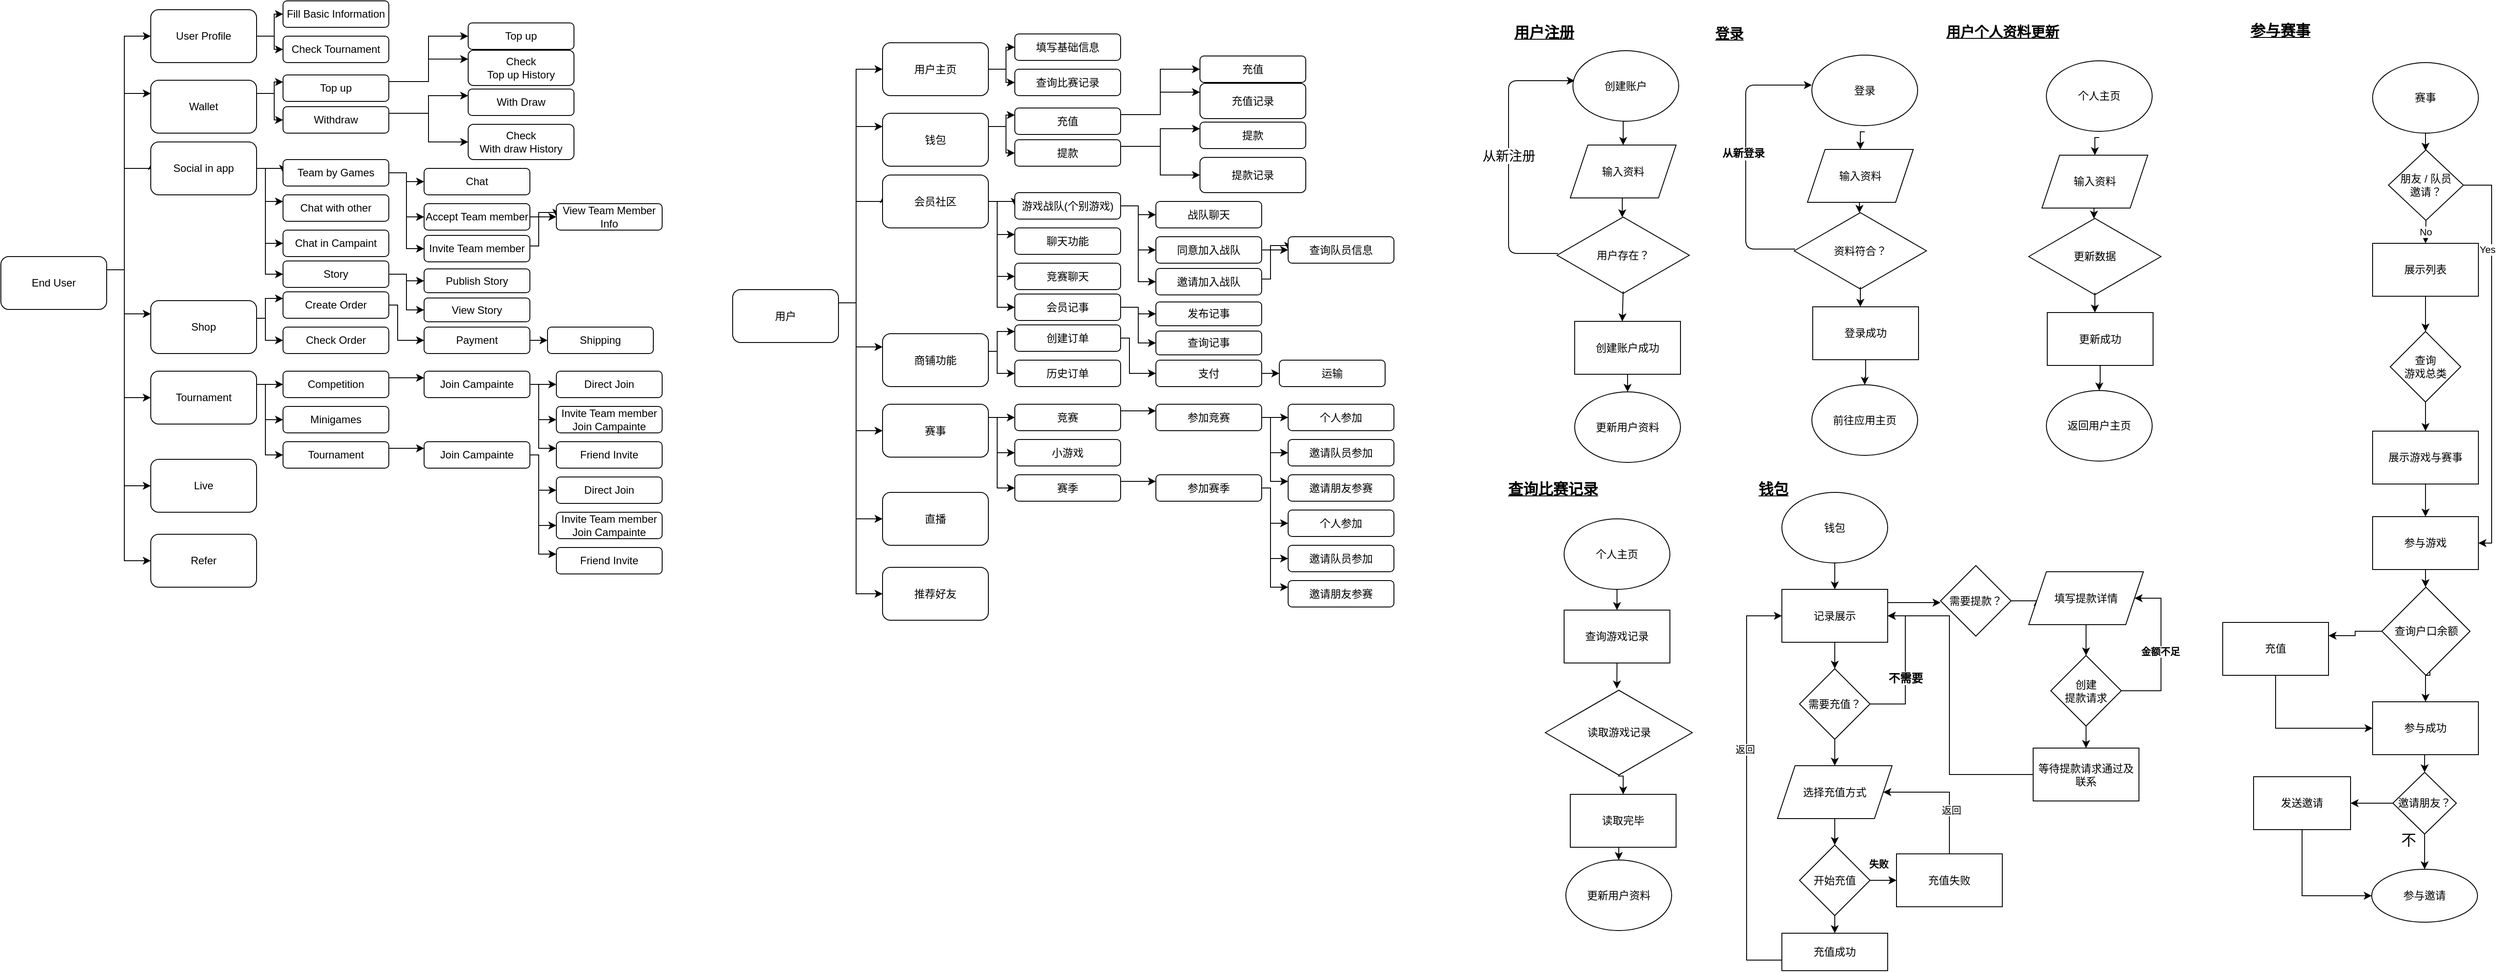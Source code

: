 <mxfile version="15.4.0" type="github" pages="9">
  <diagram id="O9bzz8WRnijOC_oqu82j" name="user">
    <mxGraphModel dx="1008" dy="539" grid="1" gridSize="10" guides="1" tooltips="1" connect="1" arrows="1" fold="1" page="1" pageScale="1" pageWidth="850" pageHeight="1100" math="0" shadow="0">
      <root>
        <mxCell id="0" />
        <mxCell id="1" parent="0" />
        <mxCell id="5iCUW2i08om3TZ-6oU05-5" style="edgeStyle=orthogonalEdgeStyle;rounded=0;orthogonalLoop=1;jettySize=auto;html=1;exitX=1;exitY=0.25;exitDx=0;exitDy=0;" parent="1" source="5iCUW2i08om3TZ-6oU05-1" target="5iCUW2i08om3TZ-6oU05-2" edge="1">
          <mxGeometry relative="1" as="geometry">
            <Array as="points">
              <mxPoint x="180" y="305" />
              <mxPoint x="180" y="40" />
            </Array>
          </mxGeometry>
        </mxCell>
        <mxCell id="5iCUW2i08om3TZ-6oU05-35" style="edgeStyle=orthogonalEdgeStyle;rounded=0;orthogonalLoop=1;jettySize=auto;html=1;exitX=1;exitY=0.25;exitDx=0;exitDy=0;entryX=0.011;entryY=0.379;entryDx=0;entryDy=0;entryPerimeter=0;" parent="1" source="5iCUW2i08om3TZ-6oU05-1" target="5iCUW2i08om3TZ-6oU05-21" edge="1">
          <mxGeometry relative="1" as="geometry">
            <Array as="points">
              <mxPoint x="180" y="305" />
              <mxPoint x="180" y="190" />
              <mxPoint x="211" y="190" />
            </Array>
          </mxGeometry>
        </mxCell>
        <mxCell id="5iCUW2i08om3TZ-6oU05-76" style="edgeStyle=orthogonalEdgeStyle;rounded=0;orthogonalLoop=1;jettySize=auto;html=1;exitX=1;exitY=0.25;exitDx=0;exitDy=0;entryX=0;entryY=0.25;entryDx=0;entryDy=0;" parent="1" source="5iCUW2i08om3TZ-6oU05-1" target="5iCUW2i08om3TZ-6oU05-60" edge="1">
          <mxGeometry relative="1" as="geometry">
            <Array as="points">
              <mxPoint x="180" y="305" />
              <mxPoint x="180" y="105" />
            </Array>
          </mxGeometry>
        </mxCell>
        <mxCell id="5iCUW2i08om3TZ-6oU05-78" style="edgeStyle=orthogonalEdgeStyle;rounded=0;orthogonalLoop=1;jettySize=auto;html=1;exitX=1;exitY=0.25;exitDx=0;exitDy=0;entryX=0;entryY=0.25;entryDx=0;entryDy=0;" parent="1" source="5iCUW2i08om3TZ-6oU05-1" target="5iCUW2i08om3TZ-6oU05-77" edge="1">
          <mxGeometry relative="1" as="geometry">
            <Array as="points">
              <mxPoint x="180" y="305" />
              <mxPoint x="180" y="355" />
            </Array>
          </mxGeometry>
        </mxCell>
        <mxCell id="5iCUW2i08om3TZ-6oU05-101" style="edgeStyle=orthogonalEdgeStyle;rounded=0;orthogonalLoop=1;jettySize=auto;html=1;exitX=1;exitY=0.25;exitDx=0;exitDy=0;entryX=0;entryY=0.5;entryDx=0;entryDy=0;" parent="1" source="5iCUW2i08om3TZ-6oU05-1" target="5iCUW2i08om3TZ-6oU05-100" edge="1">
          <mxGeometry relative="1" as="geometry">
            <Array as="points">
              <mxPoint x="180" y="305" />
              <mxPoint x="180" y="450" />
            </Array>
          </mxGeometry>
        </mxCell>
        <mxCell id="5iCUW2i08om3TZ-6oU05-139" style="edgeStyle=orthogonalEdgeStyle;rounded=0;orthogonalLoop=1;jettySize=auto;html=1;exitX=1;exitY=0.25;exitDx=0;exitDy=0;entryX=0;entryY=0.5;entryDx=0;entryDy=0;" parent="1" source="5iCUW2i08om3TZ-6oU05-1" target="5iCUW2i08om3TZ-6oU05-138" edge="1">
          <mxGeometry relative="1" as="geometry">
            <Array as="points">
              <mxPoint x="180" y="305" />
              <mxPoint x="180" y="550" />
            </Array>
          </mxGeometry>
        </mxCell>
        <mxCell id="5iCUW2i08om3TZ-6oU05-147" style="edgeStyle=orthogonalEdgeStyle;rounded=0;orthogonalLoop=1;jettySize=auto;html=1;exitX=1;exitY=0.25;exitDx=0;exitDy=0;entryX=0;entryY=0.5;entryDx=0;entryDy=0;" parent="1" source="5iCUW2i08om3TZ-6oU05-1" target="5iCUW2i08om3TZ-6oU05-146" edge="1">
          <mxGeometry relative="1" as="geometry">
            <Array as="points">
              <mxPoint x="180" y="305" />
              <mxPoint x="180" y="635" />
            </Array>
          </mxGeometry>
        </mxCell>
        <mxCell id="5iCUW2i08om3TZ-6oU05-1" value="End User" style="rounded=1;whiteSpace=wrap;html=1;" parent="1" vertex="1">
          <mxGeometry x="40" y="290" width="120" height="60" as="geometry" />
        </mxCell>
        <mxCell id="5iCUW2i08om3TZ-6oU05-7" value="" style="edgeStyle=orthogonalEdgeStyle;rounded=0;orthogonalLoop=1;jettySize=auto;html=1;" parent="1" source="5iCUW2i08om3TZ-6oU05-2" target="5iCUW2i08om3TZ-6oU05-6" edge="1">
          <mxGeometry relative="1" as="geometry" />
        </mxCell>
        <mxCell id="5iCUW2i08om3TZ-6oU05-141" style="edgeStyle=orthogonalEdgeStyle;rounded=0;orthogonalLoop=1;jettySize=auto;html=1;exitX=1;exitY=0.5;exitDx=0;exitDy=0;entryX=0;entryY=0.5;entryDx=0;entryDy=0;" parent="1" source="5iCUW2i08om3TZ-6oU05-2" target="5iCUW2i08om3TZ-6oU05-140" edge="1">
          <mxGeometry relative="1" as="geometry">
            <Array as="points">
              <mxPoint x="350" y="40" />
              <mxPoint x="350" y="55" />
            </Array>
          </mxGeometry>
        </mxCell>
        <mxCell id="5iCUW2i08om3TZ-6oU05-2" value="User Profile" style="rounded=1;whiteSpace=wrap;html=1;" parent="1" vertex="1">
          <mxGeometry x="210" y="10" width="120" height="60" as="geometry" />
        </mxCell>
        <mxCell id="5iCUW2i08om3TZ-6oU05-6" value="Fill Basic Information" style="whiteSpace=wrap;html=1;rounded=1;" parent="1" vertex="1">
          <mxGeometry x="360" width="120" height="30" as="geometry" />
        </mxCell>
        <mxCell id="5iCUW2i08om3TZ-6oU05-64" style="edgeStyle=orthogonalEdgeStyle;rounded=0;orthogonalLoop=1;jettySize=auto;html=1;exitX=1;exitY=0.25;exitDx=0;exitDy=0;entryX=0;entryY=0.5;entryDx=0;entryDy=0;" parent="1" source="5iCUW2i08om3TZ-6oU05-3" target="5iCUW2i08om3TZ-6oU05-36" edge="1">
          <mxGeometry relative="1" as="geometry">
            <Array as="points">
              <mxPoint x="525" y="92" />
              <mxPoint x="525" y="40" />
            </Array>
          </mxGeometry>
        </mxCell>
        <mxCell id="5iCUW2i08om3TZ-6oU05-142" style="edgeStyle=orthogonalEdgeStyle;rounded=0;orthogonalLoop=1;jettySize=auto;html=1;exitX=1;exitY=0.25;exitDx=0;exitDy=0;entryX=0;entryY=0.25;entryDx=0;entryDy=0;" parent="1" source="5iCUW2i08om3TZ-6oU05-3" target="5iCUW2i08om3TZ-6oU05-17" edge="1">
          <mxGeometry relative="1" as="geometry" />
        </mxCell>
        <mxCell id="5iCUW2i08om3TZ-6oU05-3" value="&lt;span&gt;Top up&lt;/span&gt;" style="rounded=1;whiteSpace=wrap;html=1;" parent="1" vertex="1">
          <mxGeometry x="360" y="84" width="120" height="30" as="geometry" />
        </mxCell>
        <mxCell id="5iCUW2i08om3TZ-6oU05-17" value="Check &lt;br&gt;Top up History" style="rounded=1;whiteSpace=wrap;html=1;" parent="1" vertex="1">
          <mxGeometry x="570" y="56" width="120" height="40" as="geometry" />
        </mxCell>
        <mxCell id="5iCUW2i08om3TZ-6oU05-28" style="edgeStyle=orthogonalEdgeStyle;rounded=0;orthogonalLoop=1;jettySize=auto;html=1;exitX=1;exitY=0.5;exitDx=0;exitDy=0;entryX=0;entryY=0.5;entryDx=0;entryDy=0;" parent="1" source="5iCUW2i08om3TZ-6oU05-21" target="5iCUW2i08om3TZ-6oU05-24" edge="1">
          <mxGeometry relative="1" as="geometry" />
        </mxCell>
        <mxCell id="5iCUW2i08om3TZ-6oU05-29" style="edgeStyle=orthogonalEdgeStyle;rounded=0;orthogonalLoop=1;jettySize=auto;html=1;exitX=1;exitY=0.5;exitDx=0;exitDy=0;entryX=0;entryY=0.25;entryDx=0;entryDy=0;" parent="1" source="5iCUW2i08om3TZ-6oU05-21" target="5iCUW2i08om3TZ-6oU05-26" edge="1">
          <mxGeometry relative="1" as="geometry">
            <Array as="points">
              <mxPoint x="340" y="190" />
              <mxPoint x="340" y="227" />
            </Array>
          </mxGeometry>
        </mxCell>
        <mxCell id="5iCUW2i08om3TZ-6oU05-32" style="edgeStyle=orthogonalEdgeStyle;rounded=0;orthogonalLoop=1;jettySize=auto;html=1;exitX=1;exitY=0.5;exitDx=0;exitDy=0;entryX=0;entryY=0.5;entryDx=0;entryDy=0;" parent="1" source="5iCUW2i08om3TZ-6oU05-21" target="5iCUW2i08om3TZ-6oU05-31" edge="1">
          <mxGeometry relative="1" as="geometry">
            <Array as="points">
              <mxPoint x="340" y="190" />
              <mxPoint x="340" y="275" />
            </Array>
          </mxGeometry>
        </mxCell>
        <mxCell id="5iCUW2i08om3TZ-6oU05-89" style="edgeStyle=orthogonalEdgeStyle;rounded=0;orthogonalLoop=1;jettySize=auto;html=1;exitX=1;exitY=0.5;exitDx=0;exitDy=0;entryX=0;entryY=0.5;entryDx=0;entryDy=0;" parent="1" source="5iCUW2i08om3TZ-6oU05-21" target="5iCUW2i08om3TZ-6oU05-88" edge="1">
          <mxGeometry relative="1" as="geometry">
            <Array as="points">
              <mxPoint x="340" y="190" />
              <mxPoint x="340" y="310" />
            </Array>
          </mxGeometry>
        </mxCell>
        <mxCell id="5iCUW2i08om3TZ-6oU05-21" value="&lt;span&gt;Social in app&lt;/span&gt;" style="rounded=1;whiteSpace=wrap;html=1;" parent="1" vertex="1">
          <mxGeometry x="210" y="160" width="120" height="60" as="geometry" />
        </mxCell>
        <mxCell id="5iCUW2i08om3TZ-6oU05-70" style="edgeStyle=orthogonalEdgeStyle;rounded=0;orthogonalLoop=1;jettySize=auto;html=1;exitX=1;exitY=0.5;exitDx=0;exitDy=0;entryX=0;entryY=0.5;entryDx=0;entryDy=0;" parent="1" source="5iCUW2i08om3TZ-6oU05-24" target="5iCUW2i08om3TZ-6oU05-69" edge="1">
          <mxGeometry relative="1" as="geometry" />
        </mxCell>
        <mxCell id="5iCUW2i08om3TZ-6oU05-72" style="edgeStyle=orthogonalEdgeStyle;rounded=0;orthogonalLoop=1;jettySize=auto;html=1;exitX=1;exitY=0.5;exitDx=0;exitDy=0;entryX=0;entryY=0.5;entryDx=0;entryDy=0;" parent="1" source="5iCUW2i08om3TZ-6oU05-24" target="5iCUW2i08om3TZ-6oU05-71" edge="1">
          <mxGeometry relative="1" as="geometry" />
        </mxCell>
        <mxCell id="5iCUW2i08om3TZ-6oU05-74" style="edgeStyle=orthogonalEdgeStyle;rounded=0;orthogonalLoop=1;jettySize=auto;html=1;exitX=1;exitY=0.5;exitDx=0;exitDy=0;entryX=0;entryY=0.5;entryDx=0;entryDy=0;" parent="1" source="5iCUW2i08om3TZ-6oU05-24" target="5iCUW2i08om3TZ-6oU05-73" edge="1">
          <mxGeometry relative="1" as="geometry" />
        </mxCell>
        <mxCell id="5iCUW2i08om3TZ-6oU05-24" value="Team by Games" style="rounded=1;whiteSpace=wrap;html=1;" parent="1" vertex="1">
          <mxGeometry x="360" y="180" width="120" height="30" as="geometry" />
        </mxCell>
        <mxCell id="5iCUW2i08om3TZ-6oU05-26" value="Chat with other" style="rounded=1;whiteSpace=wrap;html=1;" parent="1" vertex="1">
          <mxGeometry x="360" y="220" width="120" height="30" as="geometry" />
        </mxCell>
        <mxCell id="5iCUW2i08om3TZ-6oU05-31" value="Chat in Campaint" style="rounded=1;whiteSpace=wrap;html=1;" parent="1" vertex="1">
          <mxGeometry x="360" y="260" width="120" height="30" as="geometry" />
        </mxCell>
        <mxCell id="5iCUW2i08om3TZ-6oU05-36" value="Top up" style="whiteSpace=wrap;html=1;rounded=1;" parent="1" vertex="1">
          <mxGeometry x="570" y="25" width="120" height="30" as="geometry" />
        </mxCell>
        <mxCell id="5iCUW2i08om3TZ-6oU05-62" style="edgeStyle=orthogonalEdgeStyle;rounded=0;orthogonalLoop=1;jettySize=auto;html=1;exitX=1;exitY=0.25;exitDx=0;exitDy=0;entryX=0;entryY=0.25;entryDx=0;entryDy=0;" parent="1" source="5iCUW2i08om3TZ-6oU05-54" target="5iCUW2i08om3TZ-6oU05-55" edge="1">
          <mxGeometry relative="1" as="geometry" />
        </mxCell>
        <mxCell id="5iCUW2i08om3TZ-6oU05-63" style="edgeStyle=orthogonalEdgeStyle;rounded=0;orthogonalLoop=1;jettySize=auto;html=1;exitX=1;exitY=0.25;exitDx=0;exitDy=0;entryX=0;entryY=0.5;entryDx=0;entryDy=0;" parent="1" source="5iCUW2i08om3TZ-6oU05-54" target="5iCUW2i08om3TZ-6oU05-56" edge="1">
          <mxGeometry relative="1" as="geometry" />
        </mxCell>
        <mxCell id="5iCUW2i08om3TZ-6oU05-54" value="&lt;span&gt;Withdraw&lt;/span&gt;" style="rounded=1;whiteSpace=wrap;html=1;" parent="1" vertex="1">
          <mxGeometry x="360" y="120" width="120" height="30" as="geometry" />
        </mxCell>
        <mxCell id="5iCUW2i08om3TZ-6oU05-55" value="With Draw" style="whiteSpace=wrap;html=1;rounded=1;" parent="1" vertex="1">
          <mxGeometry x="570" y="100" width="120" height="30" as="geometry" />
        </mxCell>
        <mxCell id="5iCUW2i08om3TZ-6oU05-56" value="Check &lt;br&gt;With draw History" style="rounded=1;whiteSpace=wrap;html=1;" parent="1" vertex="1">
          <mxGeometry x="570" y="140" width="120" height="40" as="geometry" />
        </mxCell>
        <mxCell id="5iCUW2i08om3TZ-6oU05-61" style="edgeStyle=orthogonalEdgeStyle;rounded=0;orthogonalLoop=1;jettySize=auto;html=1;exitX=1;exitY=0.25;exitDx=0;exitDy=0;entryX=0;entryY=0.25;entryDx=0;entryDy=0;" parent="1" source="5iCUW2i08om3TZ-6oU05-60" target="5iCUW2i08om3TZ-6oU05-3" edge="1">
          <mxGeometry relative="1" as="geometry">
            <Array as="points">
              <mxPoint x="350" y="105" />
              <mxPoint x="350" y="92" />
              <mxPoint x="360" y="92" />
            </Array>
          </mxGeometry>
        </mxCell>
        <mxCell id="5iCUW2i08om3TZ-6oU05-66" style="edgeStyle=orthogonalEdgeStyle;rounded=0;orthogonalLoop=1;jettySize=auto;html=1;exitX=1;exitY=0.25;exitDx=0;exitDy=0;" parent="1" source="5iCUW2i08om3TZ-6oU05-60" target="5iCUW2i08om3TZ-6oU05-54" edge="1">
          <mxGeometry relative="1" as="geometry" />
        </mxCell>
        <mxCell id="5iCUW2i08om3TZ-6oU05-60" value="&lt;span&gt;Wallet&lt;/span&gt;" style="rounded=1;whiteSpace=wrap;html=1;" parent="1" vertex="1">
          <mxGeometry x="210" y="90" width="120" height="60" as="geometry" />
        </mxCell>
        <mxCell id="5iCUW2i08om3TZ-6oU05-69" value="Chat" style="rounded=1;whiteSpace=wrap;html=1;" parent="1" vertex="1">
          <mxGeometry x="520" y="190" width="120" height="30" as="geometry" />
        </mxCell>
        <mxCell id="5iCUW2i08om3TZ-6oU05-92" style="edgeStyle=orthogonalEdgeStyle;rounded=0;orthogonalLoop=1;jettySize=auto;html=1;exitX=1;exitY=0.5;exitDx=0;exitDy=0;entryX=0;entryY=0.5;entryDx=0;entryDy=0;" parent="1" source="5iCUW2i08om3TZ-6oU05-71" target="5iCUW2i08om3TZ-6oU05-90" edge="1">
          <mxGeometry relative="1" as="geometry" />
        </mxCell>
        <mxCell id="5iCUW2i08om3TZ-6oU05-71" value="Accept Team member" style="rounded=1;whiteSpace=wrap;html=1;" parent="1" vertex="1">
          <mxGeometry x="520" y="230" width="120" height="30" as="geometry" />
        </mxCell>
        <mxCell id="5iCUW2i08om3TZ-6oU05-93" style="edgeStyle=orthogonalEdgeStyle;rounded=0;orthogonalLoop=1;jettySize=auto;html=1;exitX=1;exitY=0.25;exitDx=0;exitDy=0;entryX=0;entryY=0.5;entryDx=0;entryDy=0;" parent="1" source="5iCUW2i08om3TZ-6oU05-73" edge="1" target="5iCUW2i08om3TZ-6oU05-90">
          <mxGeometry relative="1" as="geometry">
            <mxPoint x="660" y="240" as="targetPoint" />
            <Array as="points">
              <mxPoint x="640" y="278" />
              <mxPoint x="650" y="278" />
              <mxPoint x="650" y="240" />
              <mxPoint x="670" y="240" />
            </Array>
          </mxGeometry>
        </mxCell>
        <mxCell id="5iCUW2i08om3TZ-6oU05-73" value="Invite Team member" style="rounded=1;whiteSpace=wrap;html=1;" parent="1" vertex="1">
          <mxGeometry x="520" y="266" width="120" height="30" as="geometry" />
        </mxCell>
        <mxCell id="5iCUW2i08om3TZ-6oU05-81" style="edgeStyle=orthogonalEdgeStyle;rounded=0;orthogonalLoop=1;jettySize=auto;html=1;exitX=1;exitY=0.5;exitDx=0;exitDy=0;entryX=0;entryY=0.25;entryDx=0;entryDy=0;" parent="1" source="5iCUW2i08om3TZ-6oU05-77" target="5iCUW2i08om3TZ-6oU05-79" edge="1">
          <mxGeometry relative="1" as="geometry">
            <Array as="points">
              <mxPoint x="330" y="360" />
              <mxPoint x="340" y="360" />
              <mxPoint x="340" y="338" />
            </Array>
          </mxGeometry>
        </mxCell>
        <mxCell id="5iCUW2i08om3TZ-6oU05-86" style="edgeStyle=orthogonalEdgeStyle;rounded=0;orthogonalLoop=1;jettySize=auto;html=1;exitX=1;exitY=0.5;exitDx=0;exitDy=0;entryX=0;entryY=0.5;entryDx=0;entryDy=0;" parent="1" source="5iCUW2i08om3TZ-6oU05-77" target="5iCUW2i08om3TZ-6oU05-85" edge="1">
          <mxGeometry relative="1" as="geometry">
            <Array as="points">
              <mxPoint x="320" y="360" />
              <mxPoint x="340" y="360" />
              <mxPoint x="340" y="385" />
            </Array>
          </mxGeometry>
        </mxCell>
        <mxCell id="5iCUW2i08om3TZ-6oU05-77" value="Shop" style="rounded=1;whiteSpace=wrap;html=1;" parent="1" vertex="1">
          <mxGeometry x="210" y="340" width="120" height="60" as="geometry" />
        </mxCell>
        <mxCell id="5iCUW2i08om3TZ-6oU05-94" style="edgeStyle=orthogonalEdgeStyle;rounded=0;orthogonalLoop=1;jettySize=auto;html=1;exitX=1;exitY=0.5;exitDx=0;exitDy=0;entryX=0;entryY=0.5;entryDx=0;entryDy=0;" parent="1" source="5iCUW2i08om3TZ-6oU05-79" target="5iCUW2i08om3TZ-6oU05-80" edge="1">
          <mxGeometry relative="1" as="geometry">
            <Array as="points">
              <mxPoint x="490" y="345" />
              <mxPoint x="490" y="385" />
            </Array>
          </mxGeometry>
        </mxCell>
        <mxCell id="5iCUW2i08om3TZ-6oU05-79" value="Create Order" style="rounded=1;whiteSpace=wrap;html=1;" parent="1" vertex="1">
          <mxGeometry x="360" y="330" width="120" height="30" as="geometry" />
        </mxCell>
        <mxCell id="5iCUW2i08om3TZ-6oU05-84" style="edgeStyle=orthogonalEdgeStyle;rounded=0;orthogonalLoop=1;jettySize=auto;html=1;exitX=1;exitY=0.5;exitDx=0;exitDy=0;entryX=0;entryY=0.5;entryDx=0;entryDy=0;" parent="1" source="5iCUW2i08om3TZ-6oU05-80" target="5iCUW2i08om3TZ-6oU05-83" edge="1">
          <mxGeometry relative="1" as="geometry" />
        </mxCell>
        <mxCell id="5iCUW2i08om3TZ-6oU05-80" value="Payment" style="rounded=1;whiteSpace=wrap;html=1;" parent="1" vertex="1">
          <mxGeometry x="520" y="370" width="120" height="30" as="geometry" />
        </mxCell>
        <mxCell id="5iCUW2i08om3TZ-6oU05-83" value="Shipping" style="rounded=1;whiteSpace=wrap;html=1;" parent="1" vertex="1">
          <mxGeometry x="660" y="370" width="120" height="30" as="geometry" />
        </mxCell>
        <mxCell id="5iCUW2i08om3TZ-6oU05-85" value="Check Order" style="rounded=1;whiteSpace=wrap;html=1;" parent="1" vertex="1">
          <mxGeometry x="360" y="370" width="120" height="30" as="geometry" />
        </mxCell>
        <mxCell id="5iCUW2i08om3TZ-6oU05-97" style="edgeStyle=orthogonalEdgeStyle;rounded=0;orthogonalLoop=1;jettySize=auto;html=1;exitX=1;exitY=0.5;exitDx=0;exitDy=0;" parent="1" source="5iCUW2i08om3TZ-6oU05-88" target="5iCUW2i08om3TZ-6oU05-96" edge="1">
          <mxGeometry relative="1" as="geometry" />
        </mxCell>
        <mxCell id="5iCUW2i08om3TZ-6oU05-99" style="edgeStyle=orthogonalEdgeStyle;rounded=0;orthogonalLoop=1;jettySize=auto;html=1;exitX=1;exitY=0.5;exitDx=0;exitDy=0;entryX=0;entryY=0.5;entryDx=0;entryDy=0;" parent="1" source="5iCUW2i08om3TZ-6oU05-88" target="5iCUW2i08om3TZ-6oU05-98" edge="1">
          <mxGeometry relative="1" as="geometry" />
        </mxCell>
        <mxCell id="5iCUW2i08om3TZ-6oU05-88" value="Story" style="rounded=1;whiteSpace=wrap;html=1;" parent="1" vertex="1">
          <mxGeometry x="360" y="295" width="120" height="30" as="geometry" />
        </mxCell>
        <mxCell id="5iCUW2i08om3TZ-6oU05-90" value="View Team Member Info" style="rounded=1;whiteSpace=wrap;html=1;" parent="1" vertex="1">
          <mxGeometry x="670" y="230" width="120" height="30" as="geometry" />
        </mxCell>
        <mxCell id="5iCUW2i08om3TZ-6oU05-96" value="Publish Story" style="rounded=1;whiteSpace=wrap;html=1;" parent="1" vertex="1">
          <mxGeometry x="520" y="304" width="120" height="27" as="geometry" />
        </mxCell>
        <mxCell id="5iCUW2i08om3TZ-6oU05-98" value="View Story" style="rounded=1;whiteSpace=wrap;html=1;" parent="1" vertex="1">
          <mxGeometry x="520" y="337" width="120" height="27" as="geometry" />
        </mxCell>
        <mxCell id="5iCUW2i08om3TZ-6oU05-122" style="edgeStyle=orthogonalEdgeStyle;rounded=0;orthogonalLoop=1;jettySize=auto;html=1;exitX=1;exitY=0.25;exitDx=0;exitDy=0;entryX=0;entryY=0.5;entryDx=0;entryDy=0;" parent="1" source="5iCUW2i08om3TZ-6oU05-100" target="5iCUW2i08om3TZ-6oU05-120" edge="1">
          <mxGeometry relative="1" as="geometry" />
        </mxCell>
        <mxCell id="5iCUW2i08om3TZ-6oU05-124" style="edgeStyle=orthogonalEdgeStyle;rounded=0;orthogonalLoop=1;jettySize=auto;html=1;exitX=1;exitY=0.25;exitDx=0;exitDy=0;entryX=0;entryY=0.5;entryDx=0;entryDy=0;" parent="1" source="5iCUW2i08om3TZ-6oU05-100" target="5iCUW2i08om3TZ-6oU05-114" edge="1">
          <mxGeometry relative="1" as="geometry">
            <Array as="points">
              <mxPoint x="340" y="435" />
              <mxPoint x="340" y="475" />
            </Array>
          </mxGeometry>
        </mxCell>
        <mxCell id="5iCUW2i08om3TZ-6oU05-126" style="edgeStyle=orthogonalEdgeStyle;rounded=0;orthogonalLoop=1;jettySize=auto;html=1;exitX=1;exitY=0.25;exitDx=0;exitDy=0;entryX=0;entryY=0.5;entryDx=0;entryDy=0;" parent="1" source="5iCUW2i08om3TZ-6oU05-100" target="5iCUW2i08om3TZ-6oU05-125" edge="1">
          <mxGeometry relative="1" as="geometry">
            <Array as="points">
              <mxPoint x="340" y="435" />
              <mxPoint x="340" y="515" />
            </Array>
          </mxGeometry>
        </mxCell>
        <mxCell id="5iCUW2i08om3TZ-6oU05-100" value="Tournament" style="rounded=1;whiteSpace=wrap;html=1;" parent="1" vertex="1">
          <mxGeometry x="210" y="420" width="120" height="60" as="geometry" />
        </mxCell>
        <mxCell id="5iCUW2i08om3TZ-6oU05-107" style="edgeStyle=orthogonalEdgeStyle;rounded=0;orthogonalLoop=1;jettySize=auto;html=1;exitX=1;exitY=0.5;exitDx=0;exitDy=0;entryX=0;entryY=0.5;entryDx=0;entryDy=0;" parent="1" source="5iCUW2i08om3TZ-6oU05-102" target="5iCUW2i08om3TZ-6oU05-104" edge="1">
          <mxGeometry relative="1" as="geometry" />
        </mxCell>
        <mxCell id="5iCUW2i08om3TZ-6oU05-111" style="edgeStyle=orthogonalEdgeStyle;rounded=0;orthogonalLoop=1;jettySize=auto;html=1;exitX=1;exitY=0.5;exitDx=0;exitDy=0;entryX=0;entryY=0.5;entryDx=0;entryDy=0;" parent="1" source="5iCUW2i08om3TZ-6oU05-102" target="5iCUW2i08om3TZ-6oU05-108" edge="1">
          <mxGeometry relative="1" as="geometry">
            <Array as="points">
              <mxPoint x="650" y="435" />
              <mxPoint x="650" y="475" />
            </Array>
          </mxGeometry>
        </mxCell>
        <mxCell id="5iCUW2i08om3TZ-6oU05-113" style="edgeStyle=orthogonalEdgeStyle;rounded=0;orthogonalLoop=1;jettySize=auto;html=1;exitX=1;exitY=0.5;exitDx=0;exitDy=0;entryX=0;entryY=0.25;entryDx=0;entryDy=0;" parent="1" source="5iCUW2i08om3TZ-6oU05-102" target="5iCUW2i08om3TZ-6oU05-112" edge="1">
          <mxGeometry relative="1" as="geometry">
            <Array as="points">
              <mxPoint x="650" y="435" />
              <mxPoint x="650" y="507" />
            </Array>
          </mxGeometry>
        </mxCell>
        <mxCell id="5iCUW2i08om3TZ-6oU05-102" value="Join Campainte" style="rounded=1;whiteSpace=wrap;html=1;" parent="1" vertex="1">
          <mxGeometry x="520" y="420" width="120" height="30" as="geometry" />
        </mxCell>
        <mxCell id="5iCUW2i08om3TZ-6oU05-104" value="Direct Join" style="rounded=1;whiteSpace=wrap;html=1;" parent="1" vertex="1">
          <mxGeometry x="670" y="420" width="120" height="30" as="geometry" />
        </mxCell>
        <mxCell id="5iCUW2i08om3TZ-6oU05-108" value="Invite Team member Join Campainte" style="rounded=1;whiteSpace=wrap;html=1;" parent="1" vertex="1">
          <mxGeometry x="670" y="460" width="120" height="30" as="geometry" />
        </mxCell>
        <mxCell id="5iCUW2i08om3TZ-6oU05-112" value="Friend Invite" style="rounded=1;whiteSpace=wrap;html=1;" parent="1" vertex="1">
          <mxGeometry x="670" y="500" width="120" height="30" as="geometry" />
        </mxCell>
        <mxCell id="5iCUW2i08om3TZ-6oU05-114" value="Minigames" style="rounded=1;whiteSpace=wrap;html=1;" parent="1" vertex="1">
          <mxGeometry x="360" y="460" width="120" height="30" as="geometry" />
        </mxCell>
        <mxCell id="5iCUW2i08om3TZ-6oU05-121" style="edgeStyle=orthogonalEdgeStyle;rounded=0;orthogonalLoop=1;jettySize=auto;html=1;exitX=1;exitY=0.25;exitDx=0;exitDy=0;entryX=0;entryY=0.25;entryDx=0;entryDy=0;" parent="1" source="5iCUW2i08om3TZ-6oU05-120" target="5iCUW2i08om3TZ-6oU05-102" edge="1">
          <mxGeometry relative="1" as="geometry" />
        </mxCell>
        <mxCell id="5iCUW2i08om3TZ-6oU05-120" value="Competition" style="rounded=1;whiteSpace=wrap;html=1;" parent="1" vertex="1">
          <mxGeometry x="360" y="420" width="120" height="30" as="geometry" />
        </mxCell>
        <mxCell id="5iCUW2i08om3TZ-6oU05-134" style="edgeStyle=orthogonalEdgeStyle;rounded=0;orthogonalLoop=1;jettySize=auto;html=1;exitX=1;exitY=0.25;exitDx=0;exitDy=0;entryX=0;entryY=0.25;entryDx=0;entryDy=0;" parent="1" source="5iCUW2i08om3TZ-6oU05-125" target="5iCUW2i08om3TZ-6oU05-130" edge="1">
          <mxGeometry relative="1" as="geometry" />
        </mxCell>
        <mxCell id="5iCUW2i08om3TZ-6oU05-125" value="Tournament" style="rounded=1;whiteSpace=wrap;html=1;" parent="1" vertex="1">
          <mxGeometry x="360" y="500" width="120" height="30" as="geometry" />
        </mxCell>
        <mxCell id="5iCUW2i08om3TZ-6oU05-127" style="edgeStyle=orthogonalEdgeStyle;rounded=0;orthogonalLoop=1;jettySize=auto;html=1;exitX=1;exitY=0.5;exitDx=0;exitDy=0;entryX=0;entryY=0.5;entryDx=0;entryDy=0;" parent="1" source="5iCUW2i08om3TZ-6oU05-130" target="5iCUW2i08om3TZ-6oU05-131" edge="1">
          <mxGeometry relative="1" as="geometry">
            <Array as="points">
              <mxPoint x="650" y="515" />
              <mxPoint x="650" y="555" />
            </Array>
          </mxGeometry>
        </mxCell>
        <mxCell id="5iCUW2i08om3TZ-6oU05-128" style="edgeStyle=orthogonalEdgeStyle;rounded=0;orthogonalLoop=1;jettySize=auto;html=1;exitX=1;exitY=0.5;exitDx=0;exitDy=0;entryX=0;entryY=0.5;entryDx=0;entryDy=0;" parent="1" source="5iCUW2i08om3TZ-6oU05-130" target="5iCUW2i08om3TZ-6oU05-132" edge="1">
          <mxGeometry relative="1" as="geometry">
            <Array as="points">
              <mxPoint x="650" y="515" />
              <mxPoint x="650" y="595" />
            </Array>
          </mxGeometry>
        </mxCell>
        <mxCell id="5iCUW2i08om3TZ-6oU05-129" style="edgeStyle=orthogonalEdgeStyle;rounded=0;orthogonalLoop=1;jettySize=auto;html=1;exitX=1;exitY=0.5;exitDx=0;exitDy=0;entryX=0;entryY=0.25;entryDx=0;entryDy=0;" parent="1" source="5iCUW2i08om3TZ-6oU05-130" target="5iCUW2i08om3TZ-6oU05-133" edge="1">
          <mxGeometry relative="1" as="geometry">
            <Array as="points">
              <mxPoint x="650" y="515" />
              <mxPoint x="650" y="627" />
            </Array>
          </mxGeometry>
        </mxCell>
        <mxCell id="5iCUW2i08om3TZ-6oU05-130" value="Join Campainte" style="rounded=1;whiteSpace=wrap;html=1;" parent="1" vertex="1">
          <mxGeometry x="520" y="500" width="120" height="30" as="geometry" />
        </mxCell>
        <mxCell id="5iCUW2i08om3TZ-6oU05-131" value="Direct Join" style="rounded=1;whiteSpace=wrap;html=1;" parent="1" vertex="1">
          <mxGeometry x="670" y="540" width="120" height="30" as="geometry" />
        </mxCell>
        <mxCell id="5iCUW2i08om3TZ-6oU05-132" value="Invite Team member Join Campainte" style="rounded=1;whiteSpace=wrap;html=1;" parent="1" vertex="1">
          <mxGeometry x="670" y="580" width="120" height="30" as="geometry" />
        </mxCell>
        <mxCell id="5iCUW2i08om3TZ-6oU05-133" value="Friend Invite" style="rounded=1;whiteSpace=wrap;html=1;" parent="1" vertex="1">
          <mxGeometry x="670" y="620" width="120" height="30" as="geometry" />
        </mxCell>
        <mxCell id="5iCUW2i08om3TZ-6oU05-138" value="Live" style="rounded=1;whiteSpace=wrap;html=1;" parent="1" vertex="1">
          <mxGeometry x="210" y="520" width="120" height="60" as="geometry" />
        </mxCell>
        <mxCell id="5iCUW2i08om3TZ-6oU05-140" value="Check Tournament" style="whiteSpace=wrap;html=1;rounded=1;" parent="1" vertex="1">
          <mxGeometry x="360" y="40" width="120" height="30" as="geometry" />
        </mxCell>
        <mxCell id="5iCUW2i08om3TZ-6oU05-146" value="Refer" style="rounded=1;whiteSpace=wrap;html=1;" parent="1" vertex="1">
          <mxGeometry x="210" y="605" width="120" height="60" as="geometry" />
        </mxCell>
        <mxCell id="mHKjao25rdbW0rLxXj-U-1" style="edgeStyle=orthogonalEdgeStyle;rounded=0;orthogonalLoop=1;jettySize=auto;html=1;exitX=1;exitY=0.25;exitDx=0;exitDy=0;" edge="1" parent="1" source="mHKjao25rdbW0rLxXj-U-8" target="mHKjao25rdbW0rLxXj-U-11">
          <mxGeometry relative="1" as="geometry">
            <Array as="points">
              <mxPoint x="1010" y="342.5" />
              <mxPoint x="1010" y="77.5" />
            </Array>
          </mxGeometry>
        </mxCell>
        <mxCell id="mHKjao25rdbW0rLxXj-U-2" style="edgeStyle=orthogonalEdgeStyle;rounded=0;orthogonalLoop=1;jettySize=auto;html=1;exitX=1;exitY=0.25;exitDx=0;exitDy=0;entryX=0.011;entryY=0.379;entryDx=0;entryDy=0;entryPerimeter=0;" edge="1" parent="1" source="mHKjao25rdbW0rLxXj-U-8" target="mHKjao25rdbW0rLxXj-U-21">
          <mxGeometry relative="1" as="geometry">
            <Array as="points">
              <mxPoint x="1010" y="342.5" />
              <mxPoint x="1010" y="227.5" />
              <mxPoint x="1041" y="227.5" />
            </Array>
          </mxGeometry>
        </mxCell>
        <mxCell id="mHKjao25rdbW0rLxXj-U-3" style="edgeStyle=orthogonalEdgeStyle;rounded=0;orthogonalLoop=1;jettySize=auto;html=1;exitX=1;exitY=0.25;exitDx=0;exitDy=0;entryX=0;entryY=0.25;entryDx=0;entryDy=0;" edge="1" parent="1" source="mHKjao25rdbW0rLxXj-U-8" target="mHKjao25rdbW0rLxXj-U-36">
          <mxGeometry relative="1" as="geometry">
            <Array as="points">
              <mxPoint x="1010" y="342.5" />
              <mxPoint x="1010" y="142.5" />
            </Array>
          </mxGeometry>
        </mxCell>
        <mxCell id="mHKjao25rdbW0rLxXj-U-4" style="edgeStyle=orthogonalEdgeStyle;rounded=0;orthogonalLoop=1;jettySize=auto;html=1;exitX=1;exitY=0.25;exitDx=0;exitDy=0;entryX=0;entryY=0.25;entryDx=0;entryDy=0;" edge="1" parent="1" source="mHKjao25rdbW0rLxXj-U-8" target="mHKjao25rdbW0rLxXj-U-44">
          <mxGeometry relative="1" as="geometry">
            <Array as="points">
              <mxPoint x="1010" y="342.5" />
              <mxPoint x="1010" y="392.5" />
            </Array>
          </mxGeometry>
        </mxCell>
        <mxCell id="mHKjao25rdbW0rLxXj-U-5" style="edgeStyle=orthogonalEdgeStyle;rounded=0;orthogonalLoop=1;jettySize=auto;html=1;exitX=1;exitY=0.25;exitDx=0;exitDy=0;entryX=0;entryY=0.5;entryDx=0;entryDy=0;" edge="1" parent="1" source="mHKjao25rdbW0rLxXj-U-8" target="mHKjao25rdbW0rLxXj-U-60">
          <mxGeometry relative="1" as="geometry">
            <Array as="points">
              <mxPoint x="1010" y="342.5" />
              <mxPoint x="1010" y="487.5" />
            </Array>
          </mxGeometry>
        </mxCell>
        <mxCell id="mHKjao25rdbW0rLxXj-U-6" style="edgeStyle=orthogonalEdgeStyle;rounded=0;orthogonalLoop=1;jettySize=auto;html=1;exitX=1;exitY=0.25;exitDx=0;exitDy=0;entryX=0;entryY=0.5;entryDx=0;entryDy=0;" edge="1" parent="1" source="mHKjao25rdbW0rLxXj-U-8" target="mHKjao25rdbW0rLxXj-U-80">
          <mxGeometry relative="1" as="geometry">
            <Array as="points">
              <mxPoint x="1010" y="342.5" />
              <mxPoint x="1010" y="587.5" />
            </Array>
          </mxGeometry>
        </mxCell>
        <mxCell id="mHKjao25rdbW0rLxXj-U-7" style="edgeStyle=orthogonalEdgeStyle;rounded=0;orthogonalLoop=1;jettySize=auto;html=1;exitX=1;exitY=0.25;exitDx=0;exitDy=0;entryX=0;entryY=0.5;entryDx=0;entryDy=0;" edge="1" parent="1" source="mHKjao25rdbW0rLxXj-U-8" target="mHKjao25rdbW0rLxXj-U-82">
          <mxGeometry relative="1" as="geometry">
            <Array as="points">
              <mxPoint x="1010" y="342.5" />
              <mxPoint x="1010" y="672.5" />
            </Array>
          </mxGeometry>
        </mxCell>
        <mxCell id="mHKjao25rdbW0rLxXj-U-8" value="用户" style="rounded=1;whiteSpace=wrap;html=1;" vertex="1" parent="1">
          <mxGeometry x="870" y="327.5" width="120" height="60" as="geometry" />
        </mxCell>
        <mxCell id="mHKjao25rdbW0rLxXj-U-9" value="" style="edgeStyle=orthogonalEdgeStyle;rounded=0;orthogonalLoop=1;jettySize=auto;html=1;" edge="1" parent="1" source="mHKjao25rdbW0rLxXj-U-11" target="mHKjao25rdbW0rLxXj-U-12">
          <mxGeometry relative="1" as="geometry" />
        </mxCell>
        <mxCell id="mHKjao25rdbW0rLxXj-U-10" style="edgeStyle=orthogonalEdgeStyle;rounded=0;orthogonalLoop=1;jettySize=auto;html=1;exitX=1;exitY=0.5;exitDx=0;exitDy=0;entryX=0;entryY=0.5;entryDx=0;entryDy=0;" edge="1" parent="1" source="mHKjao25rdbW0rLxXj-U-11" target="mHKjao25rdbW0rLxXj-U-81">
          <mxGeometry relative="1" as="geometry">
            <Array as="points">
              <mxPoint x="1180" y="77.5" />
              <mxPoint x="1180" y="92.5" />
            </Array>
          </mxGeometry>
        </mxCell>
        <mxCell id="mHKjao25rdbW0rLxXj-U-11" value="用户主页" style="rounded=1;whiteSpace=wrap;html=1;" vertex="1" parent="1">
          <mxGeometry x="1040" y="47.5" width="120" height="60" as="geometry" />
        </mxCell>
        <mxCell id="mHKjao25rdbW0rLxXj-U-12" value="填写基础信息" style="whiteSpace=wrap;html=1;rounded=1;" vertex="1" parent="1">
          <mxGeometry x="1190" y="37.5" width="120" height="30" as="geometry" />
        </mxCell>
        <mxCell id="mHKjao25rdbW0rLxXj-U-13" style="edgeStyle=orthogonalEdgeStyle;rounded=0;orthogonalLoop=1;jettySize=auto;html=1;exitX=1;exitY=0.25;exitDx=0;exitDy=0;entryX=0;entryY=0.5;entryDx=0;entryDy=0;" edge="1" parent="1" source="mHKjao25rdbW0rLxXj-U-15" target="mHKjao25rdbW0rLxXj-U-28">
          <mxGeometry relative="1" as="geometry">
            <Array as="points">
              <mxPoint x="1355" y="129.5" />
              <mxPoint x="1355" y="77.5" />
            </Array>
          </mxGeometry>
        </mxCell>
        <mxCell id="mHKjao25rdbW0rLxXj-U-14" style="edgeStyle=orthogonalEdgeStyle;rounded=0;orthogonalLoop=1;jettySize=auto;html=1;exitX=1;exitY=0.25;exitDx=0;exitDy=0;entryX=0;entryY=0.25;entryDx=0;entryDy=0;" edge="1" parent="1" source="mHKjao25rdbW0rLxXj-U-15" target="mHKjao25rdbW0rLxXj-U-16">
          <mxGeometry relative="1" as="geometry" />
        </mxCell>
        <mxCell id="mHKjao25rdbW0rLxXj-U-15" value="&lt;span&gt;充值&lt;/span&gt;" style="rounded=1;whiteSpace=wrap;html=1;" vertex="1" parent="1">
          <mxGeometry x="1190" y="121.5" width="120" height="30" as="geometry" />
        </mxCell>
        <mxCell id="mHKjao25rdbW0rLxXj-U-16" value="充值记录" style="rounded=1;whiteSpace=wrap;html=1;" vertex="1" parent="1">
          <mxGeometry x="1400" y="93.5" width="120" height="40" as="geometry" />
        </mxCell>
        <mxCell id="mHKjao25rdbW0rLxXj-U-17" style="edgeStyle=orthogonalEdgeStyle;rounded=0;orthogonalLoop=1;jettySize=auto;html=1;exitX=1;exitY=0.5;exitDx=0;exitDy=0;entryX=0;entryY=0.5;entryDx=0;entryDy=0;" edge="1" parent="1" source="mHKjao25rdbW0rLxXj-U-21" target="mHKjao25rdbW0rLxXj-U-25">
          <mxGeometry relative="1" as="geometry" />
        </mxCell>
        <mxCell id="mHKjao25rdbW0rLxXj-U-18" style="edgeStyle=orthogonalEdgeStyle;rounded=0;orthogonalLoop=1;jettySize=auto;html=1;exitX=1;exitY=0.5;exitDx=0;exitDy=0;entryX=0;entryY=0.25;entryDx=0;entryDy=0;" edge="1" parent="1" source="mHKjao25rdbW0rLxXj-U-21" target="mHKjao25rdbW0rLxXj-U-26">
          <mxGeometry relative="1" as="geometry">
            <Array as="points">
              <mxPoint x="1170" y="227.5" />
              <mxPoint x="1170" y="264.5" />
            </Array>
          </mxGeometry>
        </mxCell>
        <mxCell id="mHKjao25rdbW0rLxXj-U-19" style="edgeStyle=orthogonalEdgeStyle;rounded=0;orthogonalLoop=1;jettySize=auto;html=1;exitX=1;exitY=0.5;exitDx=0;exitDy=0;entryX=0;entryY=0.5;entryDx=0;entryDy=0;" edge="1" parent="1" source="mHKjao25rdbW0rLxXj-U-21" target="mHKjao25rdbW0rLxXj-U-27">
          <mxGeometry relative="1" as="geometry">
            <Array as="points">
              <mxPoint x="1170" y="227.5" />
              <mxPoint x="1170" y="312.5" />
            </Array>
          </mxGeometry>
        </mxCell>
        <mxCell id="mHKjao25rdbW0rLxXj-U-20" style="edgeStyle=orthogonalEdgeStyle;rounded=0;orthogonalLoop=1;jettySize=auto;html=1;exitX=1;exitY=0.5;exitDx=0;exitDy=0;entryX=0;entryY=0.5;entryDx=0;entryDy=0;" edge="1" parent="1" source="mHKjao25rdbW0rLxXj-U-21" target="mHKjao25rdbW0rLxXj-U-53">
          <mxGeometry relative="1" as="geometry">
            <Array as="points">
              <mxPoint x="1170" y="227.5" />
              <mxPoint x="1170" y="347.5" />
            </Array>
          </mxGeometry>
        </mxCell>
        <mxCell id="mHKjao25rdbW0rLxXj-U-21" value="会员社区" style="rounded=1;whiteSpace=wrap;html=1;" vertex="1" parent="1">
          <mxGeometry x="1040" y="197.5" width="120" height="60" as="geometry" />
        </mxCell>
        <mxCell id="mHKjao25rdbW0rLxXj-U-22" style="edgeStyle=orthogonalEdgeStyle;rounded=0;orthogonalLoop=1;jettySize=auto;html=1;exitX=1;exitY=0.5;exitDx=0;exitDy=0;entryX=0;entryY=0.5;entryDx=0;entryDy=0;" edge="1" parent="1" source="mHKjao25rdbW0rLxXj-U-25" target="mHKjao25rdbW0rLxXj-U-37">
          <mxGeometry relative="1" as="geometry" />
        </mxCell>
        <mxCell id="mHKjao25rdbW0rLxXj-U-23" style="edgeStyle=orthogonalEdgeStyle;rounded=0;orthogonalLoop=1;jettySize=auto;html=1;exitX=1;exitY=0.5;exitDx=0;exitDy=0;entryX=0;entryY=0.5;entryDx=0;entryDy=0;" edge="1" parent="1" source="mHKjao25rdbW0rLxXj-U-25" target="mHKjao25rdbW0rLxXj-U-39">
          <mxGeometry relative="1" as="geometry" />
        </mxCell>
        <mxCell id="mHKjao25rdbW0rLxXj-U-24" style="edgeStyle=orthogonalEdgeStyle;rounded=0;orthogonalLoop=1;jettySize=auto;html=1;exitX=1;exitY=0.5;exitDx=0;exitDy=0;entryX=0;entryY=0.5;entryDx=0;entryDy=0;" edge="1" parent="1" source="mHKjao25rdbW0rLxXj-U-25" target="mHKjao25rdbW0rLxXj-U-41">
          <mxGeometry relative="1" as="geometry" />
        </mxCell>
        <mxCell id="mHKjao25rdbW0rLxXj-U-25" value="游戏战队(个别游戏)" style="rounded=1;whiteSpace=wrap;html=1;" vertex="1" parent="1">
          <mxGeometry x="1190" y="217.5" width="120" height="30" as="geometry" />
        </mxCell>
        <mxCell id="mHKjao25rdbW0rLxXj-U-26" value="聊天功能" style="rounded=1;whiteSpace=wrap;html=1;" vertex="1" parent="1">
          <mxGeometry x="1190" y="257.5" width="120" height="30" as="geometry" />
        </mxCell>
        <mxCell id="mHKjao25rdbW0rLxXj-U-27" value="竞赛聊天" style="rounded=1;whiteSpace=wrap;html=1;" vertex="1" parent="1">
          <mxGeometry x="1190" y="297.5" width="120" height="30" as="geometry" />
        </mxCell>
        <mxCell id="mHKjao25rdbW0rLxXj-U-28" value="充值" style="whiteSpace=wrap;html=1;rounded=1;" vertex="1" parent="1">
          <mxGeometry x="1400" y="62.5" width="120" height="30" as="geometry" />
        </mxCell>
        <mxCell id="mHKjao25rdbW0rLxXj-U-29" style="edgeStyle=orthogonalEdgeStyle;rounded=0;orthogonalLoop=1;jettySize=auto;html=1;exitX=1;exitY=0.25;exitDx=0;exitDy=0;entryX=0;entryY=0.25;entryDx=0;entryDy=0;" edge="1" parent="1" source="mHKjao25rdbW0rLxXj-U-31" target="mHKjao25rdbW0rLxXj-U-32">
          <mxGeometry relative="1" as="geometry" />
        </mxCell>
        <mxCell id="mHKjao25rdbW0rLxXj-U-30" style="edgeStyle=orthogonalEdgeStyle;rounded=0;orthogonalLoop=1;jettySize=auto;html=1;exitX=1;exitY=0.25;exitDx=0;exitDy=0;entryX=0;entryY=0.5;entryDx=0;entryDy=0;" edge="1" parent="1" source="mHKjao25rdbW0rLxXj-U-31" target="mHKjao25rdbW0rLxXj-U-33">
          <mxGeometry relative="1" as="geometry" />
        </mxCell>
        <mxCell id="mHKjao25rdbW0rLxXj-U-31" value="&lt;span&gt;提款&lt;/span&gt;" style="rounded=1;whiteSpace=wrap;html=1;" vertex="1" parent="1">
          <mxGeometry x="1190" y="157.5" width="120" height="30" as="geometry" />
        </mxCell>
        <mxCell id="mHKjao25rdbW0rLxXj-U-32" value="提款" style="whiteSpace=wrap;html=1;rounded=1;" vertex="1" parent="1">
          <mxGeometry x="1400" y="137.5" width="120" height="30" as="geometry" />
        </mxCell>
        <mxCell id="mHKjao25rdbW0rLxXj-U-33" value="提款记录" style="rounded=1;whiteSpace=wrap;html=1;" vertex="1" parent="1">
          <mxGeometry x="1400" y="177.5" width="120" height="40" as="geometry" />
        </mxCell>
        <mxCell id="mHKjao25rdbW0rLxXj-U-34" style="edgeStyle=orthogonalEdgeStyle;rounded=0;orthogonalLoop=1;jettySize=auto;html=1;exitX=1;exitY=0.25;exitDx=0;exitDy=0;entryX=0;entryY=0.25;entryDx=0;entryDy=0;" edge="1" parent="1" source="mHKjao25rdbW0rLxXj-U-36" target="mHKjao25rdbW0rLxXj-U-15">
          <mxGeometry relative="1" as="geometry">
            <Array as="points">
              <mxPoint x="1180" y="142.5" />
              <mxPoint x="1180" y="129.5" />
              <mxPoint x="1190" y="129.5" />
            </Array>
          </mxGeometry>
        </mxCell>
        <mxCell id="mHKjao25rdbW0rLxXj-U-35" style="edgeStyle=orthogonalEdgeStyle;rounded=0;orthogonalLoop=1;jettySize=auto;html=1;exitX=1;exitY=0.25;exitDx=0;exitDy=0;" edge="1" parent="1" source="mHKjao25rdbW0rLxXj-U-36" target="mHKjao25rdbW0rLxXj-U-31">
          <mxGeometry relative="1" as="geometry" />
        </mxCell>
        <mxCell id="mHKjao25rdbW0rLxXj-U-36" value="&lt;span&gt;钱包&lt;/span&gt;" style="rounded=1;whiteSpace=wrap;html=1;" vertex="1" parent="1">
          <mxGeometry x="1040" y="127.5" width="120" height="60" as="geometry" />
        </mxCell>
        <mxCell id="mHKjao25rdbW0rLxXj-U-37" value="战队聊天" style="rounded=1;whiteSpace=wrap;html=1;" vertex="1" parent="1">
          <mxGeometry x="1350" y="227.5" width="120" height="30" as="geometry" />
        </mxCell>
        <mxCell id="mHKjao25rdbW0rLxXj-U-38" style="edgeStyle=orthogonalEdgeStyle;rounded=0;orthogonalLoop=1;jettySize=auto;html=1;exitX=1;exitY=0.5;exitDx=0;exitDy=0;entryX=0;entryY=0.5;entryDx=0;entryDy=0;" edge="1" parent="1" source="mHKjao25rdbW0rLxXj-U-39" target="mHKjao25rdbW0rLxXj-U-54">
          <mxGeometry relative="1" as="geometry" />
        </mxCell>
        <mxCell id="mHKjao25rdbW0rLxXj-U-39" value="同意加入战队" style="rounded=1;whiteSpace=wrap;html=1;" vertex="1" parent="1">
          <mxGeometry x="1350" y="267.5" width="120" height="30" as="geometry" />
        </mxCell>
        <mxCell id="mHKjao25rdbW0rLxXj-U-40" style="edgeStyle=orthogonalEdgeStyle;rounded=0;orthogonalLoop=1;jettySize=auto;html=1;exitX=1;exitY=0.25;exitDx=0;exitDy=0;entryX=0;entryY=0.5;entryDx=0;entryDy=0;" edge="1" parent="1" source="mHKjao25rdbW0rLxXj-U-41" target="mHKjao25rdbW0rLxXj-U-54">
          <mxGeometry relative="1" as="geometry">
            <mxPoint x="1490" y="277.5" as="targetPoint" />
            <Array as="points">
              <mxPoint x="1470" y="315.5" />
              <mxPoint x="1480" y="315.5" />
              <mxPoint x="1480" y="277.5" />
              <mxPoint x="1500" y="277.5" />
            </Array>
          </mxGeometry>
        </mxCell>
        <mxCell id="mHKjao25rdbW0rLxXj-U-41" value="邀请加入战队" style="rounded=1;whiteSpace=wrap;html=1;" vertex="1" parent="1">
          <mxGeometry x="1350" y="303.5" width="120" height="30" as="geometry" />
        </mxCell>
        <mxCell id="mHKjao25rdbW0rLxXj-U-42" style="edgeStyle=orthogonalEdgeStyle;rounded=0;orthogonalLoop=1;jettySize=auto;html=1;exitX=1;exitY=0.5;exitDx=0;exitDy=0;entryX=0;entryY=0.25;entryDx=0;entryDy=0;" edge="1" parent="1" source="mHKjao25rdbW0rLxXj-U-44" target="mHKjao25rdbW0rLxXj-U-46">
          <mxGeometry relative="1" as="geometry">
            <Array as="points">
              <mxPoint x="1160" y="397.5" />
              <mxPoint x="1170" y="397.5" />
              <mxPoint x="1170" y="375.5" />
            </Array>
          </mxGeometry>
        </mxCell>
        <mxCell id="mHKjao25rdbW0rLxXj-U-43" style="edgeStyle=orthogonalEdgeStyle;rounded=0;orthogonalLoop=1;jettySize=auto;html=1;exitX=1;exitY=0.5;exitDx=0;exitDy=0;entryX=0;entryY=0.5;entryDx=0;entryDy=0;" edge="1" parent="1" source="mHKjao25rdbW0rLxXj-U-44" target="mHKjao25rdbW0rLxXj-U-50">
          <mxGeometry relative="1" as="geometry">
            <Array as="points">
              <mxPoint x="1150" y="397.5" />
              <mxPoint x="1170" y="397.5" />
              <mxPoint x="1170" y="422.5" />
            </Array>
          </mxGeometry>
        </mxCell>
        <mxCell id="mHKjao25rdbW0rLxXj-U-44" value="商铺功能" style="rounded=1;whiteSpace=wrap;html=1;" vertex="1" parent="1">
          <mxGeometry x="1040" y="377.5" width="120" height="60" as="geometry" />
        </mxCell>
        <mxCell id="mHKjao25rdbW0rLxXj-U-45" style="edgeStyle=orthogonalEdgeStyle;rounded=0;orthogonalLoop=1;jettySize=auto;html=1;exitX=1;exitY=0.5;exitDx=0;exitDy=0;entryX=0;entryY=0.5;entryDx=0;entryDy=0;" edge="1" parent="1" source="mHKjao25rdbW0rLxXj-U-46" target="mHKjao25rdbW0rLxXj-U-48">
          <mxGeometry relative="1" as="geometry">
            <Array as="points">
              <mxPoint x="1320" y="382.5" />
              <mxPoint x="1320" y="422.5" />
            </Array>
          </mxGeometry>
        </mxCell>
        <mxCell id="mHKjao25rdbW0rLxXj-U-46" value="创建订单" style="rounded=1;whiteSpace=wrap;html=1;" vertex="1" parent="1">
          <mxGeometry x="1190" y="367.5" width="120" height="30" as="geometry" />
        </mxCell>
        <mxCell id="mHKjao25rdbW0rLxXj-U-47" style="edgeStyle=orthogonalEdgeStyle;rounded=0;orthogonalLoop=1;jettySize=auto;html=1;exitX=1;exitY=0.5;exitDx=0;exitDy=0;entryX=0;entryY=0.5;entryDx=0;entryDy=0;" edge="1" parent="1" source="mHKjao25rdbW0rLxXj-U-48" target="mHKjao25rdbW0rLxXj-U-49">
          <mxGeometry relative="1" as="geometry" />
        </mxCell>
        <mxCell id="mHKjao25rdbW0rLxXj-U-48" value="支付" style="rounded=1;whiteSpace=wrap;html=1;" vertex="1" parent="1">
          <mxGeometry x="1350" y="407.5" width="120" height="30" as="geometry" />
        </mxCell>
        <mxCell id="mHKjao25rdbW0rLxXj-U-49" value="运输" style="rounded=1;whiteSpace=wrap;html=1;" vertex="1" parent="1">
          <mxGeometry x="1490" y="407.5" width="120" height="30" as="geometry" />
        </mxCell>
        <mxCell id="mHKjao25rdbW0rLxXj-U-50" value="历史订单" style="rounded=1;whiteSpace=wrap;html=1;" vertex="1" parent="1">
          <mxGeometry x="1190" y="407.5" width="120" height="30" as="geometry" />
        </mxCell>
        <mxCell id="mHKjao25rdbW0rLxXj-U-51" style="edgeStyle=orthogonalEdgeStyle;rounded=0;orthogonalLoop=1;jettySize=auto;html=1;exitX=1;exitY=0.5;exitDx=0;exitDy=0;" edge="1" parent="1" source="mHKjao25rdbW0rLxXj-U-53" target="mHKjao25rdbW0rLxXj-U-55">
          <mxGeometry relative="1" as="geometry" />
        </mxCell>
        <mxCell id="mHKjao25rdbW0rLxXj-U-52" style="edgeStyle=orthogonalEdgeStyle;rounded=0;orthogonalLoop=1;jettySize=auto;html=1;exitX=1;exitY=0.5;exitDx=0;exitDy=0;entryX=0;entryY=0.5;entryDx=0;entryDy=0;" edge="1" parent="1" source="mHKjao25rdbW0rLxXj-U-53" target="mHKjao25rdbW0rLxXj-U-56">
          <mxGeometry relative="1" as="geometry" />
        </mxCell>
        <mxCell id="mHKjao25rdbW0rLxXj-U-53" value="会员记事" style="rounded=1;whiteSpace=wrap;html=1;" vertex="1" parent="1">
          <mxGeometry x="1190" y="332.5" width="120" height="30" as="geometry" />
        </mxCell>
        <mxCell id="mHKjao25rdbW0rLxXj-U-54" value="查询队员信息" style="rounded=1;whiteSpace=wrap;html=1;" vertex="1" parent="1">
          <mxGeometry x="1500" y="267.5" width="120" height="30" as="geometry" />
        </mxCell>
        <mxCell id="mHKjao25rdbW0rLxXj-U-55" value="发布记事" style="rounded=1;whiteSpace=wrap;html=1;" vertex="1" parent="1">
          <mxGeometry x="1350" y="341.5" width="120" height="27" as="geometry" />
        </mxCell>
        <mxCell id="mHKjao25rdbW0rLxXj-U-56" value="查询记事" style="rounded=1;whiteSpace=wrap;html=1;" vertex="1" parent="1">
          <mxGeometry x="1350" y="374.5" width="120" height="27" as="geometry" />
        </mxCell>
        <mxCell id="mHKjao25rdbW0rLxXj-U-57" style="edgeStyle=orthogonalEdgeStyle;rounded=0;orthogonalLoop=1;jettySize=auto;html=1;exitX=1;exitY=0.25;exitDx=0;exitDy=0;entryX=0;entryY=0.5;entryDx=0;entryDy=0;" edge="1" parent="1" source="mHKjao25rdbW0rLxXj-U-60" target="mHKjao25rdbW0rLxXj-U-70">
          <mxGeometry relative="1" as="geometry" />
        </mxCell>
        <mxCell id="mHKjao25rdbW0rLxXj-U-58" style="edgeStyle=orthogonalEdgeStyle;rounded=0;orthogonalLoop=1;jettySize=auto;html=1;exitX=1;exitY=0.25;exitDx=0;exitDy=0;entryX=0;entryY=0.5;entryDx=0;entryDy=0;" edge="1" parent="1" source="mHKjao25rdbW0rLxXj-U-60" target="mHKjao25rdbW0rLxXj-U-68">
          <mxGeometry relative="1" as="geometry">
            <Array as="points">
              <mxPoint x="1170" y="472.5" />
              <mxPoint x="1170" y="512.5" />
            </Array>
          </mxGeometry>
        </mxCell>
        <mxCell id="mHKjao25rdbW0rLxXj-U-59" style="edgeStyle=orthogonalEdgeStyle;rounded=0;orthogonalLoop=1;jettySize=auto;html=1;exitX=1;exitY=0.25;exitDx=0;exitDy=0;entryX=0;entryY=0.5;entryDx=0;entryDy=0;" edge="1" parent="1" source="mHKjao25rdbW0rLxXj-U-60" target="mHKjao25rdbW0rLxXj-U-72">
          <mxGeometry relative="1" as="geometry">
            <Array as="points">
              <mxPoint x="1170" y="472.5" />
              <mxPoint x="1170" y="552.5" />
            </Array>
          </mxGeometry>
        </mxCell>
        <mxCell id="mHKjao25rdbW0rLxXj-U-60" value="赛事" style="rounded=1;whiteSpace=wrap;html=1;" vertex="1" parent="1">
          <mxGeometry x="1040" y="457.5" width="120" height="60" as="geometry" />
        </mxCell>
        <mxCell id="mHKjao25rdbW0rLxXj-U-61" style="edgeStyle=orthogonalEdgeStyle;rounded=0;orthogonalLoop=1;jettySize=auto;html=1;exitX=1;exitY=0.5;exitDx=0;exitDy=0;entryX=0;entryY=0.5;entryDx=0;entryDy=0;" edge="1" parent="1" source="mHKjao25rdbW0rLxXj-U-64" target="mHKjao25rdbW0rLxXj-U-65">
          <mxGeometry relative="1" as="geometry" />
        </mxCell>
        <mxCell id="mHKjao25rdbW0rLxXj-U-62" style="edgeStyle=orthogonalEdgeStyle;rounded=0;orthogonalLoop=1;jettySize=auto;html=1;exitX=1;exitY=0.5;exitDx=0;exitDy=0;entryX=0;entryY=0.5;entryDx=0;entryDy=0;" edge="1" parent="1" source="mHKjao25rdbW0rLxXj-U-64" target="mHKjao25rdbW0rLxXj-U-66">
          <mxGeometry relative="1" as="geometry">
            <Array as="points">
              <mxPoint x="1480" y="472.5" />
              <mxPoint x="1480" y="512.5" />
            </Array>
          </mxGeometry>
        </mxCell>
        <mxCell id="mHKjao25rdbW0rLxXj-U-63" style="edgeStyle=orthogonalEdgeStyle;rounded=0;orthogonalLoop=1;jettySize=auto;html=1;exitX=1;exitY=0.5;exitDx=0;exitDy=0;entryX=0;entryY=0.25;entryDx=0;entryDy=0;" edge="1" parent="1" source="mHKjao25rdbW0rLxXj-U-64" target="mHKjao25rdbW0rLxXj-U-67">
          <mxGeometry relative="1" as="geometry">
            <Array as="points">
              <mxPoint x="1480" y="472.5" />
              <mxPoint x="1480" y="544.5" />
            </Array>
          </mxGeometry>
        </mxCell>
        <mxCell id="mHKjao25rdbW0rLxXj-U-64" value="参加竞赛" style="rounded=1;whiteSpace=wrap;html=1;" vertex="1" parent="1">
          <mxGeometry x="1350" y="457.5" width="120" height="30" as="geometry" />
        </mxCell>
        <mxCell id="mHKjao25rdbW0rLxXj-U-65" value="个人参加" style="rounded=1;whiteSpace=wrap;html=1;" vertex="1" parent="1">
          <mxGeometry x="1500" y="457.5" width="120" height="30" as="geometry" />
        </mxCell>
        <mxCell id="mHKjao25rdbW0rLxXj-U-66" value="邀请队员参加" style="rounded=1;whiteSpace=wrap;html=1;" vertex="1" parent="1">
          <mxGeometry x="1500" y="497.5" width="120" height="30" as="geometry" />
        </mxCell>
        <mxCell id="mHKjao25rdbW0rLxXj-U-67" value="邀请朋友参赛" style="rounded=1;whiteSpace=wrap;html=1;" vertex="1" parent="1">
          <mxGeometry x="1500" y="537.5" width="120" height="30" as="geometry" />
        </mxCell>
        <mxCell id="mHKjao25rdbW0rLxXj-U-68" value="小游戏" style="rounded=1;whiteSpace=wrap;html=1;" vertex="1" parent="1">
          <mxGeometry x="1190" y="497.5" width="120" height="30" as="geometry" />
        </mxCell>
        <mxCell id="mHKjao25rdbW0rLxXj-U-69" style="edgeStyle=orthogonalEdgeStyle;rounded=0;orthogonalLoop=1;jettySize=auto;html=1;exitX=1;exitY=0.25;exitDx=0;exitDy=0;entryX=0;entryY=0.25;entryDx=0;entryDy=0;" edge="1" parent="1" source="mHKjao25rdbW0rLxXj-U-70" target="mHKjao25rdbW0rLxXj-U-64">
          <mxGeometry relative="1" as="geometry" />
        </mxCell>
        <mxCell id="mHKjao25rdbW0rLxXj-U-70" value="竞赛" style="rounded=1;whiteSpace=wrap;html=1;" vertex="1" parent="1">
          <mxGeometry x="1190" y="457.5" width="120" height="30" as="geometry" />
        </mxCell>
        <mxCell id="mHKjao25rdbW0rLxXj-U-71" style="edgeStyle=orthogonalEdgeStyle;rounded=0;orthogonalLoop=1;jettySize=auto;html=1;exitX=1;exitY=0.25;exitDx=0;exitDy=0;entryX=0;entryY=0.25;entryDx=0;entryDy=0;" edge="1" parent="1" source="mHKjao25rdbW0rLxXj-U-72" target="mHKjao25rdbW0rLxXj-U-76">
          <mxGeometry relative="1" as="geometry" />
        </mxCell>
        <mxCell id="mHKjao25rdbW0rLxXj-U-72" value="赛季" style="rounded=1;whiteSpace=wrap;html=1;" vertex="1" parent="1">
          <mxGeometry x="1190" y="537.5" width="120" height="30" as="geometry" />
        </mxCell>
        <mxCell id="mHKjao25rdbW0rLxXj-U-73" style="edgeStyle=orthogonalEdgeStyle;rounded=0;orthogonalLoop=1;jettySize=auto;html=1;exitX=1;exitY=0.5;exitDx=0;exitDy=0;entryX=0;entryY=0.5;entryDx=0;entryDy=0;" edge="1" parent="1" source="mHKjao25rdbW0rLxXj-U-76" target="mHKjao25rdbW0rLxXj-U-77">
          <mxGeometry relative="1" as="geometry">
            <Array as="points">
              <mxPoint x="1480" y="552.5" />
              <mxPoint x="1480" y="592.5" />
            </Array>
          </mxGeometry>
        </mxCell>
        <mxCell id="mHKjao25rdbW0rLxXj-U-74" style="edgeStyle=orthogonalEdgeStyle;rounded=0;orthogonalLoop=1;jettySize=auto;html=1;exitX=1;exitY=0.5;exitDx=0;exitDy=0;entryX=0;entryY=0.5;entryDx=0;entryDy=0;" edge="1" parent="1" source="mHKjao25rdbW0rLxXj-U-76" target="mHKjao25rdbW0rLxXj-U-78">
          <mxGeometry relative="1" as="geometry">
            <Array as="points">
              <mxPoint x="1480" y="552.5" />
              <mxPoint x="1480" y="632.5" />
            </Array>
          </mxGeometry>
        </mxCell>
        <mxCell id="mHKjao25rdbW0rLxXj-U-75" style="edgeStyle=orthogonalEdgeStyle;rounded=0;orthogonalLoop=1;jettySize=auto;html=1;exitX=1;exitY=0.5;exitDx=0;exitDy=0;entryX=0;entryY=0.25;entryDx=0;entryDy=0;" edge="1" parent="1" source="mHKjao25rdbW0rLxXj-U-76" target="mHKjao25rdbW0rLxXj-U-79">
          <mxGeometry relative="1" as="geometry">
            <Array as="points">
              <mxPoint x="1480" y="552.5" />
              <mxPoint x="1480" y="664.5" />
            </Array>
          </mxGeometry>
        </mxCell>
        <mxCell id="mHKjao25rdbW0rLxXj-U-76" value="参加赛季" style="rounded=1;whiteSpace=wrap;html=1;" vertex="1" parent="1">
          <mxGeometry x="1350" y="537.5" width="120" height="30" as="geometry" />
        </mxCell>
        <mxCell id="mHKjao25rdbW0rLxXj-U-77" value="个人参加" style="rounded=1;whiteSpace=wrap;html=1;" vertex="1" parent="1">
          <mxGeometry x="1500" y="577.5" width="120" height="30" as="geometry" />
        </mxCell>
        <mxCell id="mHKjao25rdbW0rLxXj-U-78" value="邀请队员参加" style="rounded=1;whiteSpace=wrap;html=1;" vertex="1" parent="1">
          <mxGeometry x="1500" y="617.5" width="120" height="30" as="geometry" />
        </mxCell>
        <mxCell id="mHKjao25rdbW0rLxXj-U-79" value="邀请朋友参赛" style="rounded=1;whiteSpace=wrap;html=1;" vertex="1" parent="1">
          <mxGeometry x="1500" y="657.5" width="120" height="30" as="geometry" />
        </mxCell>
        <mxCell id="mHKjao25rdbW0rLxXj-U-80" value="直播" style="rounded=1;whiteSpace=wrap;html=1;" vertex="1" parent="1">
          <mxGeometry x="1040" y="557.5" width="120" height="60" as="geometry" />
        </mxCell>
        <mxCell id="mHKjao25rdbW0rLxXj-U-81" value="查询比赛记录" style="whiteSpace=wrap;html=1;rounded=1;" vertex="1" parent="1">
          <mxGeometry x="1190" y="77.5" width="120" height="30" as="geometry" />
        </mxCell>
        <mxCell id="mHKjao25rdbW0rLxXj-U-82" value="推荐好友" style="rounded=1;whiteSpace=wrap;html=1;" vertex="1" parent="1">
          <mxGeometry x="1040" y="642.5" width="120" height="60" as="geometry" />
        </mxCell>
        <mxCell id="-Y7aJNbDiJn5PRnIIbkx-1" value="用户存在？" style="html=1;whiteSpace=wrap;aspect=fixed;shape=isoRectangle;" vertex="1" parent="1">
          <mxGeometry x="1805" y="243.5" width="150" height="90" as="geometry" />
        </mxCell>
        <mxCell id="-Y7aJNbDiJn5PRnIIbkx-2" style="edgeStyle=orthogonalEdgeStyle;rounded=0;orthogonalLoop=1;jettySize=auto;html=1;exitX=0.5;exitY=1;exitDx=0;exitDy=0;entryX=0.5;entryY=0;entryDx=0;entryDy=0;" edge="1" parent="1" source="-Y7aJNbDiJn5PRnIIbkx-11" target="-Y7aJNbDiJn5PRnIIbkx-4">
          <mxGeometry relative="1" as="geometry">
            <mxPoint x="1885" y="143.5" as="sourcePoint" />
          </mxGeometry>
        </mxCell>
        <mxCell id="-Y7aJNbDiJn5PRnIIbkx-3" style="edgeStyle=orthogonalEdgeStyle;rounded=0;orthogonalLoop=1;jettySize=auto;html=1;exitX=0.5;exitY=1;exitDx=0;exitDy=0;entryX=0.493;entryY=0.022;entryDx=0;entryDy=0;entryPerimeter=0;" edge="1" parent="1" source="-Y7aJNbDiJn5PRnIIbkx-4" target="-Y7aJNbDiJn5PRnIIbkx-1">
          <mxGeometry relative="1" as="geometry" />
        </mxCell>
        <mxCell id="-Y7aJNbDiJn5PRnIIbkx-4" value="输入资料" style="shape=parallelogram;perimeter=parallelogramPerimeter;whiteSpace=wrap;html=1;fixedSize=1;" vertex="1" parent="1">
          <mxGeometry x="1820" y="163.5" width="120" height="60" as="geometry" />
        </mxCell>
        <mxCell id="-Y7aJNbDiJn5PRnIIbkx-5" style="edgeStyle=orthogonalEdgeStyle;rounded=0;orthogonalLoop=1;jettySize=auto;html=1;exitX=0.5;exitY=1;exitDx=0;exitDy=0;entryX=0.5;entryY=0;entryDx=0;entryDy=0;" edge="1" parent="1" source="-Y7aJNbDiJn5PRnIIbkx-6" target="-Y7aJNbDiJn5PRnIIbkx-12">
          <mxGeometry relative="1" as="geometry" />
        </mxCell>
        <mxCell id="-Y7aJNbDiJn5PRnIIbkx-6" value="创建账户成功" style="rounded=0;whiteSpace=wrap;html=1;" vertex="1" parent="1">
          <mxGeometry x="1825" y="363.5" width="120" height="60" as="geometry" />
        </mxCell>
        <mxCell id="-Y7aJNbDiJn5PRnIIbkx-7" value="" style="endArrow=classic;html=1;exitX=0.5;exitY=0.956;exitDx=0;exitDy=0;exitPerimeter=0;entryX=0.45;entryY=0;entryDx=0;entryDy=0;entryPerimeter=0;" edge="1" parent="1" source="-Y7aJNbDiJn5PRnIIbkx-1" target="-Y7aJNbDiJn5PRnIIbkx-6">
          <mxGeometry width="50" height="50" relative="1" as="geometry">
            <mxPoint x="1950" y="333.5" as="sourcePoint" />
            <mxPoint x="2000" y="283.5" as="targetPoint" />
          </mxGeometry>
        </mxCell>
        <mxCell id="-Y7aJNbDiJn5PRnIIbkx-8" value="" style="endArrow=classic;html=1;exitX=0.007;exitY=0.478;exitDx=0;exitDy=0;exitPerimeter=0;entryX=0;entryY=0.338;entryDx=0;entryDy=0;entryPerimeter=0;" edge="1" parent="1" source="-Y7aJNbDiJn5PRnIIbkx-1">
          <mxGeometry width="50" height="50" relative="1" as="geometry">
            <mxPoint x="1950" y="333.5" as="sourcePoint" />
            <mxPoint x="1825" y="90.54" as="targetPoint" />
            <Array as="points">
              <mxPoint x="1750" y="286.5" />
              <mxPoint x="1750" y="90.5" />
            </Array>
          </mxGeometry>
        </mxCell>
        <mxCell id="-Y7aJNbDiJn5PRnIIbkx-9" value="从新注册" style="edgeLabel;html=1;align=center;verticalAlign=middle;resizable=0;points=[];fontSize=15;" vertex="1" connectable="0" parent="-Y7aJNbDiJn5PRnIIbkx-8">
          <mxGeometry x="0.028" relative="1" as="geometry">
            <mxPoint as="offset" />
          </mxGeometry>
        </mxCell>
        <mxCell id="-Y7aJNbDiJn5PRnIIbkx-10" value="&lt;b&gt;&lt;u&gt;&lt;font style=&quot;font-size: 17px&quot;&gt;用户注册&lt;/font&gt;&lt;/u&gt;&lt;/b&gt;" style="text;html=1;align=center;verticalAlign=middle;resizable=0;points=[];autosize=1;strokeColor=none;fillColor=none;" vertex="1" parent="1">
          <mxGeometry x="1750" y="26.5" width="80" height="20" as="geometry" />
        </mxCell>
        <mxCell id="-Y7aJNbDiJn5PRnIIbkx-11" value="创建账户" style="ellipse;whiteSpace=wrap;html=1;" vertex="1" parent="1">
          <mxGeometry x="1823" y="56.5" width="120" height="80" as="geometry" />
        </mxCell>
        <mxCell id="-Y7aJNbDiJn5PRnIIbkx-12" value="更新用户资料" style="ellipse;whiteSpace=wrap;html=1;" vertex="1" parent="1">
          <mxGeometry x="1825" y="443.5" width="120" height="80" as="geometry" />
        </mxCell>
        <mxCell id="qmXrxxvR2YJsyKsr_kJb-1" value="资料符合？" style="html=1;whiteSpace=wrap;aspect=fixed;shape=isoRectangle;" vertex="1" parent="1">
          <mxGeometry x="2074" y="238.5" width="150" height="90" as="geometry" />
        </mxCell>
        <mxCell id="qmXrxxvR2YJsyKsr_kJb-2" style="edgeStyle=orthogonalEdgeStyle;rounded=0;orthogonalLoop=1;jettySize=auto;html=1;exitX=0.5;exitY=1;exitDx=0;exitDy=0;entryX=0.5;entryY=0;entryDx=0;entryDy=0;" edge="1" parent="1" target="qmXrxxvR2YJsyKsr_kJb-4">
          <mxGeometry relative="1" as="geometry">
            <mxPoint x="2154" y="148.5" as="sourcePoint" />
          </mxGeometry>
        </mxCell>
        <mxCell id="qmXrxxvR2YJsyKsr_kJb-3" style="edgeStyle=orthogonalEdgeStyle;rounded=0;orthogonalLoop=1;jettySize=auto;html=1;exitX=0.5;exitY=1;exitDx=0;exitDy=0;entryX=0.493;entryY=0.022;entryDx=0;entryDy=0;entryPerimeter=0;" edge="1" parent="1" source="qmXrxxvR2YJsyKsr_kJb-4" target="qmXrxxvR2YJsyKsr_kJb-1">
          <mxGeometry relative="1" as="geometry" />
        </mxCell>
        <mxCell id="qmXrxxvR2YJsyKsr_kJb-4" value="输入资料" style="shape=parallelogram;perimeter=parallelogramPerimeter;whiteSpace=wrap;html=1;fixedSize=1;" vertex="1" parent="1">
          <mxGeometry x="2089" y="168.5" width="120" height="60" as="geometry" />
        </mxCell>
        <mxCell id="qmXrxxvR2YJsyKsr_kJb-12" style="edgeStyle=orthogonalEdgeStyle;rounded=0;orthogonalLoop=1;jettySize=auto;html=1;exitX=0.5;exitY=1;exitDx=0;exitDy=0;fontSize=12;" edge="1" parent="1" source="qmXrxxvR2YJsyKsr_kJb-5" target="qmXrxxvR2YJsyKsr_kJb-11">
          <mxGeometry relative="1" as="geometry" />
        </mxCell>
        <mxCell id="qmXrxxvR2YJsyKsr_kJb-5" value="登录成功" style="rounded=0;whiteSpace=wrap;html=1;" vertex="1" parent="1">
          <mxGeometry x="2095" y="347" width="120" height="60" as="geometry" />
        </mxCell>
        <mxCell id="qmXrxxvR2YJsyKsr_kJb-6" value="" style="endArrow=classic;html=1;exitX=0.5;exitY=0.956;exitDx=0;exitDy=0;exitPerimeter=0;entryX=0.45;entryY=0;entryDx=0;entryDy=0;entryPerimeter=0;" edge="1" parent="1" source="qmXrxxvR2YJsyKsr_kJb-1" target="qmXrxxvR2YJsyKsr_kJb-5">
          <mxGeometry width="50" height="50" relative="1" as="geometry">
            <mxPoint x="2219" y="338.5" as="sourcePoint" />
            <mxPoint x="2269" y="288.5" as="targetPoint" />
          </mxGeometry>
        </mxCell>
        <mxCell id="qmXrxxvR2YJsyKsr_kJb-7" value="" style="endArrow=classic;html=1;exitX=0.007;exitY=0.478;exitDx=0;exitDy=0;exitPerimeter=0;entryX=0;entryY=0.338;entryDx=0;entryDy=0;entryPerimeter=0;" edge="1" parent="1" source="qmXrxxvR2YJsyKsr_kJb-1">
          <mxGeometry width="50" height="50" relative="1" as="geometry">
            <mxPoint x="2219" y="338.5" as="sourcePoint" />
            <mxPoint x="2094" y="95.54" as="targetPoint" />
            <Array as="points">
              <mxPoint x="2019" y="281.5" />
              <mxPoint x="2019" y="95.5" />
            </Array>
          </mxGeometry>
        </mxCell>
        <mxCell id="qmXrxxvR2YJsyKsr_kJb-8" value="从新登录" style="edgeLabel;html=1;align=center;verticalAlign=middle;resizable=0;points=[];fontStyle=1;fontSize=12;" vertex="1" connectable="0" parent="qmXrxxvR2YJsyKsr_kJb-7">
          <mxGeometry x="0.041" y="3" relative="1" as="geometry">
            <mxPoint as="offset" />
          </mxGeometry>
        </mxCell>
        <mxCell id="qmXrxxvR2YJsyKsr_kJb-9" value="登录" style="text;html=1;align=center;verticalAlign=middle;resizable=0;points=[];autosize=1;strokeColor=none;fillColor=none;fontStyle=5;fontSize=16;" vertex="1" parent="1">
          <mxGeometry x="1975" y="26.5" width="50" height="20" as="geometry" />
        </mxCell>
        <mxCell id="qmXrxxvR2YJsyKsr_kJb-10" value="登录" style="ellipse;whiteSpace=wrap;html=1;" vertex="1" parent="1">
          <mxGeometry x="2094" y="61.5" width="120" height="80" as="geometry" />
        </mxCell>
        <mxCell id="qmXrxxvR2YJsyKsr_kJb-11" value="前往应用主页" style="ellipse;whiteSpace=wrap;html=1;" vertex="1" parent="1">
          <mxGeometry x="2094" y="435.5" width="120" height="80" as="geometry" />
        </mxCell>
        <mxCell id="qmXrxxvR2YJsyKsr_kJb-13" value="更新数据" style="html=1;whiteSpace=wrap;aspect=fixed;shape=isoRectangle;" vertex="1" parent="1">
          <mxGeometry x="2340" y="245" width="150" height="90" as="geometry" />
        </mxCell>
        <mxCell id="qmXrxxvR2YJsyKsr_kJb-14" style="edgeStyle=orthogonalEdgeStyle;rounded=0;orthogonalLoop=1;jettySize=auto;html=1;exitX=0.5;exitY=1;exitDx=0;exitDy=0;entryX=0.5;entryY=0;entryDx=0;entryDy=0;" edge="1" parent="1" target="qmXrxxvR2YJsyKsr_kJb-16">
          <mxGeometry relative="1" as="geometry">
            <mxPoint x="2420" y="155" as="sourcePoint" />
          </mxGeometry>
        </mxCell>
        <mxCell id="qmXrxxvR2YJsyKsr_kJb-15" style="edgeStyle=orthogonalEdgeStyle;rounded=0;orthogonalLoop=1;jettySize=auto;html=1;exitX=0.5;exitY=1;exitDx=0;exitDy=0;entryX=0.493;entryY=0.022;entryDx=0;entryDy=0;entryPerimeter=0;" edge="1" parent="1" source="qmXrxxvR2YJsyKsr_kJb-16" target="qmXrxxvR2YJsyKsr_kJb-13">
          <mxGeometry relative="1" as="geometry" />
        </mxCell>
        <mxCell id="qmXrxxvR2YJsyKsr_kJb-16" value="输入资料" style="shape=parallelogram;perimeter=parallelogramPerimeter;whiteSpace=wrap;html=1;fixedSize=1;" vertex="1" parent="1">
          <mxGeometry x="2355" y="175" width="120" height="60" as="geometry" />
        </mxCell>
        <mxCell id="qmXrxxvR2YJsyKsr_kJb-17" style="edgeStyle=orthogonalEdgeStyle;rounded=0;orthogonalLoop=1;jettySize=auto;html=1;exitX=0.5;exitY=1;exitDx=0;exitDy=0;fontSize=12;" edge="1" parent="1" source="qmXrxxvR2YJsyKsr_kJb-18" target="qmXrxxvR2YJsyKsr_kJb-24">
          <mxGeometry relative="1" as="geometry" />
        </mxCell>
        <mxCell id="qmXrxxvR2YJsyKsr_kJb-18" value="更新成功" style="rounded=0;whiteSpace=wrap;html=1;" vertex="1" parent="1">
          <mxGeometry x="2361" y="353.5" width="120" height="60" as="geometry" />
        </mxCell>
        <mxCell id="qmXrxxvR2YJsyKsr_kJb-19" value="" style="endArrow=classic;html=1;exitX=0.5;exitY=0.956;exitDx=0;exitDy=0;exitPerimeter=0;entryX=0.45;entryY=0;entryDx=0;entryDy=0;entryPerimeter=0;" edge="1" parent="1" source="qmXrxxvR2YJsyKsr_kJb-13" target="qmXrxxvR2YJsyKsr_kJb-18">
          <mxGeometry width="50" height="50" relative="1" as="geometry">
            <mxPoint x="2485" y="345" as="sourcePoint" />
            <mxPoint x="2535" y="295" as="targetPoint" />
          </mxGeometry>
        </mxCell>
        <mxCell id="qmXrxxvR2YJsyKsr_kJb-22" value="用户个人资料更新" style="text;html=1;align=center;verticalAlign=middle;resizable=0;points=[];autosize=1;strokeColor=none;fillColor=none;fontStyle=5;fontSize=16;" vertex="1" parent="1">
          <mxGeometry x="2240" y="25" width="140" height="20" as="geometry" />
        </mxCell>
        <mxCell id="qmXrxxvR2YJsyKsr_kJb-23" value="个人主页" style="ellipse;whiteSpace=wrap;html=1;" vertex="1" parent="1">
          <mxGeometry x="2360" y="68" width="120" height="80" as="geometry" />
        </mxCell>
        <mxCell id="qmXrxxvR2YJsyKsr_kJb-24" value="返回用户主页" style="ellipse;whiteSpace=wrap;html=1;" vertex="1" parent="1">
          <mxGeometry x="2360" y="442" width="120" height="80" as="geometry" />
        </mxCell>
        <mxCell id="qmXrxxvR2YJsyKsr_kJb-29" style="edgeStyle=orthogonalEdgeStyle;rounded=0;orthogonalLoop=1;jettySize=auto;html=1;exitX=0.5;exitY=1;exitDx=0;exitDy=0;entryX=0.5;entryY=0;entryDx=0;entryDy=0;" edge="1" parent="1" target="qmXrxxvR2YJsyKsr_kJb-36">
          <mxGeometry relative="1" as="geometry">
            <mxPoint x="1875" y="954.5" as="sourcePoint" />
          </mxGeometry>
        </mxCell>
        <mxCell id="qmXrxxvR2YJsyKsr_kJb-34" value="&lt;span style=&quot;font-size: 17px&quot;&gt;&lt;b&gt;&lt;u&gt;查询比赛记录&lt;/u&gt;&lt;/b&gt;&lt;/span&gt;" style="text;html=1;align=center;verticalAlign=middle;resizable=0;points=[];autosize=1;strokeColor=none;fillColor=none;" vertex="1" parent="1">
          <mxGeometry x="1740" y="545" width="120" height="20" as="geometry" />
        </mxCell>
        <mxCell id="9uRx6Nn9vrchwCqpfRpY-2" style="edgeStyle=orthogonalEdgeStyle;rounded=0;orthogonalLoop=1;jettySize=auto;html=1;exitX=0.5;exitY=1;exitDx=0;exitDy=0;fontSize=12;" edge="1" parent="1" source="qmXrxxvR2YJsyKsr_kJb-35" target="9uRx6Nn9vrchwCqpfRpY-1">
          <mxGeometry relative="1" as="geometry" />
        </mxCell>
        <mxCell id="qmXrxxvR2YJsyKsr_kJb-35" value="个人主页" style="ellipse;whiteSpace=wrap;html=1;" vertex="1" parent="1">
          <mxGeometry x="1813" y="587.5" width="120" height="80" as="geometry" />
        </mxCell>
        <mxCell id="qmXrxxvR2YJsyKsr_kJb-36" value="更新用户资料" style="ellipse;whiteSpace=wrap;html=1;" vertex="1" parent="1">
          <mxGeometry x="1815" y="974.5" width="120" height="80" as="geometry" />
        </mxCell>
        <mxCell id="9uRx6Nn9vrchwCqpfRpY-4" style="edgeStyle=orthogonalEdgeStyle;rounded=0;orthogonalLoop=1;jettySize=auto;html=1;exitX=0.5;exitY=1;exitDx=0;exitDy=0;fontSize=12;" edge="1" parent="1" source="9uRx6Nn9vrchwCqpfRpY-1">
          <mxGeometry relative="1" as="geometry">
            <mxPoint x="1872.833" y="780" as="targetPoint" />
          </mxGeometry>
        </mxCell>
        <mxCell id="9uRx6Nn9vrchwCqpfRpY-1" value="查询游戏记录" style="rounded=0;whiteSpace=wrap;html=1;" vertex="1" parent="1">
          <mxGeometry x="1813" y="691" width="120" height="60" as="geometry" />
        </mxCell>
        <mxCell id="9uRx6Nn9vrchwCqpfRpY-3" value="读取游戏记录" style="html=1;whiteSpace=wrap;aspect=fixed;shape=isoRectangle;" vertex="1" parent="1">
          <mxGeometry x="1791.67" y="780" width="166.67" height="100" as="geometry" />
        </mxCell>
        <mxCell id="9uRx6Nn9vrchwCqpfRpY-5" value="读取完毕" style="rounded=0;whiteSpace=wrap;html=1;" vertex="1" parent="1">
          <mxGeometry x="1820" y="900" width="120" height="60" as="geometry" />
        </mxCell>
        <mxCell id="9uRx6Nn9vrchwCqpfRpY-8" value="" style="edgeStyle=segmentEdgeStyle;endArrow=classic;html=1;rounded=0;fontSize=12;exitX=0.495;exitY=0.993;exitDx=0;exitDy=0;exitPerimeter=0;" edge="1" parent="1" source="9uRx6Nn9vrchwCqpfRpY-3" target="9uRx6Nn9vrchwCqpfRpY-5">
          <mxGeometry width="50" height="50" relative="1" as="geometry">
            <mxPoint x="2000" y="870" as="sourcePoint" />
            <mxPoint x="2040" y="890" as="targetPoint" />
          </mxGeometry>
        </mxCell>
        <mxCell id="_XNTDYdob8M5h5zOBgpJ-1" style="edgeStyle=orthogonalEdgeStyle;rounded=0;orthogonalLoop=1;jettySize=auto;html=1;exitX=0.5;exitY=1;exitDx=0;exitDy=0;entryX=0.5;entryY=0;entryDx=0;entryDy=0;" edge="1" parent="1" source="_XNTDYdob8M5h5zOBgpJ-2" target="_XNTDYdob8M5h5zOBgpJ-6">
          <mxGeometry relative="1" as="geometry" />
        </mxCell>
        <mxCell id="_XNTDYdob8M5h5zOBgpJ-2" value="钱包" style="ellipse;whiteSpace=wrap;html=1;" vertex="1" parent="1">
          <mxGeometry x="2060" y="557.5" width="120" height="80" as="geometry" />
        </mxCell>
        <mxCell id="_XNTDYdob8M5h5zOBgpJ-3" value="钱包" style="text;html=1;align=center;verticalAlign=middle;resizable=0;points=[];autosize=1;strokeColor=none;fillColor=none;fontStyle=5;fontSize=17;" vertex="1" parent="1">
          <mxGeometry x="2025" y="540" width="50" height="30" as="geometry" />
        </mxCell>
        <mxCell id="_XNTDYdob8M5h5zOBgpJ-4" style="edgeStyle=orthogonalEdgeStyle;rounded=0;orthogonalLoop=1;jettySize=auto;html=1;exitX=0.5;exitY=1;exitDx=0;exitDy=0;entryX=0.5;entryY=0;entryDx=0;entryDy=0;" edge="1" parent="1" source="_XNTDYdob8M5h5zOBgpJ-6" target="_XNTDYdob8M5h5zOBgpJ-10">
          <mxGeometry relative="1" as="geometry" />
        </mxCell>
        <mxCell id="_XNTDYdob8M5h5zOBgpJ-5" style="edgeStyle=orthogonalEdgeStyle;rounded=0;orthogonalLoop=1;jettySize=auto;html=1;exitX=1;exitY=0.25;exitDx=0;exitDy=0;" edge="1" parent="1" source="_XNTDYdob8M5h5zOBgpJ-6">
          <mxGeometry relative="1" as="geometry">
            <mxPoint x="2240" y="682.5" as="targetPoint" />
          </mxGeometry>
        </mxCell>
        <mxCell id="_XNTDYdob8M5h5zOBgpJ-6" value="记录展示" style="rounded=0;whiteSpace=wrap;html=1;" vertex="1" parent="1">
          <mxGeometry x="2060" y="667.5" width="120" height="60" as="geometry" />
        </mxCell>
        <mxCell id="_XNTDYdob8M5h5zOBgpJ-7" style="edgeStyle=orthogonalEdgeStyle;rounded=0;orthogonalLoop=1;jettySize=auto;html=1;exitX=0.5;exitY=1;exitDx=0;exitDy=0;entryX=0.5;entryY=0;entryDx=0;entryDy=0;" edge="1" parent="1" source="_XNTDYdob8M5h5zOBgpJ-10" target="_XNTDYdob8M5h5zOBgpJ-12">
          <mxGeometry relative="1" as="geometry" />
        </mxCell>
        <mxCell id="_XNTDYdob8M5h5zOBgpJ-8" style="edgeStyle=orthogonalEdgeStyle;rounded=0;orthogonalLoop=1;jettySize=auto;html=1;exitX=1;exitY=0.5;exitDx=0;exitDy=0;entryX=1;entryY=0.5;entryDx=0;entryDy=0;" edge="1" parent="1" source="_XNTDYdob8M5h5zOBgpJ-10" target="_XNTDYdob8M5h5zOBgpJ-6">
          <mxGeometry relative="1" as="geometry">
            <Array as="points">
              <mxPoint x="2200" y="797.5" />
              <mxPoint x="2200" y="697.5" />
            </Array>
          </mxGeometry>
        </mxCell>
        <mxCell id="_XNTDYdob8M5h5zOBgpJ-9" value="不需要" style="edgeLabel;html=1;align=center;verticalAlign=middle;resizable=0;points=[];fontStyle=1;fontSize=13;" vertex="1" connectable="0" parent="_XNTDYdob8M5h5zOBgpJ-8">
          <mxGeometry x="-0.125" relative="1" as="geometry">
            <mxPoint as="offset" />
          </mxGeometry>
        </mxCell>
        <mxCell id="_XNTDYdob8M5h5zOBgpJ-10" value="需要充值？" style="rhombus;whiteSpace=wrap;html=1;" vertex="1" parent="1">
          <mxGeometry x="2080" y="757.5" width="80" height="80" as="geometry" />
        </mxCell>
        <mxCell id="_XNTDYdob8M5h5zOBgpJ-11" style="edgeStyle=orthogonalEdgeStyle;rounded=0;orthogonalLoop=1;jettySize=auto;html=1;exitX=0.5;exitY=1;exitDx=0;exitDy=0;entryX=0.5;entryY=0;entryDx=0;entryDy=0;" edge="1" parent="1" source="_XNTDYdob8M5h5zOBgpJ-12" target="_XNTDYdob8M5h5zOBgpJ-15">
          <mxGeometry relative="1" as="geometry" />
        </mxCell>
        <mxCell id="_XNTDYdob8M5h5zOBgpJ-12" value="选择充值方式" style="shape=parallelogram;perimeter=parallelogramPerimeter;whiteSpace=wrap;html=1;fixedSize=1;" vertex="1" parent="1">
          <mxGeometry x="2055" y="867.5" width="130" height="60" as="geometry" />
        </mxCell>
        <mxCell id="_XNTDYdob8M5h5zOBgpJ-13" style="edgeStyle=orthogonalEdgeStyle;rounded=0;orthogonalLoop=1;jettySize=auto;html=1;exitX=0.5;exitY=1;exitDx=0;exitDy=0;entryX=0.5;entryY=0;entryDx=0;entryDy=0;" edge="1" parent="1" source="_XNTDYdob8M5h5zOBgpJ-15" target="_XNTDYdob8M5h5zOBgpJ-17">
          <mxGeometry relative="1" as="geometry" />
        </mxCell>
        <mxCell id="_XNTDYdob8M5h5zOBgpJ-31" style="edgeStyle=orthogonalEdgeStyle;rounded=0;orthogonalLoop=1;jettySize=auto;html=1;exitX=1;exitY=0.5;exitDx=0;exitDy=0;entryX=0;entryY=0.5;entryDx=0;entryDy=0;fontSize=11;" edge="1" parent="1" source="_XNTDYdob8M5h5zOBgpJ-15" target="_XNTDYdob8M5h5zOBgpJ-19">
          <mxGeometry relative="1" as="geometry" />
        </mxCell>
        <mxCell id="_XNTDYdob8M5h5zOBgpJ-15" value="开始充值" style="rhombus;whiteSpace=wrap;html=1;" vertex="1" parent="1">
          <mxGeometry x="2080" y="957.5" width="80" height="80" as="geometry" />
        </mxCell>
        <mxCell id="_XNTDYdob8M5h5zOBgpJ-16" style="edgeStyle=orthogonalEdgeStyle;rounded=0;orthogonalLoop=1;jettySize=auto;html=1;exitX=0;exitY=0.5;exitDx=0;exitDy=0;entryX=0;entryY=0.5;entryDx=0;entryDy=0;" edge="1" parent="1" source="_XNTDYdob8M5h5zOBgpJ-17" target="_XNTDYdob8M5h5zOBgpJ-6">
          <mxGeometry relative="1" as="geometry">
            <Array as="points">
              <mxPoint x="2020" y="1088" />
              <mxPoint x="2020" y="698" />
            </Array>
          </mxGeometry>
        </mxCell>
        <mxCell id="_XNTDYdob8M5h5zOBgpJ-32" value="返回" style="edgeLabel;html=1;align=center;verticalAlign=middle;resizable=0;points=[];fontSize=11;" vertex="1" connectable="0" parent="_XNTDYdob8M5h5zOBgpJ-16">
          <mxGeometry x="0.204" y="2" relative="1" as="geometry">
            <mxPoint as="offset" />
          </mxGeometry>
        </mxCell>
        <mxCell id="_XNTDYdob8M5h5zOBgpJ-17" value="充值成功" style="rounded=0;whiteSpace=wrap;html=1;" vertex="1" parent="1">
          <mxGeometry x="2060" y="1057.5" width="120" height="42.5" as="geometry" />
        </mxCell>
        <mxCell id="_XNTDYdob8M5h5zOBgpJ-18" style="edgeStyle=orthogonalEdgeStyle;rounded=0;orthogonalLoop=1;jettySize=auto;html=1;exitX=0.5;exitY=0;exitDx=0;exitDy=0;entryX=1;entryY=0.5;entryDx=0;entryDy=0;" edge="1" parent="1" source="_XNTDYdob8M5h5zOBgpJ-19" target="_XNTDYdob8M5h5zOBgpJ-12">
          <mxGeometry relative="1" as="geometry">
            <Array as="points">
              <mxPoint x="2250" y="897.5" />
            </Array>
          </mxGeometry>
        </mxCell>
        <mxCell id="_XNTDYdob8M5h5zOBgpJ-33" value="返回" style="edgeLabel;html=1;align=center;verticalAlign=middle;resizable=0;points=[];fontSize=11;" vertex="1" connectable="0" parent="_XNTDYdob8M5h5zOBgpJ-18">
          <mxGeometry x="-0.312" y="-2" relative="1" as="geometry">
            <mxPoint as="offset" />
          </mxGeometry>
        </mxCell>
        <mxCell id="_XNTDYdob8M5h5zOBgpJ-19" value="充值失败" style="rounded=0;whiteSpace=wrap;html=1;" vertex="1" parent="1">
          <mxGeometry x="2190" y="967.5" width="120" height="60" as="geometry" />
        </mxCell>
        <mxCell id="_XNTDYdob8M5h5zOBgpJ-20" style="edgeStyle=orthogonalEdgeStyle;rounded=0;orthogonalLoop=1;jettySize=auto;html=1;exitX=1;exitY=0.5;exitDx=0;exitDy=0;entryX=0;entryY=0.5;entryDx=0;entryDy=0;" edge="1" parent="1" source="_XNTDYdob8M5h5zOBgpJ-21" target="_XNTDYdob8M5h5zOBgpJ-23">
          <mxGeometry relative="1" as="geometry" />
        </mxCell>
        <mxCell id="_XNTDYdob8M5h5zOBgpJ-21" value="需要提款？" style="rhombus;whiteSpace=wrap;html=1;" vertex="1" parent="1">
          <mxGeometry x="2240" y="640.5" width="80" height="80" as="geometry" />
        </mxCell>
        <mxCell id="_XNTDYdob8M5h5zOBgpJ-22" style="edgeStyle=orthogonalEdgeStyle;rounded=0;orthogonalLoop=1;jettySize=auto;html=1;exitX=0.5;exitY=1;exitDx=0;exitDy=0;entryX=0.5;entryY=0;entryDx=0;entryDy=0;" edge="1" parent="1" source="_XNTDYdob8M5h5zOBgpJ-23" target="_XNTDYdob8M5h5zOBgpJ-26">
          <mxGeometry relative="1" as="geometry" />
        </mxCell>
        <mxCell id="_XNTDYdob8M5h5zOBgpJ-23" value="填写提款详情" style="shape=parallelogram;perimeter=parallelogramPerimeter;whiteSpace=wrap;html=1;fixedSize=1;" vertex="1" parent="1">
          <mxGeometry x="2340" y="647.5" width="130" height="60" as="geometry" />
        </mxCell>
        <mxCell id="_XNTDYdob8M5h5zOBgpJ-24" style="edgeStyle=orthogonalEdgeStyle;rounded=0;orthogonalLoop=1;jettySize=auto;html=1;exitX=1;exitY=0.5;exitDx=0;exitDy=0;entryX=1;entryY=0.5;entryDx=0;entryDy=0;" edge="1" parent="1" source="_XNTDYdob8M5h5zOBgpJ-26" target="_XNTDYdob8M5h5zOBgpJ-23">
          <mxGeometry relative="1" as="geometry">
            <Array as="points">
              <mxPoint x="2490" y="783" />
              <mxPoint x="2490" y="678" />
            </Array>
          </mxGeometry>
        </mxCell>
        <mxCell id="_XNTDYdob8M5h5zOBgpJ-34" value="金额不足" style="edgeLabel;html=1;align=center;verticalAlign=middle;resizable=0;points=[];fontSize=11;fontStyle=1" vertex="1" connectable="0" parent="_XNTDYdob8M5h5zOBgpJ-24">
          <mxGeometry x="-0.006" y="1" relative="1" as="geometry">
            <mxPoint as="offset" />
          </mxGeometry>
        </mxCell>
        <mxCell id="_XNTDYdob8M5h5zOBgpJ-25" style="edgeStyle=orthogonalEdgeStyle;rounded=0;orthogonalLoop=1;jettySize=auto;html=1;exitX=0.5;exitY=1;exitDx=0;exitDy=0;entryX=0.5;entryY=0;entryDx=0;entryDy=0;" edge="1" parent="1" source="_XNTDYdob8M5h5zOBgpJ-26" target="_XNTDYdob8M5h5zOBgpJ-28">
          <mxGeometry relative="1" as="geometry" />
        </mxCell>
        <mxCell id="_XNTDYdob8M5h5zOBgpJ-26" value="创建&lt;br&gt;提款请求" style="rhombus;whiteSpace=wrap;html=1;" vertex="1" parent="1">
          <mxGeometry x="2365" y="742.5" width="80" height="80" as="geometry" />
        </mxCell>
        <mxCell id="_XNTDYdob8M5h5zOBgpJ-27" style="edgeStyle=orthogonalEdgeStyle;rounded=0;orthogonalLoop=1;jettySize=auto;html=1;exitX=0;exitY=0.5;exitDx=0;exitDy=0;entryX=1;entryY=0.5;entryDx=0;entryDy=0;" edge="1" parent="1" source="_XNTDYdob8M5h5zOBgpJ-28" target="_XNTDYdob8M5h5zOBgpJ-6">
          <mxGeometry relative="1" as="geometry">
            <Array as="points">
              <mxPoint x="2250" y="877.5" />
              <mxPoint x="2250" y="697.5" />
            </Array>
          </mxGeometry>
        </mxCell>
        <mxCell id="_XNTDYdob8M5h5zOBgpJ-28" value="等待提款请求通过及联系" style="rounded=0;whiteSpace=wrap;html=1;" vertex="1" parent="1">
          <mxGeometry x="2345" y="847.5" width="120" height="60" as="geometry" />
        </mxCell>
        <mxCell id="_XNTDYdob8M5h5zOBgpJ-29" value="失败" style="text;html=1;strokeColor=none;fillColor=none;align=center;verticalAlign=middle;whiteSpace=wrap;rounded=0;dashed=1;fontSize=11;fontStyle=1" vertex="1" parent="1">
          <mxGeometry x="2150" y="967.5" width="40" height="22.5" as="geometry" />
        </mxCell>
        <mxCell id="m9wUkIackBjgVpl9eHZR-1" style="edgeStyle=orthogonalEdgeStyle;rounded=0;orthogonalLoop=1;jettySize=auto;html=1;exitX=0.5;exitY=1;exitDx=0;exitDy=0;entryX=0.5;entryY=0;entryDx=0;entryDy=0;" edge="1" parent="1">
          <mxGeometry relative="1" as="geometry">
            <mxPoint x="2795" y="150" as="sourcePoint" />
            <mxPoint x="2790" y="170" as="targetPoint" />
          </mxGeometry>
        </mxCell>
        <mxCell id="m9wUkIackBjgVpl9eHZR-2" style="edgeStyle=orthogonalEdgeStyle;rounded=0;orthogonalLoop=1;jettySize=auto;html=1;exitX=0.5;exitY=1;exitDx=0;exitDy=0;entryX=0.5;entryY=0;entryDx=0;entryDy=0;" edge="1" parent="1" source="m9wUkIackBjgVpl9eHZR-3" target="m9wUkIackBjgVpl9eHZR-15">
          <mxGeometry relative="1" as="geometry">
            <mxPoint x="2791.95" y="506.98" as="targetPoint" />
          </mxGeometry>
        </mxCell>
        <mxCell id="m9wUkIackBjgVpl9eHZR-3" value="展示游戏与赛事" style="rounded=0;whiteSpace=wrap;html=1;" vertex="1" parent="1">
          <mxGeometry x="2730" y="488" width="120" height="60" as="geometry" />
        </mxCell>
        <mxCell id="m9wUkIackBjgVpl9eHZR-4" value="参与赛事" style="text;html=1;align=center;verticalAlign=middle;resizable=0;points=[];autosize=1;strokeColor=none;fillColor=none;fontStyle=5;fontSize=17;" vertex="1" parent="1">
          <mxGeometry x="2585" y="20" width="80" height="30" as="geometry" />
        </mxCell>
        <mxCell id="m9wUkIackBjgVpl9eHZR-5" style="edgeStyle=orthogonalEdgeStyle;rounded=0;orthogonalLoop=1;jettySize=auto;html=1;exitX=0.5;exitY=1;exitDx=0;exitDy=0;entryX=0.5;entryY=0;entryDx=0;entryDy=0;" edge="1" parent="1" source="m9wUkIackBjgVpl9eHZR-6" target="m9wUkIackBjgVpl9eHZR-23">
          <mxGeometry relative="1" as="geometry" />
        </mxCell>
        <mxCell id="m9wUkIackBjgVpl9eHZR-6" value="展示列表" style="rounded=0;whiteSpace=wrap;html=1;" vertex="1" parent="1">
          <mxGeometry x="2730" y="275" width="120" height="60" as="geometry" />
        </mxCell>
        <mxCell id="m9wUkIackBjgVpl9eHZR-7" value="" style="edgeStyle=orthogonalEdgeStyle;rounded=0;orthogonalLoop=1;jettySize=auto;html=1;exitX=0.5;exitY=1;exitDx=0;exitDy=0;" edge="1" parent="1" source="m9wUkIackBjgVpl9eHZR-15" target="m9wUkIackBjgVpl9eHZR-10">
          <mxGeometry relative="1" as="geometry">
            <mxPoint x="2790" y="595" as="sourcePoint" />
          </mxGeometry>
        </mxCell>
        <mxCell id="m9wUkIackBjgVpl9eHZR-8" style="edgeStyle=orthogonalEdgeStyle;rounded=0;orthogonalLoop=1;jettySize=auto;html=1;exitX=0.5;exitY=1;exitDx=0;exitDy=0;entryX=0.5;entryY=0;entryDx=0;entryDy=0;" edge="1" parent="1" source="m9wUkIackBjgVpl9eHZR-10" target="m9wUkIackBjgVpl9eHZR-14">
          <mxGeometry relative="1" as="geometry">
            <mxPoint x="2790" y="765" as="targetPoint" />
            <Array as="points">
              <mxPoint x="2795" y="750" />
              <mxPoint x="2790" y="750" />
            </Array>
          </mxGeometry>
        </mxCell>
        <mxCell id="m9wUkIackBjgVpl9eHZR-9" style="edgeStyle=orthogonalEdgeStyle;rounded=0;orthogonalLoop=1;jettySize=auto;html=1;exitX=0;exitY=0.5;exitDx=0;exitDy=0;entryX=1;entryY=0.25;entryDx=0;entryDy=0;" edge="1" parent="1" source="m9wUkIackBjgVpl9eHZR-10" target="m9wUkIackBjgVpl9eHZR-12">
          <mxGeometry relative="1" as="geometry" />
        </mxCell>
        <mxCell id="m9wUkIackBjgVpl9eHZR-10" value="查询户口余额" style="rhombus;whiteSpace=wrap;html=1;" vertex="1" parent="1">
          <mxGeometry x="2740.5" y="665" width="100" height="100" as="geometry" />
        </mxCell>
        <mxCell id="m9wUkIackBjgVpl9eHZR-11" style="edgeStyle=orthogonalEdgeStyle;rounded=0;orthogonalLoop=1;jettySize=auto;html=1;exitX=0.5;exitY=1;exitDx=0;exitDy=0;entryX=0;entryY=0.5;entryDx=0;entryDy=0;" edge="1" parent="1" source="m9wUkIackBjgVpl9eHZR-12" target="m9wUkIackBjgVpl9eHZR-14">
          <mxGeometry relative="1" as="geometry" />
        </mxCell>
        <mxCell id="m9wUkIackBjgVpl9eHZR-12" value="充值" style="rounded=0;whiteSpace=wrap;html=1;" vertex="1" parent="1">
          <mxGeometry x="2560" y="705" width="120" height="60" as="geometry" />
        </mxCell>
        <mxCell id="m9wUkIackBjgVpl9eHZR-13" style="edgeStyle=orthogonalEdgeStyle;rounded=0;orthogonalLoop=1;jettySize=auto;html=1;exitX=0.5;exitY=1;exitDx=0;exitDy=0;entryX=0.5;entryY=0;entryDx=0;entryDy=0;" edge="1" parent="1" source="m9wUkIackBjgVpl9eHZR-14" target="m9wUkIackBjgVpl9eHZR-26">
          <mxGeometry relative="1" as="geometry" />
        </mxCell>
        <mxCell id="m9wUkIackBjgVpl9eHZR-14" value="参与成功" style="rounded=0;whiteSpace=wrap;html=1;" vertex="1" parent="1">
          <mxGeometry x="2730" y="795" width="120" height="60" as="geometry" />
        </mxCell>
        <mxCell id="m9wUkIackBjgVpl9eHZR-15" value="参与游戏" style="rounded=0;whiteSpace=wrap;html=1;" vertex="1" parent="1">
          <mxGeometry x="2730" y="585" width="120" height="60" as="geometry" />
        </mxCell>
        <mxCell id="m9wUkIackBjgVpl9eHZR-16" value="参与邀请" style="ellipse;whiteSpace=wrap;html=1;rounded=0;" vertex="1" parent="1">
          <mxGeometry x="2729" y="985" width="120" height="60" as="geometry" />
        </mxCell>
        <mxCell id="m9wUkIackBjgVpl9eHZR-17" value="&lt;span&gt;赛事&lt;/span&gt;" style="ellipse;whiteSpace=wrap;html=1;" vertex="1" parent="1">
          <mxGeometry x="2730" y="70" width="120" height="80" as="geometry" />
        </mxCell>
        <mxCell id="m9wUkIackBjgVpl9eHZR-18" value="No" style="edgeStyle=orthogonalEdgeStyle;rounded=0;orthogonalLoop=1;jettySize=auto;html=1;exitX=0.5;exitY=1;exitDx=0;exitDy=0;entryX=0.5;entryY=0;entryDx=0;entryDy=0;" edge="1" parent="1" source="m9wUkIackBjgVpl9eHZR-21" target="m9wUkIackBjgVpl9eHZR-6">
          <mxGeometry relative="1" as="geometry" />
        </mxCell>
        <mxCell id="m9wUkIackBjgVpl9eHZR-19" style="edgeStyle=orthogonalEdgeStyle;rounded=0;orthogonalLoop=1;jettySize=auto;html=1;exitX=1;exitY=0.5;exitDx=0;exitDy=0;entryX=1;entryY=0.5;entryDx=0;entryDy=0;" edge="1" parent="1" source="m9wUkIackBjgVpl9eHZR-21" target="m9wUkIackBjgVpl9eHZR-15">
          <mxGeometry relative="1" as="geometry">
            <Array as="points">
              <mxPoint x="2865" y="209" />
              <mxPoint x="2865" y="615" />
            </Array>
          </mxGeometry>
        </mxCell>
        <mxCell id="m9wUkIackBjgVpl9eHZR-20" value="Yes" style="edgeLabel;html=1;align=center;verticalAlign=middle;resizable=0;points=[];" vertex="1" connectable="0" parent="m9wUkIackBjgVpl9eHZR-19">
          <mxGeometry x="-0.539" y="-5" relative="1" as="geometry">
            <mxPoint as="offset" />
          </mxGeometry>
        </mxCell>
        <mxCell id="m9wUkIackBjgVpl9eHZR-21" value="朋友 / 队员&lt;br&gt;邀请？" style="rhombus;whiteSpace=wrap;html=1;" vertex="1" parent="1">
          <mxGeometry x="2748" y="169" width="85" height="80" as="geometry" />
        </mxCell>
        <mxCell id="m9wUkIackBjgVpl9eHZR-22" style="edgeStyle=orthogonalEdgeStyle;rounded=0;orthogonalLoop=1;jettySize=auto;html=1;exitX=0.5;exitY=1;exitDx=0;exitDy=0;" edge="1" parent="1" source="m9wUkIackBjgVpl9eHZR-23" target="m9wUkIackBjgVpl9eHZR-3">
          <mxGeometry relative="1" as="geometry" />
        </mxCell>
        <mxCell id="m9wUkIackBjgVpl9eHZR-23" value="&lt;span&gt;查询&lt;br&gt;游戏总类&lt;/span&gt;" style="rhombus;whiteSpace=wrap;html=1;" vertex="1" parent="1">
          <mxGeometry x="2750" y="375" width="80" height="80" as="geometry" />
        </mxCell>
        <mxCell id="m9wUkIackBjgVpl9eHZR-24" style="edgeStyle=orthogonalEdgeStyle;rounded=0;orthogonalLoop=1;jettySize=auto;html=1;exitX=0.5;exitY=1;exitDx=0;exitDy=0;entryX=0.5;entryY=0;entryDx=0;entryDy=0;" edge="1" parent="1" source="m9wUkIackBjgVpl9eHZR-26" target="m9wUkIackBjgVpl9eHZR-16">
          <mxGeometry relative="1" as="geometry" />
        </mxCell>
        <mxCell id="m9wUkIackBjgVpl9eHZR-25" style="edgeStyle=orthogonalEdgeStyle;rounded=0;orthogonalLoop=1;jettySize=auto;html=1;exitX=0;exitY=0.5;exitDx=0;exitDy=0;" edge="1" parent="1" source="m9wUkIackBjgVpl9eHZR-26">
          <mxGeometry relative="1" as="geometry">
            <mxPoint x="2705" y="910" as="targetPoint" />
          </mxGeometry>
        </mxCell>
        <mxCell id="m9wUkIackBjgVpl9eHZR-26" value="邀请朋友？" style="rhombus;whiteSpace=wrap;html=1;" vertex="1" parent="1">
          <mxGeometry x="2753" y="875" width="72" height="70" as="geometry" />
        </mxCell>
        <mxCell id="m9wUkIackBjgVpl9eHZR-27" style="edgeStyle=orthogonalEdgeStyle;rounded=0;orthogonalLoop=1;jettySize=auto;html=1;exitX=0.5;exitY=1;exitDx=0;exitDy=0;entryX=0;entryY=0.5;entryDx=0;entryDy=0;" edge="1" parent="1" source="m9wUkIackBjgVpl9eHZR-28" target="m9wUkIackBjgVpl9eHZR-16">
          <mxGeometry relative="1" as="geometry" />
        </mxCell>
        <mxCell id="m9wUkIackBjgVpl9eHZR-28" value="发送邀请" style="rounded=0;whiteSpace=wrap;html=1;" vertex="1" parent="1">
          <mxGeometry x="2595" y="880" width="110" height="60" as="geometry" />
        </mxCell>
        <mxCell id="m9wUkIackBjgVpl9eHZR-29" value="不" style="text;html=1;strokeColor=none;fillColor=none;align=center;verticalAlign=middle;whiteSpace=wrap;rounded=0;dashed=1;fontSize=17;" vertex="1" parent="1">
          <mxGeometry x="2760.5" y="945" width="19.5" height="15" as="geometry" />
        </mxCell>
      </root>
    </mxGraphModel>
  </diagram>
  <diagram id="l4SULrh_4ueLxozW0xZg" name="Admin">
    <mxGraphModel dx="1210" dy="647" grid="1" gridSize="10" guides="1" tooltips="1" connect="1" arrows="1" fold="1" page="1" pageScale="1" pageWidth="850" pageHeight="1100" math="0" shadow="0">
      <root>
        <mxCell id="MLjNWozusECNgthaNirT-0" />
        <mxCell id="MLjNWozusECNgthaNirT-1" parent="MLjNWozusECNgthaNirT-0" />
        <mxCell id="Hlr6nrJbbz_6S6Hyrga3-1" style="edgeStyle=orthogonalEdgeStyle;rounded=0;orthogonalLoop=1;jettySize=auto;html=1;exitX=1;exitY=0.25;exitDx=0;exitDy=0;entryX=0;entryY=0.25;entryDx=0;entryDy=0;" parent="MLjNWozusECNgthaNirT-1" source="jiCz8ypxo1XpVp7Z0_v7-0" target="Hlr6nrJbbz_6S6Hyrga3-0" edge="1">
          <mxGeometry relative="1" as="geometry" />
        </mxCell>
        <mxCell id="9QSS8HYNrmSCYZLTa2sR-41" style="edgeStyle=orthogonalEdgeStyle;rounded=0;orthogonalLoop=1;jettySize=auto;html=1;exitX=1;exitY=0.25;exitDx=0;exitDy=0;entryX=0;entryY=0.5;entryDx=0;entryDy=0;" parent="MLjNWozusECNgthaNirT-1" source="jiCz8ypxo1XpVp7Z0_v7-0" target="9QSS8HYNrmSCYZLTa2sR-38" edge="1">
          <mxGeometry relative="1" as="geometry">
            <Array as="points">
              <mxPoint x="160" y="35" />
              <mxPoint x="160" y="330" />
            </Array>
          </mxGeometry>
        </mxCell>
        <mxCell id="9QSS8HYNrmSCYZLTa2sR-51" style="edgeStyle=orthogonalEdgeStyle;rounded=0;orthogonalLoop=1;jettySize=auto;html=1;exitX=1;exitY=0.25;exitDx=0;exitDy=0;entryX=0;entryY=0.5;entryDx=0;entryDy=0;" parent="MLjNWozusECNgthaNirT-1" source="jiCz8ypxo1XpVp7Z0_v7-0" target="9QSS8HYNrmSCYZLTa2sR-50" edge="1">
          <mxGeometry relative="1" as="geometry">
            <Array as="points">
              <mxPoint x="160" y="35" />
              <mxPoint x="160" y="400" />
            </Array>
          </mxGeometry>
        </mxCell>
        <mxCell id="9QSS8HYNrmSCYZLTa2sR-76" style="edgeStyle=orthogonalEdgeStyle;rounded=0;orthogonalLoop=1;jettySize=auto;html=1;exitX=1;exitY=0.25;exitDx=0;exitDy=0;entryX=0;entryY=0.25;entryDx=0;entryDy=0;" parent="MLjNWozusECNgthaNirT-1" source="jiCz8ypxo1XpVp7Z0_v7-0" target="9QSS8HYNrmSCYZLTa2sR-75" edge="1">
          <mxGeometry relative="1" as="geometry">
            <Array as="points">
              <mxPoint x="160" y="35" />
              <mxPoint x="160" y="515" />
            </Array>
          </mxGeometry>
        </mxCell>
        <mxCell id="9QSS8HYNrmSCYZLTa2sR-98" style="edgeStyle=orthogonalEdgeStyle;rounded=0;orthogonalLoop=1;jettySize=auto;html=1;exitX=1;exitY=0.25;exitDx=0;exitDy=0;entryX=0;entryY=0.25;entryDx=0;entryDy=0;" parent="MLjNWozusECNgthaNirT-1" source="jiCz8ypxo1XpVp7Z0_v7-0" target="9QSS8HYNrmSCYZLTa2sR-97" edge="1">
          <mxGeometry relative="1" as="geometry">
            <Array as="points">
              <mxPoint x="160" y="35" />
              <mxPoint x="160" y="665" />
            </Array>
          </mxGeometry>
        </mxCell>
        <mxCell id="9QSS8HYNrmSCYZLTa2sR-105" style="edgeStyle=orthogonalEdgeStyle;rounded=0;orthogonalLoop=1;jettySize=auto;html=1;exitX=1;exitY=0.25;exitDx=0;exitDy=0;entryX=0;entryY=0.5;entryDx=0;entryDy=0;" parent="MLjNWozusECNgthaNirT-1" source="jiCz8ypxo1XpVp7Z0_v7-0" target="9QSS8HYNrmSCYZLTa2sR-104" edge="1">
          <mxGeometry relative="1" as="geometry">
            <Array as="points">
              <mxPoint x="160" y="35" />
              <mxPoint x="160" y="760" />
            </Array>
          </mxGeometry>
        </mxCell>
        <mxCell id="9QSS8HYNrmSCYZLTa2sR-107" style="edgeStyle=orthogonalEdgeStyle;rounded=0;orthogonalLoop=1;jettySize=auto;html=1;exitX=1;exitY=0.25;exitDx=0;exitDy=0;entryX=0;entryY=0.5;entryDx=0;entryDy=0;" parent="MLjNWozusECNgthaNirT-1" source="jiCz8ypxo1XpVp7Z0_v7-0" target="9QSS8HYNrmSCYZLTa2sR-106" edge="1">
          <mxGeometry relative="1" as="geometry">
            <Array as="points">
              <mxPoint x="160" y="35" />
              <mxPoint x="160" y="830" />
            </Array>
          </mxGeometry>
        </mxCell>
        <mxCell id="jiCz8ypxo1XpVp7Z0_v7-0" value="System Admin&lt;br&gt;（Super admin）" style="rounded=1;whiteSpace=wrap;html=1;" parent="MLjNWozusECNgthaNirT-1" vertex="1">
          <mxGeometry x="30" y="20" width="120" height="60" as="geometry" />
        </mxCell>
        <mxCell id="9QSS8HYNrmSCYZLTa2sR-1" style="edgeStyle=orthogonalEdgeStyle;rounded=0;orthogonalLoop=1;jettySize=auto;html=1;exitX=1;exitY=0.25;exitDx=0;exitDy=0;entryX=0;entryY=0.25;entryDx=0;entryDy=0;" parent="MLjNWozusECNgthaNirT-1" source="Hlr6nrJbbz_6S6Hyrga3-0" target="9QSS8HYNrmSCYZLTa2sR-0" edge="1">
          <mxGeometry relative="1" as="geometry">
            <Array as="points">
              <mxPoint x="340" y="35" />
            </Array>
          </mxGeometry>
        </mxCell>
        <mxCell id="9QSS8HYNrmSCYZLTa2sR-6" style="edgeStyle=orthogonalEdgeStyle;rounded=0;orthogonalLoop=1;jettySize=auto;html=1;exitX=1;exitY=0.25;exitDx=0;exitDy=0;entryX=0;entryY=0.5;entryDx=0;entryDy=0;" parent="MLjNWozusECNgthaNirT-1" source="Hlr6nrJbbz_6S6Hyrga3-0" target="9QSS8HYNrmSCYZLTa2sR-5" edge="1">
          <mxGeometry relative="1" as="geometry" />
        </mxCell>
        <mxCell id="9QSS8HYNrmSCYZLTa2sR-8" style="edgeStyle=orthogonalEdgeStyle;rounded=0;orthogonalLoop=1;jettySize=auto;html=1;exitX=1;exitY=0.25;exitDx=0;exitDy=0;entryX=0;entryY=0.5;entryDx=0;entryDy=0;" parent="MLjNWozusECNgthaNirT-1" source="Hlr6nrJbbz_6S6Hyrga3-0" target="9QSS8HYNrmSCYZLTa2sR-7" edge="1">
          <mxGeometry relative="1" as="geometry" />
        </mxCell>
        <mxCell id="9QSS8HYNrmSCYZLTa2sR-16" style="edgeStyle=orthogonalEdgeStyle;rounded=0;orthogonalLoop=1;jettySize=auto;html=1;exitX=1;exitY=0.25;exitDx=0;exitDy=0;entryX=0;entryY=0.5;entryDx=0;entryDy=0;" parent="MLjNWozusECNgthaNirT-1" source="Hlr6nrJbbz_6S6Hyrga3-0" target="9QSS8HYNrmSCYZLTa2sR-15" edge="1">
          <mxGeometry relative="1" as="geometry" />
        </mxCell>
        <mxCell id="9QSS8HYNrmSCYZLTa2sR-23" style="edgeStyle=orthogonalEdgeStyle;rounded=0;orthogonalLoop=1;jettySize=auto;html=1;exitX=1;exitY=0.25;exitDx=0;exitDy=0;entryX=0;entryY=0.5;entryDx=0;entryDy=0;" parent="MLjNWozusECNgthaNirT-1" source="Hlr6nrJbbz_6S6Hyrga3-0" target="9QSS8HYNrmSCYZLTa2sR-22" edge="1">
          <mxGeometry relative="1" as="geometry" />
        </mxCell>
        <mxCell id="Hlr6nrJbbz_6S6Hyrga3-0" value="Master Data Setup" style="rounded=1;whiteSpace=wrap;html=1;" parent="MLjNWozusECNgthaNirT-1" vertex="1">
          <mxGeometry x="180" y="20" width="120" height="60" as="geometry" />
        </mxCell>
        <mxCell id="9QSS8HYNrmSCYZLTa2sR-0" value="Basic Information" style="whiteSpace=wrap;html=1;rounded=1;" parent="MLjNWozusECNgthaNirT-1" vertex="1">
          <mxGeometry x="340" y="20" width="120" height="30" as="geometry" />
        </mxCell>
        <mxCell id="9QSS8HYNrmSCYZLTa2sR-5" value="Email Smtp Setup" style="whiteSpace=wrap;html=1;rounded=1;" parent="MLjNWozusECNgthaNirT-1" vertex="1">
          <mxGeometry x="340" y="60" width="120" height="30" as="geometry" />
        </mxCell>
        <mxCell id="9QSS8HYNrmSCYZLTa2sR-12" style="edgeStyle=orthogonalEdgeStyle;rounded=0;orthogonalLoop=1;jettySize=auto;html=1;exitX=1;exitY=0.5;exitDx=0;exitDy=0;entryX=0;entryY=0.5;entryDx=0;entryDy=0;" parent="MLjNWozusECNgthaNirT-1" source="9QSS8HYNrmSCYZLTa2sR-7" target="9QSS8HYNrmSCYZLTa2sR-9" edge="1">
          <mxGeometry relative="1" as="geometry" />
        </mxCell>
        <mxCell id="9QSS8HYNrmSCYZLTa2sR-7" value="User Role" style="whiteSpace=wrap;html=1;rounded=1;" parent="MLjNWozusECNgthaNirT-1" vertex="1">
          <mxGeometry x="340" y="100" width="120" height="30" as="geometry" />
        </mxCell>
        <mxCell id="9QSS8HYNrmSCYZLTa2sR-13" style="edgeStyle=orthogonalEdgeStyle;rounded=0;orthogonalLoop=1;jettySize=auto;html=1;exitX=1;exitY=0.25;exitDx=0;exitDy=0;entryX=0;entryY=0.25;entryDx=0;entryDy=0;" parent="MLjNWozusECNgthaNirT-1" source="9QSS8HYNrmSCYZLTa2sR-9" target="9QSS8HYNrmSCYZLTa2sR-10" edge="1">
          <mxGeometry relative="1" as="geometry" />
        </mxCell>
        <mxCell id="9QSS8HYNrmSCYZLTa2sR-9" value="Role Category" style="whiteSpace=wrap;html=1;rounded=1;" parent="MLjNWozusECNgthaNirT-1" vertex="1">
          <mxGeometry x="470" y="100" width="120" height="30" as="geometry" />
        </mxCell>
        <mxCell id="9QSS8HYNrmSCYZLTa2sR-14" style="edgeStyle=orthogonalEdgeStyle;rounded=0;orthogonalLoop=1;jettySize=auto;html=1;exitX=1;exitY=0.25;exitDx=0;exitDy=0;entryX=0;entryY=0.25;entryDx=0;entryDy=0;" parent="MLjNWozusECNgthaNirT-1" source="9QSS8HYNrmSCYZLTa2sR-10" target="9QSS8HYNrmSCYZLTa2sR-11" edge="1">
          <mxGeometry relative="1" as="geometry" />
        </mxCell>
        <mxCell id="9QSS8HYNrmSCYZLTa2sR-10" value="User" style="whiteSpace=wrap;html=1;rounded=1;" parent="MLjNWozusECNgthaNirT-1" vertex="1">
          <mxGeometry x="600" y="100" width="120" height="30" as="geometry" />
        </mxCell>
        <mxCell id="9QSS8HYNrmSCYZLTa2sR-11" value="Basic Information" style="whiteSpace=wrap;html=1;rounded=1;" parent="MLjNWozusECNgthaNirT-1" vertex="1">
          <mxGeometry x="730" y="100" width="120" height="30" as="geometry" />
        </mxCell>
        <mxCell id="9QSS8HYNrmSCYZLTa2sR-19" style="edgeStyle=orthogonalEdgeStyle;rounded=0;orthogonalLoop=1;jettySize=auto;html=1;exitX=1;exitY=0.25;exitDx=0;exitDy=0;entryX=0;entryY=0.25;entryDx=0;entryDy=0;" parent="MLjNWozusECNgthaNirT-1" source="9QSS8HYNrmSCYZLTa2sR-15" target="9QSS8HYNrmSCYZLTa2sR-17" edge="1">
          <mxGeometry relative="1" as="geometry" />
        </mxCell>
        <mxCell id="9QSS8HYNrmSCYZLTa2sR-15" value="Payment Setting" style="whiteSpace=wrap;html=1;rounded=1;" parent="MLjNWozusECNgthaNirT-1" vertex="1">
          <mxGeometry x="340" y="140" width="120" height="30" as="geometry" />
        </mxCell>
        <mxCell id="9QSS8HYNrmSCYZLTa2sR-20" style="edgeStyle=orthogonalEdgeStyle;rounded=0;orthogonalLoop=1;jettySize=auto;html=1;exitX=1;exitY=0.25;exitDx=0;exitDy=0;entryX=0;entryY=0.25;entryDx=0;entryDy=0;" parent="MLjNWozusECNgthaNirT-1" source="9QSS8HYNrmSCYZLTa2sR-17" target="9QSS8HYNrmSCYZLTa2sR-18" edge="1">
          <mxGeometry relative="1" as="geometry" />
        </mxCell>
        <mxCell id="9QSS8HYNrmSCYZLTa2sR-17" value="Payment Type" style="whiteSpace=wrap;html=1;rounded=1;" parent="MLjNWozusECNgthaNirT-1" vertex="1">
          <mxGeometry x="470" y="140" width="120" height="30" as="geometry" />
        </mxCell>
        <mxCell id="9QSS8HYNrmSCYZLTa2sR-18" value="Payment Info" style="whiteSpace=wrap;html=1;rounded=1;" parent="MLjNWozusECNgthaNirT-1" vertex="1">
          <mxGeometry x="600" y="140" width="120" height="30" as="geometry" />
        </mxCell>
        <mxCell id="9QSS8HYNrmSCYZLTa2sR-25" style="edgeStyle=orthogonalEdgeStyle;rounded=0;orthogonalLoop=1;jettySize=auto;html=1;exitX=1;exitY=0.5;exitDx=0;exitDy=0;entryX=0;entryY=0.5;entryDx=0;entryDy=0;" parent="MLjNWozusECNgthaNirT-1" source="9QSS8HYNrmSCYZLTa2sR-22" target="9QSS8HYNrmSCYZLTa2sR-24" edge="1">
          <mxGeometry relative="1" as="geometry" />
        </mxCell>
        <mxCell id="9QSS8HYNrmSCYZLTa2sR-28" style="edgeStyle=orthogonalEdgeStyle;rounded=0;orthogonalLoop=1;jettySize=auto;html=1;exitX=1;exitY=0.5;exitDx=0;exitDy=0;entryX=0;entryY=0.5;entryDx=0;entryDy=0;" parent="MLjNWozusECNgthaNirT-1" source="9QSS8HYNrmSCYZLTa2sR-22" target="9QSS8HYNrmSCYZLTa2sR-27" edge="1">
          <mxGeometry relative="1" as="geometry">
            <Array as="points">
              <mxPoint x="460" y="235" />
            </Array>
          </mxGeometry>
        </mxCell>
        <mxCell id="9QSS8HYNrmSCYZLTa2sR-30" style="edgeStyle=orthogonalEdgeStyle;rounded=0;orthogonalLoop=1;jettySize=auto;html=1;exitX=1;exitY=0.5;exitDx=0;exitDy=0;entryX=0;entryY=0.5;entryDx=0;entryDy=0;" parent="MLjNWozusECNgthaNirT-1" source="9QSS8HYNrmSCYZLTa2sR-22" target="9QSS8HYNrmSCYZLTa2sR-29" edge="1">
          <mxGeometry relative="1" as="geometry">
            <Array as="points">
              <mxPoint x="460" y="275" />
            </Array>
          </mxGeometry>
        </mxCell>
        <mxCell id="9QSS8HYNrmSCYZLTa2sR-22" value="Game Setting" style="whiteSpace=wrap;html=1;rounded=1;" parent="MLjNWozusECNgthaNirT-1" vertex="1">
          <mxGeometry x="340" y="180" width="120" height="30" as="geometry" />
        </mxCell>
        <mxCell id="9QSS8HYNrmSCYZLTa2sR-32" style="edgeStyle=orthogonalEdgeStyle;rounded=0;orthogonalLoop=1;jettySize=auto;html=1;exitX=1;exitY=0.25;exitDx=0;exitDy=0;entryX=0;entryY=0.25;entryDx=0;entryDy=0;" parent="MLjNWozusECNgthaNirT-1" source="9QSS8HYNrmSCYZLTa2sR-24" target="9QSS8HYNrmSCYZLTa2sR-31" edge="1">
          <mxGeometry relative="1" as="geometry" />
        </mxCell>
        <mxCell id="9QSS8HYNrmSCYZLTa2sR-24" value="Create Game" style="whiteSpace=wrap;html=1;rounded=1;" parent="MLjNWozusECNgthaNirT-1" vertex="1">
          <mxGeometry x="470" y="180" width="120" height="30" as="geometry" />
        </mxCell>
        <mxCell id="9QSS8HYNrmSCYZLTa2sR-27" value="Create category" style="whiteSpace=wrap;html=1;rounded=1;" parent="MLjNWozusECNgthaNirT-1" vertex="1">
          <mxGeometry x="470" y="220" width="120" height="30" as="geometry" />
        </mxCell>
        <mxCell id="9QSS8HYNrmSCYZLTa2sR-36" style="edgeStyle=orthogonalEdgeStyle;rounded=0;orthogonalLoop=1;jettySize=auto;html=1;exitX=1;exitY=0.25;exitDx=0;exitDy=0;entryX=0;entryY=0.25;entryDx=0;entryDy=0;" parent="MLjNWozusECNgthaNirT-1" source="9QSS8HYNrmSCYZLTa2sR-29" target="9QSS8HYNrmSCYZLTa2sR-35" edge="1">
          <mxGeometry relative="1" as="geometry" />
        </mxCell>
        <mxCell id="9QSS8HYNrmSCYZLTa2sR-29" value="Create Tournament" style="whiteSpace=wrap;html=1;rounded=1;" parent="MLjNWozusECNgthaNirT-1" vertex="1">
          <mxGeometry x="470" y="260" width="120" height="30" as="geometry" />
        </mxCell>
        <mxCell id="9QSS8HYNrmSCYZLTa2sR-31" value="Fill And Choose Info" style="whiteSpace=wrap;html=1;rounded=1;" parent="MLjNWozusECNgthaNirT-1" vertex="1">
          <mxGeometry x="600" y="180" width="120" height="30" as="geometry" />
        </mxCell>
        <mxCell id="9QSS8HYNrmSCYZLTa2sR-35" value="Fill And Choose Info" style="whiteSpace=wrap;html=1;rounded=1;" parent="MLjNWozusECNgthaNirT-1" vertex="1">
          <mxGeometry x="600" y="260" width="120" height="30" as="geometry" />
        </mxCell>
        <mxCell id="9QSS8HYNrmSCYZLTa2sR-67" style="edgeStyle=orthogonalEdgeStyle;rounded=0;orthogonalLoop=1;jettySize=auto;html=1;exitX=1;exitY=0.25;exitDx=0;exitDy=0;entryX=0;entryY=0.25;entryDx=0;entryDy=0;" parent="MLjNWozusECNgthaNirT-1" source="9QSS8HYNrmSCYZLTa2sR-38" target="9QSS8HYNrmSCYZLTa2sR-39" edge="1">
          <mxGeometry relative="1" as="geometry" />
        </mxCell>
        <mxCell id="9QSS8HYNrmSCYZLTa2sR-68" style="edgeStyle=orthogonalEdgeStyle;rounded=0;orthogonalLoop=1;jettySize=auto;html=1;exitX=1;exitY=0.25;exitDx=0;exitDy=0;entryX=0;entryY=0.5;entryDx=0;entryDy=0;" parent="MLjNWozusECNgthaNirT-1" source="9QSS8HYNrmSCYZLTa2sR-38" target="9QSS8HYNrmSCYZLTa2sR-66" edge="1">
          <mxGeometry relative="1" as="geometry" />
        </mxCell>
        <mxCell id="9QSS8HYNrmSCYZLTa2sR-38" value="Game" style="rounded=1;whiteSpace=wrap;html=1;" parent="MLjNWozusECNgthaNirT-1" vertex="1">
          <mxGeometry x="180" y="300" width="120" height="60" as="geometry" />
        </mxCell>
        <mxCell id="9QSS8HYNrmSCYZLTa2sR-71" style="edgeStyle=orthogonalEdgeStyle;rounded=0;orthogonalLoop=1;jettySize=auto;html=1;exitX=1;exitY=0.25;exitDx=0;exitDy=0;entryX=0;entryY=0.5;entryDx=0;entryDy=0;" parent="MLjNWozusECNgthaNirT-1" source="9QSS8HYNrmSCYZLTa2sR-39" target="9QSS8HYNrmSCYZLTa2sR-43" edge="1">
          <mxGeometry relative="1" as="geometry">
            <Array as="points">
              <mxPoint x="470" y="298" />
            </Array>
          </mxGeometry>
        </mxCell>
        <mxCell id="9QSS8HYNrmSCYZLTa2sR-39" value="Create Tounament" style="whiteSpace=wrap;html=1;rounded=1;" parent="MLjNWozusECNgthaNirT-1" vertex="1">
          <mxGeometry x="340" y="290" width="120" height="30" as="geometry" />
        </mxCell>
        <mxCell id="9QSS8HYNrmSCYZLTa2sR-46" style="edgeStyle=orthogonalEdgeStyle;rounded=0;orthogonalLoop=1;jettySize=auto;html=1;exitX=1;exitY=0.25;exitDx=0;exitDy=0;entryX=0;entryY=0.25;entryDx=0;entryDy=0;" parent="MLjNWozusECNgthaNirT-1" source="9QSS8HYNrmSCYZLTa2sR-43" target="9QSS8HYNrmSCYZLTa2sR-44" edge="1">
          <mxGeometry relative="1" as="geometry" />
        </mxCell>
        <mxCell id="9QSS8HYNrmSCYZLTa2sR-43" value="Choose Type" style="whiteSpace=wrap;html=1;rounded=1;" parent="MLjNWozusECNgthaNirT-1" vertex="1">
          <mxGeometry x="470" y="307" width="120" height="30" as="geometry" />
        </mxCell>
        <mxCell id="9QSS8HYNrmSCYZLTa2sR-44" value="Fill Data" style="whiteSpace=wrap;html=1;rounded=1;" parent="MLjNWozusECNgthaNirT-1" vertex="1">
          <mxGeometry x="600" y="307" width="120" height="30" as="geometry" />
        </mxCell>
        <mxCell id="9QSS8HYNrmSCYZLTa2sR-53" style="edgeStyle=orthogonalEdgeStyle;rounded=0;orthogonalLoop=1;jettySize=auto;html=1;exitX=1;exitY=0.25;exitDx=0;exitDy=0;entryX=0;entryY=0.5;entryDx=0;entryDy=0;" parent="MLjNWozusECNgthaNirT-1" source="9QSS8HYNrmSCYZLTa2sR-50" target="9QSS8HYNrmSCYZLTa2sR-52" edge="1">
          <mxGeometry relative="1" as="geometry" />
        </mxCell>
        <mxCell id="9QSS8HYNrmSCYZLTa2sR-50" value="User&lt;br&gt;(End User)" style="rounded=1;whiteSpace=wrap;html=1;" parent="MLjNWozusECNgthaNirT-1" vertex="1">
          <mxGeometry x="180" y="370" width="120" height="60" as="geometry" />
        </mxCell>
        <mxCell id="9QSS8HYNrmSCYZLTa2sR-58" style="edgeStyle=orthogonalEdgeStyle;rounded=0;orthogonalLoop=1;jettySize=auto;html=1;exitX=1;exitY=0.5;exitDx=0;exitDy=0;entryX=0;entryY=0.5;entryDx=0;entryDy=0;" parent="MLjNWozusECNgthaNirT-1" source="9QSS8HYNrmSCYZLTa2sR-52" target="9QSS8HYNrmSCYZLTa2sR-54" edge="1">
          <mxGeometry relative="1" as="geometry">
            <Array as="points">
              <mxPoint x="460" y="385" />
              <mxPoint x="460" y="375" />
            </Array>
          </mxGeometry>
        </mxCell>
        <mxCell id="9QSS8HYNrmSCYZLTa2sR-64" style="edgeStyle=orthogonalEdgeStyle;rounded=0;orthogonalLoop=1;jettySize=auto;html=1;exitX=1;exitY=0.5;exitDx=0;exitDy=0;entryX=0;entryY=0.5;entryDx=0;entryDy=0;" parent="MLjNWozusECNgthaNirT-1" source="9QSS8HYNrmSCYZLTa2sR-52" target="9QSS8HYNrmSCYZLTa2sR-63" edge="1">
          <mxGeometry relative="1" as="geometry">
            <Array as="points">
              <mxPoint x="460" y="385" />
              <mxPoint x="460" y="415" />
            </Array>
          </mxGeometry>
        </mxCell>
        <mxCell id="9QSS8HYNrmSCYZLTa2sR-94" style="edgeStyle=orthogonalEdgeStyle;rounded=0;orthogonalLoop=1;jettySize=auto;html=1;exitX=1;exitY=0.25;exitDx=0;exitDy=0;entryX=0;entryY=0.5;entryDx=0;entryDy=0;" parent="MLjNWozusECNgthaNirT-1" source="9QSS8HYNrmSCYZLTa2sR-52" target="9QSS8HYNrmSCYZLTa2sR-92" edge="1">
          <mxGeometry relative="1" as="geometry">
            <Array as="points">
              <mxPoint x="460" y="455" />
            </Array>
          </mxGeometry>
        </mxCell>
        <mxCell id="9QSS8HYNrmSCYZLTa2sR-52" value="Managed" style="whiteSpace=wrap;html=1;rounded=1;" parent="MLjNWozusECNgthaNirT-1" vertex="1">
          <mxGeometry x="340" y="370" width="120" height="30" as="geometry" />
        </mxCell>
        <mxCell id="9QSS8HYNrmSCYZLTa2sR-59" style="edgeStyle=orthogonalEdgeStyle;rounded=0;orthogonalLoop=1;jettySize=auto;html=1;exitX=1;exitY=0.25;exitDx=0;exitDy=0;entryX=0;entryY=0.25;entryDx=0;entryDy=0;" parent="MLjNWozusECNgthaNirT-1" source="9QSS8HYNrmSCYZLTa2sR-54" target="9QSS8HYNrmSCYZLTa2sR-56" edge="1">
          <mxGeometry relative="1" as="geometry">
            <Array as="points">
              <mxPoint x="590" y="348" />
            </Array>
          </mxGeometry>
        </mxCell>
        <mxCell id="9QSS8HYNrmSCYZLTa2sR-60" style="edgeStyle=orthogonalEdgeStyle;rounded=0;orthogonalLoop=1;jettySize=auto;html=1;exitX=1;exitY=0.5;exitDx=0;exitDy=0;entryX=0;entryY=0.5;entryDx=0;entryDy=0;" parent="MLjNWozusECNgthaNirT-1" source="9QSS8HYNrmSCYZLTa2sR-54" target="9QSS8HYNrmSCYZLTa2sR-57" edge="1">
          <mxGeometry relative="1" as="geometry">
            <Array as="points">
              <mxPoint x="590" y="393" />
            </Array>
          </mxGeometry>
        </mxCell>
        <mxCell id="9QSS8HYNrmSCYZLTa2sR-54" value="Wallet" style="whiteSpace=wrap;html=1;rounded=1;" parent="MLjNWozusECNgthaNirT-1" vertex="1">
          <mxGeometry x="470" y="360" width="120" height="30" as="geometry" />
        </mxCell>
        <mxCell id="9QSS8HYNrmSCYZLTa2sR-56" value="Top Up" style="whiteSpace=wrap;html=1;rounded=1;" parent="MLjNWozusECNgthaNirT-1" vertex="1">
          <mxGeometry x="600" y="340" width="120" height="30" as="geometry" />
        </mxCell>
        <mxCell id="9QSS8HYNrmSCYZLTa2sR-57" value="Withdraw" style="whiteSpace=wrap;html=1;rounded=1;" parent="MLjNWozusECNgthaNirT-1" vertex="1">
          <mxGeometry x="600" y="378" width="120" height="30" as="geometry" />
        </mxCell>
        <mxCell id="9QSS8HYNrmSCYZLTa2sR-63" value="Information Update" style="whiteSpace=wrap;html=1;rounded=1;" parent="MLjNWozusECNgthaNirT-1" vertex="1">
          <mxGeometry x="470" y="400" width="120" height="30" as="geometry" />
        </mxCell>
        <mxCell id="9QSS8HYNrmSCYZLTa2sR-66" value="Update Tonament" style="whiteSpace=wrap;html=1;rounded=1;" parent="MLjNWozusECNgthaNirT-1" vertex="1">
          <mxGeometry x="340" y="330" width="120" height="30" as="geometry" />
        </mxCell>
        <mxCell id="9QSS8HYNrmSCYZLTa2sR-79" style="edgeStyle=orthogonalEdgeStyle;rounded=0;orthogonalLoop=1;jettySize=auto;html=1;exitX=1;exitY=0.25;exitDx=0;exitDy=0;entryX=0;entryY=0.25;entryDx=0;entryDy=0;" parent="MLjNWozusECNgthaNirT-1" source="9QSS8HYNrmSCYZLTa2sR-75" target="9QSS8HYNrmSCYZLTa2sR-77" edge="1">
          <mxGeometry relative="1" as="geometry" />
        </mxCell>
        <mxCell id="9QSS8HYNrmSCYZLTa2sR-83" style="edgeStyle=orthogonalEdgeStyle;rounded=0;orthogonalLoop=1;jettySize=auto;html=1;exitX=1;exitY=0.25;exitDx=0;exitDy=0;entryX=0;entryY=0.5;entryDx=0;entryDy=0;" parent="MLjNWozusECNgthaNirT-1" source="9QSS8HYNrmSCYZLTa2sR-75" target="9QSS8HYNrmSCYZLTa2sR-81" edge="1">
          <mxGeometry relative="1" as="geometry" />
        </mxCell>
        <mxCell id="9QSS8HYNrmSCYZLTa2sR-91" style="edgeStyle=orthogonalEdgeStyle;rounded=0;orthogonalLoop=1;jettySize=auto;html=1;exitX=1;exitY=0.25;exitDx=0;exitDy=0;entryX=0;entryY=0.5;entryDx=0;entryDy=0;" parent="MLjNWozusECNgthaNirT-1" source="9QSS8HYNrmSCYZLTa2sR-75" target="9QSS8HYNrmSCYZLTa2sR-89" edge="1">
          <mxGeometry relative="1" as="geometry" />
        </mxCell>
        <mxCell id="9QSS8HYNrmSCYZLTa2sR-96" style="edgeStyle=orthogonalEdgeStyle;rounded=0;orthogonalLoop=1;jettySize=auto;html=1;exitX=1;exitY=0.25;exitDx=0;exitDy=0;entryX=0;entryY=0.5;entryDx=0;entryDy=0;" parent="MLjNWozusECNgthaNirT-1" source="9QSS8HYNrmSCYZLTa2sR-75" target="9QSS8HYNrmSCYZLTa2sR-95" edge="1">
          <mxGeometry relative="1" as="geometry" />
        </mxCell>
        <mxCell id="9QSS8HYNrmSCYZLTa2sR-75" value="Shop" style="rounded=1;whiteSpace=wrap;html=1;" parent="MLjNWozusECNgthaNirT-1" vertex="1">
          <mxGeometry x="180" y="500" width="120" height="60" as="geometry" />
        </mxCell>
        <mxCell id="9QSS8HYNrmSCYZLTa2sR-77" value="View Order" style="whiteSpace=wrap;html=1;rounded=1;" parent="MLjNWozusECNgthaNirT-1" vertex="1">
          <mxGeometry x="340" y="480" width="120" height="30" as="geometry" />
        </mxCell>
        <mxCell id="9QSS8HYNrmSCYZLTa2sR-85" style="edgeStyle=orthogonalEdgeStyle;rounded=0;orthogonalLoop=1;jettySize=auto;html=1;exitX=1;exitY=0.25;exitDx=0;exitDy=0;entryX=0;entryY=0.75;entryDx=0;entryDy=0;" parent="MLjNWozusECNgthaNirT-1" source="9QSS8HYNrmSCYZLTa2sR-81" target="9QSS8HYNrmSCYZLTa2sR-82" edge="1">
          <mxGeometry relative="1" as="geometry">
            <Array as="points">
              <mxPoint x="460" y="515" />
              <mxPoint x="470" y="515" />
            </Array>
          </mxGeometry>
        </mxCell>
        <mxCell id="9QSS8HYNrmSCYZLTa2sR-86" style="edgeStyle=orthogonalEdgeStyle;rounded=0;orthogonalLoop=1;jettySize=auto;html=1;exitX=1;exitY=0.25;exitDx=0;exitDy=0;entryX=0;entryY=0.5;entryDx=0;entryDy=0;" parent="MLjNWozusECNgthaNirT-1" source="9QSS8HYNrmSCYZLTa2sR-81" target="9QSS8HYNrmSCYZLTa2sR-84" edge="1">
          <mxGeometry relative="1" as="geometry">
            <Array as="points">
              <mxPoint x="460" y="555" />
            </Array>
          </mxGeometry>
        </mxCell>
        <mxCell id="9QSS8HYNrmSCYZLTa2sR-88" style="edgeStyle=orthogonalEdgeStyle;rounded=0;orthogonalLoop=1;jettySize=auto;html=1;exitX=1;exitY=0.25;exitDx=0;exitDy=0;entryX=0;entryY=0.5;entryDx=0;entryDy=0;" parent="MLjNWozusECNgthaNirT-1" source="9QSS8HYNrmSCYZLTa2sR-81" target="9QSS8HYNrmSCYZLTa2sR-87" edge="1">
          <mxGeometry relative="1" as="geometry">
            <Array as="points">
              <mxPoint x="460" y="595" />
            </Array>
          </mxGeometry>
        </mxCell>
        <mxCell id="9QSS8HYNrmSCYZLTa2sR-81" value="Manage Product" style="whiteSpace=wrap;html=1;rounded=1;" parent="MLjNWozusECNgthaNirT-1" vertex="1">
          <mxGeometry x="340" y="520" width="120" height="30" as="geometry" />
        </mxCell>
        <mxCell id="9QSS8HYNrmSCYZLTa2sR-82" value="Create Product" style="whiteSpace=wrap;html=1;rounded=1;" parent="MLjNWozusECNgthaNirT-1" vertex="1">
          <mxGeometry x="470" y="500" width="120" height="30" as="geometry" />
        </mxCell>
        <mxCell id="9QSS8HYNrmSCYZLTa2sR-84" value="Create Category" style="whiteSpace=wrap;html=1;rounded=1;" parent="MLjNWozusECNgthaNirT-1" vertex="1">
          <mxGeometry x="470" y="540" width="120" height="30" as="geometry" />
        </mxCell>
        <mxCell id="9QSS8HYNrmSCYZLTa2sR-87" value="Create group" style="whiteSpace=wrap;html=1;rounded=1;" parent="MLjNWozusECNgthaNirT-1" vertex="1">
          <mxGeometry x="470" y="580" width="120" height="30" as="geometry" />
        </mxCell>
        <mxCell id="9QSS8HYNrmSCYZLTa2sR-89" value="Promotion" style="whiteSpace=wrap;html=1;rounded=1;" parent="MLjNWozusECNgthaNirT-1" vertex="1">
          <mxGeometry x="340" y="560" width="120" height="30" as="geometry" />
        </mxCell>
        <mxCell id="9QSS8HYNrmSCYZLTa2sR-92" value="Affiliate" style="whiteSpace=wrap;html=1;rounded=1;" parent="MLjNWozusECNgthaNirT-1" vertex="1">
          <mxGeometry x="470" y="440" width="120" height="30" as="geometry" />
        </mxCell>
        <mxCell id="9QSS8HYNrmSCYZLTa2sR-95" value="Shipping Setting" style="whiteSpace=wrap;html=1;rounded=1;" parent="MLjNWozusECNgthaNirT-1" vertex="1">
          <mxGeometry x="340" y="600" width="120" height="30" as="geometry" />
        </mxCell>
        <mxCell id="9QSS8HYNrmSCYZLTa2sR-101" style="edgeStyle=orthogonalEdgeStyle;rounded=0;orthogonalLoop=1;jettySize=auto;html=1;exitX=1;exitY=0.25;exitDx=0;exitDy=0;entryX=0;entryY=0.25;entryDx=0;entryDy=0;" parent="MLjNWozusECNgthaNirT-1" source="9QSS8HYNrmSCYZLTa2sR-97" target="9QSS8HYNrmSCYZLTa2sR-100" edge="1">
          <mxGeometry relative="1" as="geometry" />
        </mxCell>
        <mxCell id="9QSS8HYNrmSCYZLTa2sR-103" style="edgeStyle=orthogonalEdgeStyle;rounded=0;orthogonalLoop=1;jettySize=auto;html=1;exitX=1;exitY=0.25;exitDx=0;exitDy=0;entryX=0;entryY=0.5;entryDx=0;entryDy=0;" parent="MLjNWozusECNgthaNirT-1" source="9QSS8HYNrmSCYZLTa2sR-97" target="9QSS8HYNrmSCYZLTa2sR-102" edge="1">
          <mxGeometry relative="1" as="geometry" />
        </mxCell>
        <mxCell id="9QSS8HYNrmSCYZLTa2sR-97" value="Support" style="rounded=1;whiteSpace=wrap;html=1;" parent="MLjNWozusECNgthaNirT-1" vertex="1">
          <mxGeometry x="180" y="650" width="120" height="60" as="geometry" />
        </mxCell>
        <mxCell id="9QSS8HYNrmSCYZLTa2sR-100" value="View Ticket" style="whiteSpace=wrap;html=1;rounded=1;" parent="MLjNWozusECNgthaNirT-1" vertex="1">
          <mxGeometry x="340" y="650" width="120" height="30" as="geometry" />
        </mxCell>
        <mxCell id="9QSS8HYNrmSCYZLTa2sR-102" value="Chat with user" style="whiteSpace=wrap;html=1;rounded=1;" parent="MLjNWozusECNgthaNirT-1" vertex="1">
          <mxGeometry x="340" y="690" width="120" height="30" as="geometry" />
        </mxCell>
        <mxCell id="9QSS8HYNrmSCYZLTa2sR-104" value="Live" style="rounded=1;whiteSpace=wrap;html=1;" parent="MLjNWozusECNgthaNirT-1" vertex="1">
          <mxGeometry x="180" y="730" width="120" height="60" as="geometry" />
        </mxCell>
        <mxCell id="9QSS8HYNrmSCYZLTa2sR-109" style="edgeStyle=orthogonalEdgeStyle;rounded=0;orthogonalLoop=1;jettySize=auto;html=1;exitX=1;exitY=0.25;exitDx=0;exitDy=0;entryX=0;entryY=0.25;entryDx=0;entryDy=0;" parent="MLjNWozusECNgthaNirT-1" source="9QSS8HYNrmSCYZLTa2sR-106" target="9QSS8HYNrmSCYZLTa2sR-108" edge="1">
          <mxGeometry relative="1" as="geometry" />
        </mxCell>
        <mxCell id="9QSS8HYNrmSCYZLTa2sR-106" value="Account" style="rounded=1;whiteSpace=wrap;html=1;" parent="MLjNWozusECNgthaNirT-1" vertex="1">
          <mxGeometry x="180" y="800" width="120" height="60" as="geometry" />
        </mxCell>
        <mxCell id="9QSS8HYNrmSCYZLTa2sR-108" value="Reporting" style="whiteSpace=wrap;html=1;rounded=1;" parent="MLjNWozusECNgthaNirT-1" vertex="1">
          <mxGeometry x="340" y="808" width="120" height="30" as="geometry" />
        </mxCell>
        <mxCell id="BKGPR324w-IzKnfSd6E8-0" style="edgeStyle=orthogonalEdgeStyle;rounded=0;orthogonalLoop=1;jettySize=auto;html=1;exitX=1;exitY=0.25;exitDx=0;exitDy=0;entryX=0;entryY=0.25;entryDx=0;entryDy=0;" edge="1" parent="MLjNWozusECNgthaNirT-1" source="BKGPR324w-IzKnfSd6E8-7" target="BKGPR324w-IzKnfSd6E8-13">
          <mxGeometry relative="1" as="geometry" />
        </mxCell>
        <mxCell id="BKGPR324w-IzKnfSd6E8-1" style="edgeStyle=orthogonalEdgeStyle;rounded=0;orthogonalLoop=1;jettySize=auto;html=1;exitX=1;exitY=0.25;exitDx=0;exitDy=0;entryX=0;entryY=0.5;entryDx=0;entryDy=0;" edge="1" parent="MLjNWozusECNgthaNirT-1" source="BKGPR324w-IzKnfSd6E8-7" target="BKGPR324w-IzKnfSd6E8-41">
          <mxGeometry relative="1" as="geometry">
            <Array as="points">
              <mxPoint x="1000" y="45" />
              <mxPoint x="1000" y="340" />
            </Array>
          </mxGeometry>
        </mxCell>
        <mxCell id="BKGPR324w-IzKnfSd6E8-2" style="edgeStyle=orthogonalEdgeStyle;rounded=0;orthogonalLoop=1;jettySize=auto;html=1;exitX=1;exitY=0.25;exitDx=0;exitDy=0;entryX=0;entryY=0.5;entryDx=0;entryDy=0;" edge="1" parent="MLjNWozusECNgthaNirT-1" source="BKGPR324w-IzKnfSd6E8-7" target="BKGPR324w-IzKnfSd6E8-48">
          <mxGeometry relative="1" as="geometry">
            <Array as="points">
              <mxPoint x="1000" y="45" />
              <mxPoint x="1000" y="490" />
              <mxPoint x="1020" y="490" />
            </Array>
          </mxGeometry>
        </mxCell>
        <mxCell id="BKGPR324w-IzKnfSd6E8-3" style="edgeStyle=orthogonalEdgeStyle;rounded=0;orthogonalLoop=1;jettySize=auto;html=1;exitX=1;exitY=0.25;exitDx=0;exitDy=0;entryX=0;entryY=0.25;entryDx=0;entryDy=0;" edge="1" parent="MLjNWozusECNgthaNirT-1" source="BKGPR324w-IzKnfSd6E8-7">
          <mxGeometry relative="1" as="geometry">
            <Array as="points">
              <mxPoint x="990" y="50" />
              <mxPoint x="1000" y="50" />
              <mxPoint x="1000" y="610" />
            </Array>
            <mxPoint x="990" y="130" as="sourcePoint" />
            <mxPoint x="1020" y="610" as="targetPoint" />
          </mxGeometry>
        </mxCell>
        <mxCell id="BKGPR324w-IzKnfSd6E8-4" style="edgeStyle=orthogonalEdgeStyle;rounded=0;orthogonalLoop=1;jettySize=auto;html=1;exitX=1;exitY=0.25;exitDx=0;exitDy=0;entryX=0;entryY=0.25;entryDx=0;entryDy=0;" edge="1" parent="MLjNWozusECNgthaNirT-1" source="BKGPR324w-IzKnfSd6E8-7" target="BKGPR324w-IzKnfSd6E8-78">
          <mxGeometry relative="1" as="geometry">
            <Array as="points">
              <mxPoint x="990" y="50" />
              <mxPoint x="1000" y="50" />
              <mxPoint x="1000" y="760" />
            </Array>
            <mxPoint x="990" y="130" as="sourcePoint" />
          </mxGeometry>
        </mxCell>
        <mxCell id="BKGPR324w-IzKnfSd6E8-5" style="edgeStyle=orthogonalEdgeStyle;rounded=0;orthogonalLoop=1;jettySize=auto;html=1;exitX=1;exitY=0.25;exitDx=0;exitDy=0;entryX=0;entryY=0.5;entryDx=0;entryDy=0;" edge="1" parent="MLjNWozusECNgthaNirT-1" source="BKGPR324w-IzKnfSd6E8-7" target="BKGPR324w-IzKnfSd6E8-81">
          <mxGeometry relative="1" as="geometry">
            <Array as="points">
              <mxPoint x="1000" y="45" />
              <mxPoint x="1000" y="855" />
            </Array>
          </mxGeometry>
        </mxCell>
        <mxCell id="BKGPR324w-IzKnfSd6E8-6" style="edgeStyle=orthogonalEdgeStyle;rounded=0;orthogonalLoop=1;jettySize=auto;html=1;entryX=0;entryY=0.5;entryDx=0;entryDy=0;" edge="1" parent="MLjNWozusECNgthaNirT-1" target="BKGPR324w-IzKnfSd6E8-83">
          <mxGeometry relative="1" as="geometry">
            <Array as="points">
              <mxPoint x="990" y="40" />
              <mxPoint x="1000" y="40" />
              <mxPoint x="1000" y="925" />
            </Array>
            <mxPoint x="1000" y="40" as="sourcePoint" />
          </mxGeometry>
        </mxCell>
        <mxCell id="CJvBHHO0A4ZJEqDpmMIA-2" style="edgeStyle=orthogonalEdgeStyle;rounded=0;orthogonalLoop=1;jettySize=auto;html=1;exitX=1;exitY=0.25;exitDx=0;exitDy=0;entryX=0;entryY=0.5;entryDx=0;entryDy=0;" edge="1" parent="MLjNWozusECNgthaNirT-1" source="BKGPR324w-IzKnfSd6E8-7" target="CJvBHHO0A4ZJEqDpmMIA-1">
          <mxGeometry relative="1" as="geometry">
            <Array as="points">
              <mxPoint x="1000" y="45" />
              <mxPoint x="1000" y="415" />
            </Array>
          </mxGeometry>
        </mxCell>
        <mxCell id="CJvBHHO0A4ZJEqDpmMIA-20" style="edgeStyle=orthogonalEdgeStyle;rounded=0;orthogonalLoop=1;jettySize=auto;html=1;exitX=1;exitY=0.25;exitDx=0;exitDy=0;entryX=0;entryY=0.75;entryDx=0;entryDy=0;" edge="1" parent="MLjNWozusECNgthaNirT-1" source="BKGPR324w-IzKnfSd6E8-7" target="CJvBHHO0A4ZJEqDpmMIA-19">
          <mxGeometry relative="1" as="geometry" />
        </mxCell>
        <mxCell id="BKGPR324w-IzKnfSd6E8-7" value="系统管理员" style="rounded=1;whiteSpace=wrap;html=1;" vertex="1" parent="MLjNWozusECNgthaNirT-1">
          <mxGeometry x="870" y="30" width="120" height="60" as="geometry" />
        </mxCell>
        <mxCell id="BKGPR324w-IzKnfSd6E8-8" style="edgeStyle=orthogonalEdgeStyle;rounded=0;orthogonalLoop=1;jettySize=auto;html=1;exitX=1;exitY=0.25;exitDx=0;exitDy=0;entryX=0;entryY=0.25;entryDx=0;entryDy=0;" edge="1" parent="MLjNWozusECNgthaNirT-1" source="BKGPR324w-IzKnfSd6E8-13" target="BKGPR324w-IzKnfSd6E8-14">
          <mxGeometry relative="1" as="geometry">
            <Array as="points">
              <mxPoint x="1180" y="45" />
            </Array>
          </mxGeometry>
        </mxCell>
        <mxCell id="BKGPR324w-IzKnfSd6E8-9" style="edgeStyle=orthogonalEdgeStyle;rounded=0;orthogonalLoop=1;jettySize=auto;html=1;exitX=1;exitY=0.25;exitDx=0;exitDy=0;entryX=0;entryY=0.5;entryDx=0;entryDy=0;" edge="1" parent="MLjNWozusECNgthaNirT-1" source="BKGPR324w-IzKnfSd6E8-13" target="BKGPR324w-IzKnfSd6E8-15">
          <mxGeometry relative="1" as="geometry" />
        </mxCell>
        <mxCell id="BKGPR324w-IzKnfSd6E8-10" style="edgeStyle=orthogonalEdgeStyle;rounded=0;orthogonalLoop=1;jettySize=auto;html=1;exitX=1;exitY=0.25;exitDx=0;exitDy=0;entryX=0;entryY=0.5;entryDx=0;entryDy=0;" edge="1" parent="MLjNWozusECNgthaNirT-1" source="BKGPR324w-IzKnfSd6E8-13" target="BKGPR324w-IzKnfSd6E8-17">
          <mxGeometry relative="1" as="geometry" />
        </mxCell>
        <mxCell id="BKGPR324w-IzKnfSd6E8-11" style="edgeStyle=orthogonalEdgeStyle;rounded=0;orthogonalLoop=1;jettySize=auto;html=1;exitX=1;exitY=0.25;exitDx=0;exitDy=0;entryX=0;entryY=0.5;entryDx=0;entryDy=0;" edge="1" parent="MLjNWozusECNgthaNirT-1" source="BKGPR324w-IzKnfSd6E8-13" target="BKGPR324w-IzKnfSd6E8-24">
          <mxGeometry relative="1" as="geometry" />
        </mxCell>
        <mxCell id="BKGPR324w-IzKnfSd6E8-12" style="edgeStyle=orthogonalEdgeStyle;rounded=0;orthogonalLoop=1;jettySize=auto;html=1;exitX=1;exitY=0.25;exitDx=0;exitDy=0;entryX=0;entryY=0.5;entryDx=0;entryDy=0;" edge="1" parent="MLjNWozusECNgthaNirT-1" source="BKGPR324w-IzKnfSd6E8-13" target="BKGPR324w-IzKnfSd6E8-31">
          <mxGeometry relative="1" as="geometry" />
        </mxCell>
        <mxCell id="BKGPR324w-IzKnfSd6E8-13" value="主系统设置" style="rounded=1;whiteSpace=wrap;html=1;" vertex="1" parent="MLjNWozusECNgthaNirT-1">
          <mxGeometry x="1020" y="30" width="120" height="60" as="geometry" />
        </mxCell>
        <mxCell id="BKGPR324w-IzKnfSd6E8-14" value="系统基础资料" style="whiteSpace=wrap;html=1;rounded=1;" vertex="1" parent="MLjNWozusECNgthaNirT-1">
          <mxGeometry x="1180" y="30" width="120" height="30" as="geometry" />
        </mxCell>
        <mxCell id="BKGPR324w-IzKnfSd6E8-15" value="邮件系统设置" style="whiteSpace=wrap;html=1;rounded=1;" vertex="1" parent="MLjNWozusECNgthaNirT-1">
          <mxGeometry x="1180" y="70" width="120" height="30" as="geometry" />
        </mxCell>
        <mxCell id="BKGPR324w-IzKnfSd6E8-16" style="edgeStyle=orthogonalEdgeStyle;rounded=0;orthogonalLoop=1;jettySize=auto;html=1;exitX=1;exitY=0.5;exitDx=0;exitDy=0;entryX=0;entryY=0.5;entryDx=0;entryDy=0;" edge="1" parent="MLjNWozusECNgthaNirT-1" source="BKGPR324w-IzKnfSd6E8-17" target="BKGPR324w-IzKnfSd6E8-19">
          <mxGeometry relative="1" as="geometry">
            <Array as="points">
              <mxPoint x="1310" y="125" />
              <mxPoint x="1310" y="85" />
            </Array>
          </mxGeometry>
        </mxCell>
        <mxCell id="BKGPR324w-IzKnfSd6E8-85" style="edgeStyle=orthogonalEdgeStyle;rounded=0;orthogonalLoop=1;jettySize=auto;html=1;exitX=1;exitY=0.5;exitDx=0;exitDy=0;entryX=0;entryY=0.5;entryDx=0;entryDy=0;" edge="1" parent="MLjNWozusECNgthaNirT-1" source="BKGPR324w-IzKnfSd6E8-17" target="BKGPR324w-IzKnfSd6E8-21">
          <mxGeometry relative="1" as="geometry" />
        </mxCell>
        <mxCell id="BKGPR324w-IzKnfSd6E8-17" value="用户权限设置" style="whiteSpace=wrap;html=1;rounded=1;" vertex="1" parent="MLjNWozusECNgthaNirT-1">
          <mxGeometry x="1180" y="110" width="120" height="30" as="geometry" />
        </mxCell>
        <mxCell id="BKGPR324w-IzKnfSd6E8-19" value="用户权限列表" style="whiteSpace=wrap;html=1;rounded=1;" vertex="1" parent="MLjNWozusECNgthaNirT-1">
          <mxGeometry x="1320" y="70" width="120" height="30" as="geometry" />
        </mxCell>
        <mxCell id="BKGPR324w-IzKnfSd6E8-20" style="edgeStyle=orthogonalEdgeStyle;rounded=0;orthogonalLoop=1;jettySize=auto;html=1;exitX=1;exitY=0.25;exitDx=0;exitDy=0;entryX=0;entryY=0.25;entryDx=0;entryDy=0;" edge="1" parent="MLjNWozusECNgthaNirT-1" source="BKGPR324w-IzKnfSd6E8-21">
          <mxGeometry relative="1" as="geometry">
            <mxPoint x="1450" y="117.5" as="targetPoint" />
          </mxGeometry>
        </mxCell>
        <mxCell id="BKGPR324w-IzKnfSd6E8-21" value="系统用户" style="whiteSpace=wrap;html=1;rounded=1;" vertex="1" parent="MLjNWozusECNgthaNirT-1">
          <mxGeometry x="1320" y="110" width="120" height="30" as="geometry" />
        </mxCell>
        <mxCell id="BKGPR324w-IzKnfSd6E8-22" value="会员信息" style="whiteSpace=wrap;html=1;rounded=1;" vertex="1" parent="MLjNWozusECNgthaNirT-1">
          <mxGeometry x="1450" y="110" width="120" height="30" as="geometry" />
        </mxCell>
        <mxCell id="BKGPR324w-IzKnfSd6E8-23" style="edgeStyle=orthogonalEdgeStyle;rounded=0;orthogonalLoop=1;jettySize=auto;html=1;exitX=1;exitY=0.25;exitDx=0;exitDy=0;entryX=0;entryY=0.25;entryDx=0;entryDy=0;" edge="1" parent="MLjNWozusECNgthaNirT-1" source="BKGPR324w-IzKnfSd6E8-24" target="BKGPR324w-IzKnfSd6E8-26">
          <mxGeometry relative="1" as="geometry" />
        </mxCell>
        <mxCell id="BKGPR324w-IzKnfSd6E8-24" value="支付设置" style="whiteSpace=wrap;html=1;rounded=1;" vertex="1" parent="MLjNWozusECNgthaNirT-1">
          <mxGeometry x="1180" y="150" width="120" height="30" as="geometry" />
        </mxCell>
        <mxCell id="BKGPR324w-IzKnfSd6E8-25" style="edgeStyle=orthogonalEdgeStyle;rounded=0;orthogonalLoop=1;jettySize=auto;html=1;exitX=1;exitY=0.25;exitDx=0;exitDy=0;entryX=0;entryY=0.25;entryDx=0;entryDy=0;" edge="1" parent="MLjNWozusECNgthaNirT-1" source="BKGPR324w-IzKnfSd6E8-26" target="BKGPR324w-IzKnfSd6E8-27">
          <mxGeometry relative="1" as="geometry" />
        </mxCell>
        <mxCell id="BKGPR324w-IzKnfSd6E8-26" value="支付种类" style="whiteSpace=wrap;html=1;rounded=1;" vertex="1" parent="MLjNWozusECNgthaNirT-1">
          <mxGeometry x="1310" y="150" width="120" height="30" as="geometry" />
        </mxCell>
        <mxCell id="BKGPR324w-IzKnfSd6E8-27" value="支付详情" style="whiteSpace=wrap;html=1;rounded=1;" vertex="1" parent="MLjNWozusECNgthaNirT-1">
          <mxGeometry x="1440" y="150" width="120" height="30" as="geometry" />
        </mxCell>
        <mxCell id="BKGPR324w-IzKnfSd6E8-28" style="edgeStyle=orthogonalEdgeStyle;rounded=0;orthogonalLoop=1;jettySize=auto;html=1;exitX=1;exitY=0.5;exitDx=0;exitDy=0;entryX=0;entryY=0.5;entryDx=0;entryDy=0;" edge="1" parent="MLjNWozusECNgthaNirT-1" source="BKGPR324w-IzKnfSd6E8-31" target="BKGPR324w-IzKnfSd6E8-33">
          <mxGeometry relative="1" as="geometry" />
        </mxCell>
        <mxCell id="BKGPR324w-IzKnfSd6E8-29" style="edgeStyle=orthogonalEdgeStyle;rounded=0;orthogonalLoop=1;jettySize=auto;html=1;exitX=1;exitY=0.5;exitDx=0;exitDy=0;entryX=0;entryY=0.5;entryDx=0;entryDy=0;" edge="1" parent="MLjNWozusECNgthaNirT-1" source="BKGPR324w-IzKnfSd6E8-31" target="BKGPR324w-IzKnfSd6E8-34">
          <mxGeometry relative="1" as="geometry">
            <Array as="points">
              <mxPoint x="1300" y="245" />
            </Array>
          </mxGeometry>
        </mxCell>
        <mxCell id="BKGPR324w-IzKnfSd6E8-30" style="edgeStyle=orthogonalEdgeStyle;rounded=0;orthogonalLoop=1;jettySize=auto;html=1;exitX=1;exitY=0.5;exitDx=0;exitDy=0;entryX=0;entryY=0.5;entryDx=0;entryDy=0;" edge="1" parent="MLjNWozusECNgthaNirT-1" source="BKGPR324w-IzKnfSd6E8-31" target="BKGPR324w-IzKnfSd6E8-36">
          <mxGeometry relative="1" as="geometry">
            <Array as="points">
              <mxPoint x="1300" y="285" />
            </Array>
          </mxGeometry>
        </mxCell>
        <mxCell id="BKGPR324w-IzKnfSd6E8-31" value="游戏设置" style="whiteSpace=wrap;html=1;rounded=1;" vertex="1" parent="MLjNWozusECNgthaNirT-1">
          <mxGeometry x="1180" y="190" width="120" height="30" as="geometry" />
        </mxCell>
        <mxCell id="BKGPR324w-IzKnfSd6E8-32" style="edgeStyle=orthogonalEdgeStyle;rounded=0;orthogonalLoop=1;jettySize=auto;html=1;exitX=1;exitY=0.25;exitDx=0;exitDy=0;entryX=0;entryY=0.25;entryDx=0;entryDy=0;" edge="1" parent="MLjNWozusECNgthaNirT-1" source="BKGPR324w-IzKnfSd6E8-33" target="BKGPR324w-IzKnfSd6E8-37">
          <mxGeometry relative="1" as="geometry" />
        </mxCell>
        <mxCell id="BKGPR324w-IzKnfSd6E8-33" value="创建游戏" style="whiteSpace=wrap;html=1;rounded=1;" vertex="1" parent="MLjNWozusECNgthaNirT-1">
          <mxGeometry x="1310" y="190" width="120" height="30" as="geometry" />
        </mxCell>
        <mxCell id="BKGPR324w-IzKnfSd6E8-34" value="创建游戏类别" style="whiteSpace=wrap;html=1;rounded=1;" vertex="1" parent="MLjNWozusECNgthaNirT-1">
          <mxGeometry x="1310" y="230" width="120" height="30" as="geometry" />
        </mxCell>
        <mxCell id="BKGPR324w-IzKnfSd6E8-35" style="edgeStyle=orthogonalEdgeStyle;rounded=0;orthogonalLoop=1;jettySize=auto;html=1;exitX=1;exitY=0.25;exitDx=0;exitDy=0;entryX=0;entryY=0.25;entryDx=0;entryDy=0;" edge="1" parent="MLjNWozusECNgthaNirT-1" source="BKGPR324w-IzKnfSd6E8-36" target="BKGPR324w-IzKnfSd6E8-38">
          <mxGeometry relative="1" as="geometry" />
        </mxCell>
        <mxCell id="BKGPR324w-IzKnfSd6E8-36" value="创建赛季" style="whiteSpace=wrap;html=1;rounded=1;" vertex="1" parent="MLjNWozusECNgthaNirT-1">
          <mxGeometry x="1310" y="270" width="120" height="30" as="geometry" />
        </mxCell>
        <mxCell id="BKGPR324w-IzKnfSd6E8-37" value="填写资料详情" style="whiteSpace=wrap;html=1;rounded=1;" vertex="1" parent="MLjNWozusECNgthaNirT-1">
          <mxGeometry x="1440" y="190" width="120" height="30" as="geometry" />
        </mxCell>
        <mxCell id="BKGPR324w-IzKnfSd6E8-38" value="填写资料详情" style="whiteSpace=wrap;html=1;rounded=1;" vertex="1" parent="MLjNWozusECNgthaNirT-1">
          <mxGeometry x="1440" y="270" width="120" height="30" as="geometry" />
        </mxCell>
        <mxCell id="BKGPR324w-IzKnfSd6E8-39" style="edgeStyle=orthogonalEdgeStyle;rounded=0;orthogonalLoop=1;jettySize=auto;html=1;exitX=1;exitY=0.25;exitDx=0;exitDy=0;entryX=0;entryY=0.25;entryDx=0;entryDy=0;" edge="1" parent="MLjNWozusECNgthaNirT-1" source="BKGPR324w-IzKnfSd6E8-41" target="BKGPR324w-IzKnfSd6E8-43">
          <mxGeometry relative="1" as="geometry" />
        </mxCell>
        <mxCell id="BKGPR324w-IzKnfSd6E8-40" style="edgeStyle=orthogonalEdgeStyle;rounded=0;orthogonalLoop=1;jettySize=auto;html=1;exitX=1;exitY=0.25;exitDx=0;exitDy=0;entryX=0;entryY=0.5;entryDx=0;entryDy=0;" edge="1" parent="MLjNWozusECNgthaNirT-1" source="BKGPR324w-IzKnfSd6E8-41" target="BKGPR324w-IzKnfSd6E8-59">
          <mxGeometry relative="1" as="geometry" />
        </mxCell>
        <mxCell id="BKGPR324w-IzKnfSd6E8-41" value="游戏/ 竞赛" style="rounded=1;whiteSpace=wrap;html=1;" vertex="1" parent="MLjNWozusECNgthaNirT-1">
          <mxGeometry x="1020" y="310" width="120" height="60" as="geometry" />
        </mxCell>
        <mxCell id="BKGPR324w-IzKnfSd6E8-42" style="edgeStyle=orthogonalEdgeStyle;rounded=0;orthogonalLoop=1;jettySize=auto;html=1;exitX=1;exitY=0.25;exitDx=0;exitDy=0;entryX=0;entryY=0.5;entryDx=0;entryDy=0;" edge="1" parent="MLjNWozusECNgthaNirT-1" source="BKGPR324w-IzKnfSd6E8-43" target="BKGPR324w-IzKnfSd6E8-45">
          <mxGeometry relative="1" as="geometry">
            <Array as="points">
              <mxPoint x="1310" y="308" />
            </Array>
          </mxGeometry>
        </mxCell>
        <mxCell id="BKGPR324w-IzKnfSd6E8-43" value="创建游戏 赛季" style="whiteSpace=wrap;html=1;rounded=1;" vertex="1" parent="MLjNWozusECNgthaNirT-1">
          <mxGeometry x="1180" y="300" width="120" height="30" as="geometry" />
        </mxCell>
        <mxCell id="BKGPR324w-IzKnfSd6E8-44" style="edgeStyle=orthogonalEdgeStyle;rounded=0;orthogonalLoop=1;jettySize=auto;html=1;exitX=1;exitY=0.25;exitDx=0;exitDy=0;entryX=0;entryY=0.25;entryDx=0;entryDy=0;" edge="1" parent="MLjNWozusECNgthaNirT-1" source="BKGPR324w-IzKnfSd6E8-45" target="BKGPR324w-IzKnfSd6E8-46">
          <mxGeometry relative="1" as="geometry" />
        </mxCell>
        <mxCell id="BKGPR324w-IzKnfSd6E8-45" value="选择游戏类型" style="whiteSpace=wrap;html=1;rounded=1;" vertex="1" parent="MLjNWozusECNgthaNirT-1">
          <mxGeometry x="1310" y="317" width="120" height="30" as="geometry" />
        </mxCell>
        <mxCell id="BKGPR324w-IzKnfSd6E8-46" value="填写资料" style="whiteSpace=wrap;html=1;rounded=1;" vertex="1" parent="MLjNWozusECNgthaNirT-1">
          <mxGeometry x="1440" y="317" width="120" height="30" as="geometry" />
        </mxCell>
        <mxCell id="BKGPR324w-IzKnfSd6E8-47" style="edgeStyle=orthogonalEdgeStyle;rounded=0;orthogonalLoop=1;jettySize=auto;html=1;exitX=1;exitY=0.25;exitDx=0;exitDy=0;entryX=0;entryY=0.5;entryDx=0;entryDy=0;" edge="1" parent="MLjNWozusECNgthaNirT-1" source="BKGPR324w-IzKnfSd6E8-48" target="BKGPR324w-IzKnfSd6E8-52">
          <mxGeometry relative="1" as="geometry" />
        </mxCell>
        <mxCell id="BKGPR324w-IzKnfSd6E8-48" value="普通用户" style="rounded=1;whiteSpace=wrap;html=1;" vertex="1" parent="MLjNWozusECNgthaNirT-1">
          <mxGeometry x="1020" y="465" width="120" height="60" as="geometry" />
        </mxCell>
        <mxCell id="BKGPR324w-IzKnfSd6E8-49" style="edgeStyle=orthogonalEdgeStyle;rounded=0;orthogonalLoop=1;jettySize=auto;html=1;exitX=1;exitY=0.5;exitDx=0;exitDy=0;entryX=0;entryY=0.5;entryDx=0;entryDy=0;" edge="1" parent="MLjNWozusECNgthaNirT-1" source="BKGPR324w-IzKnfSd6E8-52" target="BKGPR324w-IzKnfSd6E8-55">
          <mxGeometry relative="1" as="geometry">
            <Array as="points">
              <mxPoint x="1300" y="480" />
              <mxPoint x="1300" y="470" />
            </Array>
          </mxGeometry>
        </mxCell>
        <mxCell id="BKGPR324w-IzKnfSd6E8-50" style="edgeStyle=orthogonalEdgeStyle;rounded=0;orthogonalLoop=1;jettySize=auto;html=1;exitX=1;exitY=0.5;exitDx=0;exitDy=0;entryX=0;entryY=0.5;entryDx=0;entryDy=0;" edge="1" parent="MLjNWozusECNgthaNirT-1" source="BKGPR324w-IzKnfSd6E8-52" target="BKGPR324w-IzKnfSd6E8-58">
          <mxGeometry relative="1" as="geometry">
            <Array as="points">
              <mxPoint x="1300" y="480" />
              <mxPoint x="1300" y="510" />
            </Array>
          </mxGeometry>
        </mxCell>
        <mxCell id="BKGPR324w-IzKnfSd6E8-51" style="edgeStyle=orthogonalEdgeStyle;rounded=0;orthogonalLoop=1;jettySize=auto;html=1;exitX=1;exitY=0.25;exitDx=0;exitDy=0;entryX=0;entryY=0.5;entryDx=0;entryDy=0;" edge="1" parent="MLjNWozusECNgthaNirT-1" source="BKGPR324w-IzKnfSd6E8-52" target="BKGPR324w-IzKnfSd6E8-74">
          <mxGeometry relative="1" as="geometry">
            <Array as="points">
              <mxPoint x="1300" y="550" />
            </Array>
          </mxGeometry>
        </mxCell>
        <mxCell id="BKGPR324w-IzKnfSd6E8-52" value="管理" style="whiteSpace=wrap;html=1;rounded=1;" vertex="1" parent="MLjNWozusECNgthaNirT-1">
          <mxGeometry x="1180" y="465" width="120" height="30" as="geometry" />
        </mxCell>
        <mxCell id="BKGPR324w-IzKnfSd6E8-53" style="edgeStyle=orthogonalEdgeStyle;rounded=0;orthogonalLoop=1;jettySize=auto;html=1;exitX=1;exitY=0.25;exitDx=0;exitDy=0;entryX=0;entryY=0.5;entryDx=0;entryDy=0;" edge="1" parent="MLjNWozusECNgthaNirT-1" source="BKGPR324w-IzKnfSd6E8-55" target="BKGPR324w-IzKnfSd6E8-56">
          <mxGeometry relative="1" as="geometry">
            <Array as="points">
              <mxPoint x="1430" y="443" />
              <mxPoint x="1450" y="443" />
            </Array>
            <mxPoint x="1440" y="442.5" as="targetPoint" />
          </mxGeometry>
        </mxCell>
        <mxCell id="BKGPR324w-IzKnfSd6E8-54" style="edgeStyle=orthogonalEdgeStyle;rounded=0;orthogonalLoop=1;jettySize=auto;html=1;exitX=1;exitY=0.5;exitDx=0;exitDy=0;entryX=0;entryY=0.5;entryDx=0;entryDy=0;" edge="1" parent="MLjNWozusECNgthaNirT-1" source="BKGPR324w-IzKnfSd6E8-55" target="BKGPR324w-IzKnfSd6E8-57">
          <mxGeometry relative="1" as="geometry">
            <Array as="points">
              <mxPoint x="1430" y="488" />
            </Array>
          </mxGeometry>
        </mxCell>
        <mxCell id="BKGPR324w-IzKnfSd6E8-55" value="钱包" style="whiteSpace=wrap;html=1;rounded=1;" vertex="1" parent="MLjNWozusECNgthaNirT-1">
          <mxGeometry x="1310" y="455" width="120" height="30" as="geometry" />
        </mxCell>
        <mxCell id="BKGPR324w-IzKnfSd6E8-56" value="充值" style="whiteSpace=wrap;html=1;rounded=1;" vertex="1" parent="MLjNWozusECNgthaNirT-1">
          <mxGeometry x="1450" y="430" width="120" height="30" as="geometry" />
        </mxCell>
        <mxCell id="BKGPR324w-IzKnfSd6E8-57" value="提款" style="whiteSpace=wrap;html=1;rounded=1;" vertex="1" parent="MLjNWozusECNgthaNirT-1">
          <mxGeometry x="1450" y="470" width="120" height="30" as="geometry" />
        </mxCell>
        <mxCell id="BKGPR324w-IzKnfSd6E8-58" value="用户资料更新" style="whiteSpace=wrap;html=1;rounded=1;" vertex="1" parent="MLjNWozusECNgthaNirT-1">
          <mxGeometry x="1310" y="495" width="120" height="30" as="geometry" />
        </mxCell>
        <mxCell id="BKGPR324w-IzKnfSd6E8-59" value="调整游戏 赛季" style="whiteSpace=wrap;html=1;rounded=1;" vertex="1" parent="MLjNWozusECNgthaNirT-1">
          <mxGeometry x="1180" y="340" width="120" height="30" as="geometry" />
        </mxCell>
        <mxCell id="BKGPR324w-IzKnfSd6E8-60" style="edgeStyle=orthogonalEdgeStyle;rounded=0;orthogonalLoop=1;jettySize=auto;html=1;exitX=1;exitY=0.25;exitDx=0;exitDy=0;entryX=0;entryY=0.25;entryDx=0;entryDy=0;" edge="1" parent="MLjNWozusECNgthaNirT-1" target="BKGPR324w-IzKnfSd6E8-65">
          <mxGeometry relative="1" as="geometry">
            <mxPoint x="1140" y="610" as="sourcePoint" />
          </mxGeometry>
        </mxCell>
        <mxCell id="BKGPR324w-IzKnfSd6E8-61" style="edgeStyle=orthogonalEdgeStyle;rounded=0;orthogonalLoop=1;jettySize=auto;html=1;exitX=1;exitY=0.25;exitDx=0;exitDy=0;entryX=0;entryY=0.5;entryDx=0;entryDy=0;" edge="1" parent="MLjNWozusECNgthaNirT-1" target="BKGPR324w-IzKnfSd6E8-69">
          <mxGeometry relative="1" as="geometry">
            <mxPoint x="1140" y="610" as="sourcePoint" />
          </mxGeometry>
        </mxCell>
        <mxCell id="BKGPR324w-IzKnfSd6E8-62" style="edgeStyle=orthogonalEdgeStyle;rounded=0;orthogonalLoop=1;jettySize=auto;html=1;exitX=1;exitY=0.25;exitDx=0;exitDy=0;entryX=0;entryY=0.5;entryDx=0;entryDy=0;" edge="1" parent="MLjNWozusECNgthaNirT-1" target="BKGPR324w-IzKnfSd6E8-73">
          <mxGeometry relative="1" as="geometry">
            <mxPoint x="1140" y="610" as="sourcePoint" />
          </mxGeometry>
        </mxCell>
        <mxCell id="BKGPR324w-IzKnfSd6E8-63" style="edgeStyle=orthogonalEdgeStyle;rounded=0;orthogonalLoop=1;jettySize=auto;html=1;exitX=1;exitY=0.25;exitDx=0;exitDy=0;entryX=0;entryY=0.5;entryDx=0;entryDy=0;" edge="1" parent="MLjNWozusECNgthaNirT-1" target="BKGPR324w-IzKnfSd6E8-75">
          <mxGeometry relative="1" as="geometry">
            <mxPoint x="1140" y="610" as="sourcePoint" />
          </mxGeometry>
        </mxCell>
        <mxCell id="BKGPR324w-IzKnfSd6E8-64" value="商铺" style="rounded=1;whiteSpace=wrap;html=1;" vertex="1" parent="MLjNWozusECNgthaNirT-1">
          <mxGeometry x="1020" y="585" width="120" height="60" as="geometry" />
        </mxCell>
        <mxCell id="BKGPR324w-IzKnfSd6E8-65" value="查询订单" style="whiteSpace=wrap;html=1;rounded=1;" vertex="1" parent="MLjNWozusECNgthaNirT-1">
          <mxGeometry x="1180" y="575" width="120" height="30" as="geometry" />
        </mxCell>
        <mxCell id="BKGPR324w-IzKnfSd6E8-66" style="edgeStyle=orthogonalEdgeStyle;rounded=0;orthogonalLoop=1;jettySize=auto;html=1;exitX=1;exitY=0.25;exitDx=0;exitDy=0;entryX=0;entryY=0.5;entryDx=0;entryDy=0;" edge="1" parent="MLjNWozusECNgthaNirT-1" source="BKGPR324w-IzKnfSd6E8-69" target="BKGPR324w-IzKnfSd6E8-70">
          <mxGeometry relative="1" as="geometry">
            <Array as="points">
              <mxPoint x="1310" y="623" />
              <mxPoint x="1310" y="610" />
            </Array>
          </mxGeometry>
        </mxCell>
        <mxCell id="BKGPR324w-IzKnfSd6E8-67" style="edgeStyle=orthogonalEdgeStyle;rounded=0;orthogonalLoop=1;jettySize=auto;html=1;exitX=1;exitY=0.25;exitDx=0;exitDy=0;entryX=0;entryY=0.5;entryDx=0;entryDy=0;" edge="1" parent="MLjNWozusECNgthaNirT-1" source="BKGPR324w-IzKnfSd6E8-69" target="BKGPR324w-IzKnfSd6E8-71">
          <mxGeometry relative="1" as="geometry">
            <Array as="points">
              <mxPoint x="1310" y="623" />
              <mxPoint x="1310" y="650" />
            </Array>
          </mxGeometry>
        </mxCell>
        <mxCell id="BKGPR324w-IzKnfSd6E8-68" style="edgeStyle=orthogonalEdgeStyle;rounded=0;orthogonalLoop=1;jettySize=auto;html=1;exitX=1;exitY=0.25;exitDx=0;exitDy=0;entryX=0;entryY=0.5;entryDx=0;entryDy=0;" edge="1" parent="MLjNWozusECNgthaNirT-1" source="BKGPR324w-IzKnfSd6E8-69" target="BKGPR324w-IzKnfSd6E8-72">
          <mxGeometry relative="1" as="geometry">
            <Array as="points">
              <mxPoint x="1310" y="623" />
              <mxPoint x="1310" y="690" />
            </Array>
          </mxGeometry>
        </mxCell>
        <mxCell id="BKGPR324w-IzKnfSd6E8-69" value="商品管理" style="whiteSpace=wrap;html=1;rounded=1;" vertex="1" parent="MLjNWozusECNgthaNirT-1">
          <mxGeometry x="1180" y="615" width="120" height="30" as="geometry" />
        </mxCell>
        <mxCell id="BKGPR324w-IzKnfSd6E8-70" value="创建商品" style="whiteSpace=wrap;html=1;rounded=1;" vertex="1" parent="MLjNWozusECNgthaNirT-1">
          <mxGeometry x="1330" y="595" width="120" height="30" as="geometry" />
        </mxCell>
        <mxCell id="BKGPR324w-IzKnfSd6E8-71" value="创建商品类型" style="whiteSpace=wrap;html=1;rounded=1;" vertex="1" parent="MLjNWozusECNgthaNirT-1">
          <mxGeometry x="1330" y="635" width="120" height="30" as="geometry" />
        </mxCell>
        <mxCell id="BKGPR324w-IzKnfSd6E8-72" value="创建商品组" style="whiteSpace=wrap;html=1;rounded=1;" vertex="1" parent="MLjNWozusECNgthaNirT-1">
          <mxGeometry x="1330" y="675" width="120" height="30" as="geometry" />
        </mxCell>
        <mxCell id="BKGPR324w-IzKnfSd6E8-73" value="创建优惠" style="whiteSpace=wrap;html=1;rounded=1;" vertex="1" parent="MLjNWozusECNgthaNirT-1">
          <mxGeometry x="1180" y="655" width="120" height="30" as="geometry" />
        </mxCell>
        <mxCell id="BKGPR324w-IzKnfSd6E8-74" value="分销 / 推荐人" style="whiteSpace=wrap;html=1;rounded=1;" vertex="1" parent="MLjNWozusECNgthaNirT-1">
          <mxGeometry x="1310" y="535" width="120" height="30" as="geometry" />
        </mxCell>
        <mxCell id="BKGPR324w-IzKnfSd6E8-75" value="运输设置" style="whiteSpace=wrap;html=1;rounded=1;" vertex="1" parent="MLjNWozusECNgthaNirT-1">
          <mxGeometry x="1180" y="695" width="120" height="30" as="geometry" />
        </mxCell>
        <mxCell id="BKGPR324w-IzKnfSd6E8-76" style="edgeStyle=orthogonalEdgeStyle;rounded=0;orthogonalLoop=1;jettySize=auto;html=1;exitX=1;exitY=0.25;exitDx=0;exitDy=0;entryX=0;entryY=0.25;entryDx=0;entryDy=0;" edge="1" parent="MLjNWozusECNgthaNirT-1" source="BKGPR324w-IzKnfSd6E8-78" target="BKGPR324w-IzKnfSd6E8-79">
          <mxGeometry relative="1" as="geometry" />
        </mxCell>
        <mxCell id="BKGPR324w-IzKnfSd6E8-77" style="edgeStyle=orthogonalEdgeStyle;rounded=0;orthogonalLoop=1;jettySize=auto;html=1;exitX=1;exitY=0.25;exitDx=0;exitDy=0;entryX=0;entryY=0.5;entryDx=0;entryDy=0;" edge="1" parent="MLjNWozusECNgthaNirT-1" source="BKGPR324w-IzKnfSd6E8-78" target="BKGPR324w-IzKnfSd6E8-80">
          <mxGeometry relative="1" as="geometry" />
        </mxCell>
        <mxCell id="BKGPR324w-IzKnfSd6E8-78" value="系统支援" style="rounded=1;whiteSpace=wrap;html=1;" vertex="1" parent="MLjNWozusECNgthaNirT-1">
          <mxGeometry x="1020" y="745" width="120" height="60" as="geometry" />
        </mxCell>
        <mxCell id="BKGPR324w-IzKnfSd6E8-79" value="查询" style="whiteSpace=wrap;html=1;rounded=1;" vertex="1" parent="MLjNWozusECNgthaNirT-1">
          <mxGeometry x="1180" y="745" width="120" height="30" as="geometry" />
        </mxCell>
        <mxCell id="BKGPR324w-IzKnfSd6E8-80" value="用户接洽聊天" style="whiteSpace=wrap;html=1;rounded=1;" vertex="1" parent="MLjNWozusECNgthaNirT-1">
          <mxGeometry x="1180" y="785" width="120" height="30" as="geometry" />
        </mxCell>
        <mxCell id="BKGPR324w-IzKnfSd6E8-81" value="直播" style="rounded=1;whiteSpace=wrap;html=1;" vertex="1" parent="MLjNWozusECNgthaNirT-1">
          <mxGeometry x="1020" y="825" width="120" height="60" as="geometry" />
        </mxCell>
        <mxCell id="BKGPR324w-IzKnfSd6E8-82" style="edgeStyle=orthogonalEdgeStyle;rounded=0;orthogonalLoop=1;jettySize=auto;html=1;exitX=1;exitY=0.25;exitDx=0;exitDy=0;entryX=0;entryY=0.25;entryDx=0;entryDy=0;" edge="1" parent="MLjNWozusECNgthaNirT-1" source="BKGPR324w-IzKnfSd6E8-83" target="BKGPR324w-IzKnfSd6E8-84">
          <mxGeometry relative="1" as="geometry" />
        </mxCell>
        <mxCell id="BKGPR324w-IzKnfSd6E8-83" value="账目" style="rounded=1;whiteSpace=wrap;html=1;" vertex="1" parent="MLjNWozusECNgthaNirT-1">
          <mxGeometry x="1020" y="895" width="120" height="60" as="geometry" />
        </mxCell>
        <mxCell id="BKGPR324w-IzKnfSd6E8-84" value="报表生成" style="whiteSpace=wrap;html=1;rounded=1;" vertex="1" parent="MLjNWozusECNgthaNirT-1">
          <mxGeometry x="1180" y="903" width="120" height="30" as="geometry" />
        </mxCell>
        <mxCell id="BKGPR324w-IzKnfSd6E8-88" style="edgeStyle=orthogonalEdgeStyle;rounded=0;orthogonalLoop=1;jettySize=auto;html=1;exitX=1;exitY=0.25;exitDx=0;exitDy=0;entryX=0;entryY=0.5;entryDx=0;entryDy=0;" edge="1" parent="MLjNWozusECNgthaNirT-1" source="BKGPR324w-IzKnfSd6E8-94" target="BKGPR324w-IzKnfSd6E8-128">
          <mxGeometry relative="1" as="geometry">
            <Array as="points">
              <mxPoint x="1870" y="45" />
              <mxPoint x="1870" y="70" />
            </Array>
          </mxGeometry>
        </mxCell>
        <mxCell id="BKGPR324w-IzKnfSd6E8-89" style="edgeStyle=orthogonalEdgeStyle;rounded=0;orthogonalLoop=1;jettySize=auto;html=1;exitX=1;exitY=0.25;exitDx=0;exitDy=0;entryX=0;entryY=0.5;entryDx=0;entryDy=0;" edge="1" parent="MLjNWozusECNgthaNirT-1" source="BKGPR324w-IzKnfSd6E8-94" target="BKGPR324w-IzKnfSd6E8-135">
          <mxGeometry relative="1" as="geometry">
            <Array as="points">
              <mxPoint x="1870" y="45" />
              <mxPoint x="1870" y="140" />
            </Array>
          </mxGeometry>
        </mxCell>
        <mxCell id="BKGPR324w-IzKnfSd6E8-90" style="edgeStyle=orthogonalEdgeStyle;rounded=0;orthogonalLoop=1;jettySize=auto;html=1;exitX=1;exitY=0.25;exitDx=0;exitDy=0;entryX=0;entryY=0.25;entryDx=0;entryDy=0;" edge="1" parent="MLjNWozusECNgthaNirT-1" source="BKGPR324w-IzKnfSd6E8-94" target="BKGPR324w-IzKnfSd6E8-151">
          <mxGeometry relative="1" as="geometry">
            <Array as="points">
              <mxPoint x="1870" y="45" />
              <mxPoint x="1870" y="260" />
              <mxPoint x="1890" y="260" />
            </Array>
          </mxGeometry>
        </mxCell>
        <mxCell id="BKGPR324w-IzKnfSd6E8-91" style="edgeStyle=orthogonalEdgeStyle;rounded=0;orthogonalLoop=1;jettySize=auto;html=1;exitX=1;exitY=0.25;exitDx=0;exitDy=0;entryX=0;entryY=0.25;entryDx=0;entryDy=0;" edge="1" parent="MLjNWozusECNgthaNirT-1" source="BKGPR324w-IzKnfSd6E8-94" target="BKGPR324w-IzKnfSd6E8-165">
          <mxGeometry relative="1" as="geometry">
            <Array as="points">
              <mxPoint x="1870" y="45" />
              <mxPoint x="1870" y="420" />
              <mxPoint x="1890" y="420" />
            </Array>
          </mxGeometry>
        </mxCell>
        <mxCell id="CJvBHHO0A4ZJEqDpmMIA-16" style="edgeStyle=orthogonalEdgeStyle;rounded=0;orthogonalLoop=1;jettySize=auto;html=1;exitX=1;exitY=0.25;exitDx=0;exitDy=0;entryX=0;entryY=0.5;entryDx=0;entryDy=0;" edge="1" parent="MLjNWozusECNgthaNirT-1" source="BKGPR324w-IzKnfSd6E8-94" target="CJvBHHO0A4ZJEqDpmMIA-15">
          <mxGeometry relative="1" as="geometry">
            <Array as="points">
              <mxPoint x="1868" y="45" />
              <mxPoint x="1868" y="345" />
            </Array>
          </mxGeometry>
        </mxCell>
        <mxCell id="BKGPR324w-IzKnfSd6E8-94" value="员工" style="rounded=1;whiteSpace=wrap;html=1;" vertex="1" parent="MLjNWozusECNgthaNirT-1">
          <mxGeometry x="1740" y="30" width="120" height="60" as="geometry" />
        </mxCell>
        <mxCell id="BKGPR324w-IzKnfSd6E8-126" style="edgeStyle=orthogonalEdgeStyle;rounded=0;orthogonalLoop=1;jettySize=auto;html=1;exitX=1;exitY=0.25;exitDx=0;exitDy=0;entryX=0;entryY=0.25;entryDx=0;entryDy=0;" edge="1" parent="MLjNWozusECNgthaNirT-1" source="BKGPR324w-IzKnfSd6E8-128" target="BKGPR324w-IzKnfSd6E8-130">
          <mxGeometry relative="1" as="geometry" />
        </mxCell>
        <mxCell id="BKGPR324w-IzKnfSd6E8-127" style="edgeStyle=orthogonalEdgeStyle;rounded=0;orthogonalLoop=1;jettySize=auto;html=1;exitX=1;exitY=0.25;exitDx=0;exitDy=0;entryX=0;entryY=0.5;entryDx=0;entryDy=0;" edge="1" parent="MLjNWozusECNgthaNirT-1" source="BKGPR324w-IzKnfSd6E8-128" target="BKGPR324w-IzKnfSd6E8-146">
          <mxGeometry relative="1" as="geometry" />
        </mxCell>
        <mxCell id="BKGPR324w-IzKnfSd6E8-128" value="游戏/ 竞赛" style="rounded=1;whiteSpace=wrap;html=1;" vertex="1" parent="MLjNWozusECNgthaNirT-1">
          <mxGeometry x="1890" y="40" width="120" height="60" as="geometry" />
        </mxCell>
        <mxCell id="BKGPR324w-IzKnfSd6E8-129" style="edgeStyle=orthogonalEdgeStyle;rounded=0;orthogonalLoop=1;jettySize=auto;html=1;exitX=1;exitY=0.25;exitDx=0;exitDy=0;entryX=0;entryY=0.5;entryDx=0;entryDy=0;" edge="1" parent="MLjNWozusECNgthaNirT-1" source="BKGPR324w-IzKnfSd6E8-130" target="BKGPR324w-IzKnfSd6E8-132">
          <mxGeometry relative="1" as="geometry">
            <Array as="points">
              <mxPoint x="2180" y="38" />
            </Array>
          </mxGeometry>
        </mxCell>
        <mxCell id="BKGPR324w-IzKnfSd6E8-130" value="创建游戏 赛季" style="whiteSpace=wrap;html=1;rounded=1;" vertex="1" parent="MLjNWozusECNgthaNirT-1">
          <mxGeometry x="2050" y="30" width="120" height="30" as="geometry" />
        </mxCell>
        <mxCell id="BKGPR324w-IzKnfSd6E8-131" style="edgeStyle=orthogonalEdgeStyle;rounded=0;orthogonalLoop=1;jettySize=auto;html=1;exitX=1;exitY=0.25;exitDx=0;exitDy=0;entryX=0;entryY=0.25;entryDx=0;entryDy=0;" edge="1" parent="MLjNWozusECNgthaNirT-1" source="BKGPR324w-IzKnfSd6E8-132" target="BKGPR324w-IzKnfSd6E8-133">
          <mxGeometry relative="1" as="geometry" />
        </mxCell>
        <mxCell id="BKGPR324w-IzKnfSd6E8-132" value="选择游戏类型" style="whiteSpace=wrap;html=1;rounded=1;" vertex="1" parent="MLjNWozusECNgthaNirT-1">
          <mxGeometry x="2180" y="47" width="120" height="30" as="geometry" />
        </mxCell>
        <mxCell id="BKGPR324w-IzKnfSd6E8-133" value="填写资料" style="whiteSpace=wrap;html=1;rounded=1;" vertex="1" parent="MLjNWozusECNgthaNirT-1">
          <mxGeometry x="2310" y="47" width="120" height="30" as="geometry" />
        </mxCell>
        <mxCell id="BKGPR324w-IzKnfSd6E8-134" style="edgeStyle=orthogonalEdgeStyle;rounded=0;orthogonalLoop=1;jettySize=auto;html=1;exitX=1;exitY=0.25;exitDx=0;exitDy=0;entryX=0;entryY=0.5;entryDx=0;entryDy=0;" edge="1" parent="MLjNWozusECNgthaNirT-1" source="BKGPR324w-IzKnfSd6E8-135" target="BKGPR324w-IzKnfSd6E8-139">
          <mxGeometry relative="1" as="geometry" />
        </mxCell>
        <mxCell id="BKGPR324w-IzKnfSd6E8-135" value="普通用户" style="rounded=1;whiteSpace=wrap;html=1;" vertex="1" parent="MLjNWozusECNgthaNirT-1">
          <mxGeometry x="1890" y="110" width="120" height="60" as="geometry" />
        </mxCell>
        <mxCell id="BKGPR324w-IzKnfSd6E8-136" style="edgeStyle=orthogonalEdgeStyle;rounded=0;orthogonalLoop=1;jettySize=auto;html=1;exitX=1;exitY=0.5;exitDx=0;exitDy=0;entryX=0;entryY=0.5;entryDx=0;entryDy=0;" edge="1" parent="MLjNWozusECNgthaNirT-1" source="BKGPR324w-IzKnfSd6E8-139" target="BKGPR324w-IzKnfSd6E8-142">
          <mxGeometry relative="1" as="geometry">
            <Array as="points">
              <mxPoint x="2170" y="125" />
              <mxPoint x="2170" y="115" />
            </Array>
          </mxGeometry>
        </mxCell>
        <mxCell id="BKGPR324w-IzKnfSd6E8-137" style="edgeStyle=orthogonalEdgeStyle;rounded=0;orthogonalLoop=1;jettySize=auto;html=1;exitX=1;exitY=0.5;exitDx=0;exitDy=0;entryX=0;entryY=0.5;entryDx=0;entryDy=0;" edge="1" parent="MLjNWozusECNgthaNirT-1" source="BKGPR324w-IzKnfSd6E8-139" target="BKGPR324w-IzKnfSd6E8-145">
          <mxGeometry relative="1" as="geometry">
            <Array as="points">
              <mxPoint x="2170" y="125" />
              <mxPoint x="2170" y="155" />
            </Array>
          </mxGeometry>
        </mxCell>
        <mxCell id="BKGPR324w-IzKnfSd6E8-138" style="edgeStyle=orthogonalEdgeStyle;rounded=0;orthogonalLoop=1;jettySize=auto;html=1;exitX=1;exitY=0.25;exitDx=0;exitDy=0;entryX=0;entryY=0.5;entryDx=0;entryDy=0;" edge="1" parent="MLjNWozusECNgthaNirT-1" source="BKGPR324w-IzKnfSd6E8-139" target="BKGPR324w-IzKnfSd6E8-161">
          <mxGeometry relative="1" as="geometry">
            <Array as="points">
              <mxPoint x="2170" y="195" />
            </Array>
          </mxGeometry>
        </mxCell>
        <mxCell id="BKGPR324w-IzKnfSd6E8-139" value="管理" style="whiteSpace=wrap;html=1;rounded=1;" vertex="1" parent="MLjNWozusECNgthaNirT-1">
          <mxGeometry x="2050" y="110" width="120" height="30" as="geometry" />
        </mxCell>
        <mxCell id="BKGPR324w-IzKnfSd6E8-140" style="edgeStyle=orthogonalEdgeStyle;rounded=0;orthogonalLoop=1;jettySize=auto;html=1;exitX=1;exitY=0.25;exitDx=0;exitDy=0;entryX=0;entryY=0.25;entryDx=0;entryDy=0;" edge="1" parent="MLjNWozusECNgthaNirT-1" source="BKGPR324w-IzKnfSd6E8-142" target="BKGPR324w-IzKnfSd6E8-143">
          <mxGeometry relative="1" as="geometry">
            <Array as="points">
              <mxPoint x="2300" y="88" />
            </Array>
          </mxGeometry>
        </mxCell>
        <mxCell id="BKGPR324w-IzKnfSd6E8-141" style="edgeStyle=orthogonalEdgeStyle;rounded=0;orthogonalLoop=1;jettySize=auto;html=1;exitX=1;exitY=0.5;exitDx=0;exitDy=0;entryX=0;entryY=0.5;entryDx=0;entryDy=0;" edge="1" parent="MLjNWozusECNgthaNirT-1" source="BKGPR324w-IzKnfSd6E8-142" target="BKGPR324w-IzKnfSd6E8-144">
          <mxGeometry relative="1" as="geometry">
            <Array as="points">
              <mxPoint x="2300" y="133" />
            </Array>
          </mxGeometry>
        </mxCell>
        <mxCell id="BKGPR324w-IzKnfSd6E8-142" value="钱包" style="whiteSpace=wrap;html=1;rounded=1;" vertex="1" parent="MLjNWozusECNgthaNirT-1">
          <mxGeometry x="2180" y="100" width="120" height="30" as="geometry" />
        </mxCell>
        <mxCell id="BKGPR324w-IzKnfSd6E8-143" value="充值" style="whiteSpace=wrap;html=1;rounded=1;" vertex="1" parent="MLjNWozusECNgthaNirT-1">
          <mxGeometry x="2310" y="80" width="120" height="30" as="geometry" />
        </mxCell>
        <mxCell id="BKGPR324w-IzKnfSd6E8-144" value="提款" style="whiteSpace=wrap;html=1;rounded=1;" vertex="1" parent="MLjNWozusECNgthaNirT-1">
          <mxGeometry x="2310" y="118" width="120" height="30" as="geometry" />
        </mxCell>
        <mxCell id="BKGPR324w-IzKnfSd6E8-145" value="用户资料更新" style="whiteSpace=wrap;html=1;rounded=1;" vertex="1" parent="MLjNWozusECNgthaNirT-1">
          <mxGeometry x="2180" y="140" width="120" height="30" as="geometry" />
        </mxCell>
        <mxCell id="BKGPR324w-IzKnfSd6E8-146" value="调整游戏 赛季" style="whiteSpace=wrap;html=1;rounded=1;" vertex="1" parent="MLjNWozusECNgthaNirT-1">
          <mxGeometry x="2050" y="70" width="120" height="30" as="geometry" />
        </mxCell>
        <mxCell id="BKGPR324w-IzKnfSd6E8-147" style="edgeStyle=orthogonalEdgeStyle;rounded=0;orthogonalLoop=1;jettySize=auto;html=1;exitX=1;exitY=0.25;exitDx=0;exitDy=0;entryX=0;entryY=0.25;entryDx=0;entryDy=0;" edge="1" parent="MLjNWozusECNgthaNirT-1" source="BKGPR324w-IzKnfSd6E8-151" target="BKGPR324w-IzKnfSd6E8-152">
          <mxGeometry relative="1" as="geometry" />
        </mxCell>
        <mxCell id="BKGPR324w-IzKnfSd6E8-151" value="商铺" style="rounded=1;whiteSpace=wrap;html=1;" vertex="1" parent="MLjNWozusECNgthaNirT-1">
          <mxGeometry x="1890" y="240" width="120" height="60" as="geometry" />
        </mxCell>
        <mxCell id="BKGPR324w-IzKnfSd6E8-152" value="查询订单" style="whiteSpace=wrap;html=1;rounded=1;" vertex="1" parent="MLjNWozusECNgthaNirT-1">
          <mxGeometry x="2050" y="220" width="120" height="30" as="geometry" />
        </mxCell>
        <mxCell id="BKGPR324w-IzKnfSd6E8-153" style="edgeStyle=orthogonalEdgeStyle;rounded=0;orthogonalLoop=1;jettySize=auto;html=1;exitX=1;exitY=0.25;exitDx=0;exitDy=0;entryX=0;entryY=0.5;entryDx=0;entryDy=0;" edge="1" parent="MLjNWozusECNgthaNirT-1" source="BKGPR324w-IzKnfSd6E8-156" target="BKGPR324w-IzKnfSd6E8-157">
          <mxGeometry relative="1" as="geometry">
            <Array as="points">
              <mxPoint x="2180" y="268" />
              <mxPoint x="2180" y="255" />
            </Array>
          </mxGeometry>
        </mxCell>
        <mxCell id="BKGPR324w-IzKnfSd6E8-154" style="edgeStyle=orthogonalEdgeStyle;rounded=0;orthogonalLoop=1;jettySize=auto;html=1;exitX=1;exitY=0.25;exitDx=0;exitDy=0;entryX=0;entryY=0.5;entryDx=0;entryDy=0;" edge="1" parent="MLjNWozusECNgthaNirT-1" source="BKGPR324w-IzKnfSd6E8-156" target="BKGPR324w-IzKnfSd6E8-158">
          <mxGeometry relative="1" as="geometry">
            <Array as="points">
              <mxPoint x="2180" y="268" />
              <mxPoint x="2180" y="295" />
            </Array>
          </mxGeometry>
        </mxCell>
        <mxCell id="BKGPR324w-IzKnfSd6E8-155" style="edgeStyle=orthogonalEdgeStyle;rounded=0;orthogonalLoop=1;jettySize=auto;html=1;exitX=1;exitY=0.25;exitDx=0;exitDy=0;entryX=0;entryY=0.5;entryDx=0;entryDy=0;" edge="1" parent="MLjNWozusECNgthaNirT-1" source="BKGPR324w-IzKnfSd6E8-156" target="BKGPR324w-IzKnfSd6E8-159">
          <mxGeometry relative="1" as="geometry">
            <Array as="points">
              <mxPoint x="2180" y="268" />
              <mxPoint x="2180" y="335" />
            </Array>
          </mxGeometry>
        </mxCell>
        <mxCell id="BKGPR324w-IzKnfSd6E8-156" value="商品管理" style="whiteSpace=wrap;html=1;rounded=1;" vertex="1" parent="MLjNWozusECNgthaNirT-1">
          <mxGeometry x="2050" y="260" width="120" height="30" as="geometry" />
        </mxCell>
        <mxCell id="BKGPR324w-IzKnfSd6E8-157" value="创建商品" style="whiteSpace=wrap;html=1;rounded=1;" vertex="1" parent="MLjNWozusECNgthaNirT-1">
          <mxGeometry x="2200" y="240" width="120" height="30" as="geometry" />
        </mxCell>
        <mxCell id="BKGPR324w-IzKnfSd6E8-158" value="创建商品类型" style="whiteSpace=wrap;html=1;rounded=1;" vertex="1" parent="MLjNWozusECNgthaNirT-1">
          <mxGeometry x="2200" y="280" width="120" height="30" as="geometry" />
        </mxCell>
        <mxCell id="BKGPR324w-IzKnfSd6E8-159" value="创建商品组" style="whiteSpace=wrap;html=1;rounded=1;" vertex="1" parent="MLjNWozusECNgthaNirT-1">
          <mxGeometry x="2200" y="320" width="120" height="30" as="geometry" />
        </mxCell>
        <mxCell id="BKGPR324w-IzKnfSd6E8-161" value="分销 / 推荐人" style="whiteSpace=wrap;html=1;rounded=1;" vertex="1" parent="MLjNWozusECNgthaNirT-1">
          <mxGeometry x="2180" y="180" width="120" height="30" as="geometry" />
        </mxCell>
        <mxCell id="BKGPR324w-IzKnfSd6E8-163" style="edgeStyle=orthogonalEdgeStyle;rounded=0;orthogonalLoop=1;jettySize=auto;html=1;exitX=1;exitY=0.25;exitDx=0;exitDy=0;entryX=0;entryY=0.25;entryDx=0;entryDy=0;" edge="1" parent="MLjNWozusECNgthaNirT-1" source="BKGPR324w-IzKnfSd6E8-165" target="BKGPR324w-IzKnfSd6E8-166">
          <mxGeometry relative="1" as="geometry" />
        </mxCell>
        <mxCell id="BKGPR324w-IzKnfSd6E8-164" style="edgeStyle=orthogonalEdgeStyle;rounded=0;orthogonalLoop=1;jettySize=auto;html=1;exitX=1;exitY=0.25;exitDx=0;exitDy=0;entryX=0;entryY=0.5;entryDx=0;entryDy=0;" edge="1" parent="MLjNWozusECNgthaNirT-1" source="BKGPR324w-IzKnfSd6E8-165" target="BKGPR324w-IzKnfSd6E8-167">
          <mxGeometry relative="1" as="geometry" />
        </mxCell>
        <mxCell id="BKGPR324w-IzKnfSd6E8-165" value="系统支援" style="rounded=1;whiteSpace=wrap;html=1;" vertex="1" parent="MLjNWozusECNgthaNirT-1">
          <mxGeometry x="1890" y="390" width="120" height="60" as="geometry" />
        </mxCell>
        <mxCell id="BKGPR324w-IzKnfSd6E8-166" value="查询" style="whiteSpace=wrap;html=1;rounded=1;" vertex="1" parent="MLjNWozusECNgthaNirT-1">
          <mxGeometry x="2050" y="390" width="120" height="30" as="geometry" />
        </mxCell>
        <mxCell id="BKGPR324w-IzKnfSd6E8-167" value="用户接洽聊天" style="whiteSpace=wrap;html=1;rounded=1;" vertex="1" parent="MLjNWozusECNgthaNirT-1">
          <mxGeometry x="2050" y="430" width="120" height="30" as="geometry" />
        </mxCell>
        <mxCell id="BKGPR324w-IzKnfSd6E8-175" style="edgeStyle=orthogonalEdgeStyle;rounded=0;orthogonalLoop=1;jettySize=auto;html=1;exitX=1;exitY=0.25;exitDx=0;exitDy=0;entryX=0;entryY=0.25;entryDx=0;entryDy=0;" edge="1" parent="MLjNWozusECNgthaNirT-1" source="BKGPR324w-IzKnfSd6E8-177" target="BKGPR324w-IzKnfSd6E8-201">
          <mxGeometry relative="1" as="geometry">
            <Array as="points">
              <mxPoint x="1900" y="575" />
              <mxPoint x="1900" y="665" />
            </Array>
          </mxGeometry>
        </mxCell>
        <mxCell id="BKGPR324w-IzKnfSd6E8-222" style="edgeStyle=orthogonalEdgeStyle;rounded=0;orthogonalLoop=1;jettySize=auto;html=1;exitX=1;exitY=0.25;exitDx=0;exitDy=0;entryX=0;entryY=0.5;entryDx=0;entryDy=0;" edge="1" parent="MLjNWozusECNgthaNirT-1" source="BKGPR324w-IzKnfSd6E8-177" target="BKGPR324w-IzKnfSd6E8-220">
          <mxGeometry relative="1" as="geometry">
            <Array as="points">
              <mxPoint x="1895" y="575" />
              <mxPoint x="1895" y="770" />
            </Array>
          </mxGeometry>
        </mxCell>
        <mxCell id="CJvBHHO0A4ZJEqDpmMIA-32" style="edgeStyle=orthogonalEdgeStyle;rounded=0;orthogonalLoop=1;jettySize=auto;html=1;exitX=1;exitY=0.25;exitDx=0;exitDy=0;" edge="1" parent="MLjNWozusECNgthaNirT-1" source="BKGPR324w-IzKnfSd6E8-177" target="BKGPR324w-IzKnfSd6E8-187">
          <mxGeometry relative="1" as="geometry" />
        </mxCell>
        <mxCell id="BKGPR324w-IzKnfSd6E8-177" value="会计" style="rounded=1;whiteSpace=wrap;html=1;" vertex="1" parent="MLjNWozusECNgthaNirT-1">
          <mxGeometry x="1770" y="560" width="120" height="60" as="geometry" />
        </mxCell>
        <mxCell id="BKGPR324w-IzKnfSd6E8-186" style="edgeStyle=orthogonalEdgeStyle;rounded=0;orthogonalLoop=1;jettySize=auto;html=1;exitX=1;exitY=0.25;exitDx=0;exitDy=0;entryX=0;entryY=0.5;entryDx=0;entryDy=0;" edge="1" parent="MLjNWozusECNgthaNirT-1" target="BKGPR324w-IzKnfSd6E8-191">
          <mxGeometry relative="1" as="geometry">
            <mxPoint x="2040" y="590.0" as="sourcePoint" />
          </mxGeometry>
        </mxCell>
        <mxCell id="BKGPR324w-IzKnfSd6E8-187" value="普通用户" style="rounded=1;whiteSpace=wrap;html=1;" vertex="1" parent="MLjNWozusECNgthaNirT-1">
          <mxGeometry x="1925" y="565" width="120" height="60" as="geometry" />
        </mxCell>
        <mxCell id="BKGPR324w-IzKnfSd6E8-218" style="edgeStyle=orthogonalEdgeStyle;rounded=0;orthogonalLoop=1;jettySize=auto;html=1;exitX=1;exitY=0.5;exitDx=0;exitDy=0;entryX=0;entryY=0.25;entryDx=0;entryDy=0;" edge="1" parent="MLjNWozusECNgthaNirT-1" source="BKGPR324w-IzKnfSd6E8-191" target="BKGPR324w-IzKnfSd6E8-194">
          <mxGeometry relative="1" as="geometry">
            <Array as="points">
              <mxPoint x="2185" y="580" />
              <mxPoint x="2200" y="580" />
              <mxPoint x="2200" y="573" />
            </Array>
          </mxGeometry>
        </mxCell>
        <mxCell id="BKGPR324w-IzKnfSd6E8-219" style="edgeStyle=orthogonalEdgeStyle;rounded=0;orthogonalLoop=1;jettySize=auto;html=1;exitX=1;exitY=0.5;exitDx=0;exitDy=0;entryX=0;entryY=0.5;entryDx=0;entryDy=0;" edge="1" parent="MLjNWozusECNgthaNirT-1" source="BKGPR324w-IzKnfSd6E8-191" target="BKGPR324w-IzKnfSd6E8-210">
          <mxGeometry relative="1" as="geometry">
            <Array as="points">
              <mxPoint x="2190" y="585" />
              <mxPoint x="2190" y="610" />
              <mxPoint x="2215" y="610" />
            </Array>
          </mxGeometry>
        </mxCell>
        <mxCell id="BKGPR324w-IzKnfSd6E8-191" value="账目查询" style="whiteSpace=wrap;html=1;rounded=1;" vertex="1" parent="MLjNWozusECNgthaNirT-1">
          <mxGeometry x="2065" y="570" width="120" height="30" as="geometry" />
        </mxCell>
        <mxCell id="BKGPR324w-IzKnfSd6E8-194" value="钱包" style="whiteSpace=wrap;html=1;rounded=1;" vertex="1" parent="MLjNWozusECNgthaNirT-1">
          <mxGeometry x="2212" y="565" width="120" height="30" as="geometry" />
        </mxCell>
        <mxCell id="BKGPR324w-IzKnfSd6E8-199" style="edgeStyle=orthogonalEdgeStyle;rounded=0;orthogonalLoop=1;jettySize=auto;html=1;exitX=1;exitY=0.25;exitDx=0;exitDy=0;entryX=0;entryY=0.25;entryDx=0;entryDy=0;" edge="1" parent="MLjNWozusECNgthaNirT-1" source="BKGPR324w-IzKnfSd6E8-201" target="BKGPR324w-IzKnfSd6E8-202">
          <mxGeometry relative="1" as="geometry" />
        </mxCell>
        <mxCell id="BKGPR324w-IzKnfSd6E8-201" value="商铺" style="rounded=1;whiteSpace=wrap;html=1;" vertex="1" parent="MLjNWozusECNgthaNirT-1">
          <mxGeometry x="1925" y="650" width="120" height="60" as="geometry" />
        </mxCell>
        <mxCell id="BKGPR324w-IzKnfSd6E8-202" value="查询订单" style="whiteSpace=wrap;html=1;rounded=1;" vertex="1" parent="MLjNWozusECNgthaNirT-1">
          <mxGeometry x="2065" y="650" width="120" height="30" as="geometry" />
        </mxCell>
        <mxCell id="BKGPR324w-IzKnfSd6E8-210" value="分销 / 推荐人" style="whiteSpace=wrap;html=1;rounded=1;" vertex="1" parent="MLjNWozusECNgthaNirT-1">
          <mxGeometry x="2215" y="600" width="120" height="30" as="geometry" />
        </mxCell>
        <mxCell id="BKGPR324w-IzKnfSd6E8-223" style="edgeStyle=orthogonalEdgeStyle;rounded=0;orthogonalLoop=1;jettySize=auto;html=1;exitX=1;exitY=0.25;exitDx=0;exitDy=0;entryX=0;entryY=0.5;entryDx=0;entryDy=0;" edge="1" parent="MLjNWozusECNgthaNirT-1" source="BKGPR324w-IzKnfSd6E8-220" target="BKGPR324w-IzKnfSd6E8-221">
          <mxGeometry relative="1" as="geometry" />
        </mxCell>
        <mxCell id="BKGPR324w-IzKnfSd6E8-220" value="账目" style="rounded=1;whiteSpace=wrap;html=1;" vertex="1" parent="MLjNWozusECNgthaNirT-1">
          <mxGeometry x="1925" y="740" width="120" height="60" as="geometry" />
        </mxCell>
        <mxCell id="BKGPR324w-IzKnfSd6E8-221" value="报表生成" style="whiteSpace=wrap;html=1;rounded=1;" vertex="1" parent="MLjNWozusECNgthaNirT-1">
          <mxGeometry x="2070" y="740" width="120" height="30" as="geometry" />
        </mxCell>
        <mxCell id="CJvBHHO0A4ZJEqDpmMIA-6" style="edgeStyle=orthogonalEdgeStyle;rounded=0;orthogonalLoop=1;jettySize=auto;html=1;exitX=1;exitY=0.25;exitDx=0;exitDy=0;entryX=0;entryY=0.5;entryDx=0;entryDy=0;" edge="1" parent="MLjNWozusECNgthaNirT-1" source="CJvBHHO0A4ZJEqDpmMIA-1" target="CJvBHHO0A4ZJEqDpmMIA-3">
          <mxGeometry relative="1" as="geometry" />
        </mxCell>
        <mxCell id="CJvBHHO0A4ZJEqDpmMIA-7" style="edgeStyle=orthogonalEdgeStyle;rounded=0;orthogonalLoop=1;jettySize=auto;html=1;exitX=1;exitY=0.25;exitDx=0;exitDy=0;entryX=0;entryY=0.5;entryDx=0;entryDy=0;" edge="1" parent="MLjNWozusECNgthaNirT-1" source="CJvBHHO0A4ZJEqDpmMIA-1" target="CJvBHHO0A4ZJEqDpmMIA-4">
          <mxGeometry relative="1" as="geometry" />
        </mxCell>
        <mxCell id="CJvBHHO0A4ZJEqDpmMIA-1" value="战队" style="rounded=1;whiteSpace=wrap;html=1;" vertex="1" parent="MLjNWozusECNgthaNirT-1">
          <mxGeometry x="1020" y="385" width="120" height="60" as="geometry" />
        </mxCell>
        <mxCell id="CJvBHHO0A4ZJEqDpmMIA-9" style="edgeStyle=orthogonalEdgeStyle;rounded=0;orthogonalLoop=1;jettySize=auto;html=1;exitX=1;exitY=0.25;exitDx=0;exitDy=0;entryX=0;entryY=0.25;entryDx=0;entryDy=0;" edge="1" parent="MLjNWozusECNgthaNirT-1" source="CJvBHHO0A4ZJEqDpmMIA-3" target="CJvBHHO0A4ZJEqDpmMIA-8">
          <mxGeometry relative="1" as="geometry">
            <Array as="points">
              <mxPoint x="1310" y="386" />
            </Array>
          </mxGeometry>
        </mxCell>
        <mxCell id="CJvBHHO0A4ZJEqDpmMIA-11" style="edgeStyle=orthogonalEdgeStyle;rounded=0;orthogonalLoop=1;jettySize=auto;html=1;exitX=1;exitY=0.25;exitDx=0;exitDy=0;entryX=0;entryY=0.5;entryDx=0;entryDy=0;" edge="1" parent="MLjNWozusECNgthaNirT-1" source="CJvBHHO0A4ZJEqDpmMIA-3" target="CJvBHHO0A4ZJEqDpmMIA-10">
          <mxGeometry relative="1" as="geometry">
            <Array as="points">
              <mxPoint x="1310" y="386" />
              <mxPoint x="1310" y="415" />
            </Array>
          </mxGeometry>
        </mxCell>
        <mxCell id="CJvBHHO0A4ZJEqDpmMIA-3" value="战队管理" style="whiteSpace=wrap;html=1;rounded=1;" vertex="1" parent="MLjNWozusECNgthaNirT-1">
          <mxGeometry x="1180" y="378" width="120" height="30" as="geometry" />
        </mxCell>
        <mxCell id="CJvBHHO0A4ZJEqDpmMIA-4" value="调整战队" style="whiteSpace=wrap;html=1;rounded=1;" vertex="1" parent="MLjNWozusECNgthaNirT-1">
          <mxGeometry x="1180" y="415" width="120" height="30" as="geometry" />
        </mxCell>
        <mxCell id="CJvBHHO0A4ZJEqDpmMIA-8" value="创建" style="whiteSpace=wrap;html=1;rounded=1;" vertex="1" parent="MLjNWozusECNgthaNirT-1">
          <mxGeometry x="1320" y="360" width="120" height="30" as="geometry" />
        </mxCell>
        <mxCell id="CJvBHHO0A4ZJEqDpmMIA-10" value="战队列表" style="whiteSpace=wrap;html=1;rounded=1;" vertex="1" parent="MLjNWozusECNgthaNirT-1">
          <mxGeometry x="1320" y="400" width="120" height="30" as="geometry" />
        </mxCell>
        <mxCell id="CJvBHHO0A4ZJEqDpmMIA-18" style="edgeStyle=orthogonalEdgeStyle;rounded=0;orthogonalLoop=1;jettySize=auto;html=1;exitX=1;exitY=0.25;exitDx=0;exitDy=0;entryX=0;entryY=0.25;entryDx=0;entryDy=0;" edge="1" parent="MLjNWozusECNgthaNirT-1" source="CJvBHHO0A4ZJEqDpmMIA-15" target="CJvBHHO0A4ZJEqDpmMIA-17">
          <mxGeometry relative="1" as="geometry" />
        </mxCell>
        <mxCell id="CJvBHHO0A4ZJEqDpmMIA-15" value="战队" style="rounded=1;whiteSpace=wrap;html=1;" vertex="1" parent="MLjNWozusECNgthaNirT-1">
          <mxGeometry x="1888" y="315" width="120" height="60" as="geometry" />
        </mxCell>
        <mxCell id="CJvBHHO0A4ZJEqDpmMIA-17" value="战队查询" style="whiteSpace=wrap;html=1;rounded=1;" vertex="1" parent="MLjNWozusECNgthaNirT-1">
          <mxGeometry x="2040" y="317" width="120" height="30" as="geometry" />
        </mxCell>
        <mxCell id="CJvBHHO0A4ZJEqDpmMIA-23" style="edgeStyle=orthogonalEdgeStyle;rounded=0;orthogonalLoop=1;jettySize=auto;html=1;exitX=1;exitY=0.25;exitDx=0;exitDy=0;entryX=0;entryY=0.5;entryDx=0;entryDy=0;" edge="1" parent="MLjNWozusECNgthaNirT-1" source="CJvBHHO0A4ZJEqDpmMIA-19" target="CJvBHHO0A4ZJEqDpmMIA-21">
          <mxGeometry relative="1" as="geometry" />
        </mxCell>
        <mxCell id="CJvBHHO0A4ZJEqDpmMIA-26" style="edgeStyle=orthogonalEdgeStyle;rounded=0;orthogonalLoop=1;jettySize=auto;html=1;exitX=1;exitY=0.25;exitDx=0;exitDy=0;entryX=0;entryY=0.5;entryDx=0;entryDy=0;" edge="1" parent="MLjNWozusECNgthaNirT-1" source="CJvBHHO0A4ZJEqDpmMIA-19" target="CJvBHHO0A4ZJEqDpmMIA-25">
          <mxGeometry relative="1" as="geometry" />
        </mxCell>
        <mxCell id="CJvBHHO0A4ZJEqDpmMIA-19" value="白名单列表" style="rounded=1;whiteSpace=wrap;html=1;" vertex="1" parent="MLjNWozusECNgthaNirT-1">
          <mxGeometry x="1020" y="980" width="120" height="60" as="geometry" />
        </mxCell>
        <mxCell id="CJvBHHO0A4ZJEqDpmMIA-24" style="edgeStyle=orthogonalEdgeStyle;rounded=0;orthogonalLoop=1;jettySize=auto;html=1;exitX=1;exitY=0.25;exitDx=0;exitDy=0;entryX=0;entryY=0.5;entryDx=0;entryDy=0;" edge="1" parent="MLjNWozusECNgthaNirT-1" source="CJvBHHO0A4ZJEqDpmMIA-21" target="CJvBHHO0A4ZJEqDpmMIA-22">
          <mxGeometry relative="1" as="geometry" />
        </mxCell>
        <mxCell id="CJvBHHO0A4ZJEqDpmMIA-21" value="代理" style="whiteSpace=wrap;html=1;rounded=1;" vertex="1" parent="MLjNWozusECNgthaNirT-1">
          <mxGeometry x="1180" y="980" width="120" height="30" as="geometry" />
        </mxCell>
        <mxCell id="CJvBHHO0A4ZJEqDpmMIA-30" style="edgeStyle=orthogonalEdgeStyle;rounded=0;orthogonalLoop=1;jettySize=auto;html=1;exitX=1;exitY=0.25;exitDx=0;exitDy=0;entryX=0;entryY=0.25;entryDx=0;entryDy=0;" edge="1" parent="MLjNWozusECNgthaNirT-1" source="CJvBHHO0A4ZJEqDpmMIA-22" target="CJvBHHO0A4ZJEqDpmMIA-29">
          <mxGeometry relative="1" as="geometry" />
        </mxCell>
        <mxCell id="CJvBHHO0A4ZJEqDpmMIA-22" value="分区" style="whiteSpace=wrap;html=1;rounded=1;" vertex="1" parent="MLjNWozusECNgthaNirT-1">
          <mxGeometry x="1320" y="980" width="120" height="30" as="geometry" />
        </mxCell>
        <mxCell id="CJvBHHO0A4ZJEqDpmMIA-25" value="数据回调" style="whiteSpace=wrap;html=1;rounded=1;" vertex="1" parent="MLjNWozusECNgthaNirT-1">
          <mxGeometry x="1180" y="1020" width="120" height="30" as="geometry" />
        </mxCell>
        <mxCell id="CJvBHHO0A4ZJEqDpmMIA-29" value="系统活跃" style="whiteSpace=wrap;html=1;rounded=1;" vertex="1" parent="MLjNWozusECNgthaNirT-1">
          <mxGeometry x="1460" y="980" width="120" height="30" as="geometry" />
        </mxCell>
        <mxCell id="CJvBHHO0A4ZJEqDpmMIA-31" value="" style="line;strokeWidth=1;rotatable=0;dashed=1;labelPosition=right;align=left;verticalAlign=middle;spacingTop=0;spacingLeft=6;points=[];portConstraint=eastwest;rounded=1;" vertex="1" parent="MLjNWozusECNgthaNirT-1">
          <mxGeometry x="900" y="960" width="700" height="10" as="geometry" />
        </mxCell>
      </root>
    </mxGraphModel>
  </diagram>
  <diagram id="h7qHF8uKxYztt2Gv2-r7" name="Flow chart">
    <mxGraphModel dx="2420" dy="1294" grid="1" gridSize="10" guides="1" tooltips="1" connect="1" arrows="1" fold="1" page="1" pageScale="1" pageWidth="850" pageHeight="1100" math="0" shadow="0">
      <root>
        <mxCell id="lr8HGN7mj3p04-noKRDh-0" />
        <mxCell id="lr8HGN7mj3p04-noKRDh-1" parent="lr8HGN7mj3p04-noKRDh-0" />
        <mxCell id="lr8HGN7mj3p04-noKRDh-2" value="sucess ?" style="html=1;whiteSpace=wrap;aspect=fixed;shape=isoRectangle;" parent="lr8HGN7mj3p04-noKRDh-1" vertex="1">
          <mxGeometry x="115" y="230" width="150" height="90" as="geometry" />
        </mxCell>
        <mxCell id="lr8HGN7mj3p04-noKRDh-6" style="edgeStyle=orthogonalEdgeStyle;rounded=0;orthogonalLoop=1;jettySize=auto;html=1;exitX=0.5;exitY=1;exitDx=0;exitDy=0;entryX=0.5;entryY=0;entryDx=0;entryDy=0;" parent="lr8HGN7mj3p04-noKRDh-1" target="lr8HGN7mj3p04-noKRDh-4" edge="1">
          <mxGeometry relative="1" as="geometry">
            <mxPoint x="195" y="140" as="sourcePoint" />
          </mxGeometry>
        </mxCell>
        <mxCell id="lr8HGN7mj3p04-noKRDh-7" style="edgeStyle=orthogonalEdgeStyle;rounded=0;orthogonalLoop=1;jettySize=auto;html=1;exitX=0.5;exitY=1;exitDx=0;exitDy=0;entryX=0.493;entryY=0.022;entryDx=0;entryDy=0;entryPerimeter=0;" parent="lr8HGN7mj3p04-noKRDh-1" source="lr8HGN7mj3p04-noKRDh-4" target="lr8HGN7mj3p04-noKRDh-2" edge="1">
          <mxGeometry relative="1" as="geometry" />
        </mxCell>
        <mxCell id="lr8HGN7mj3p04-noKRDh-4" value="Key in &lt;br&gt;login data" style="shape=parallelogram;perimeter=parallelogramPerimeter;whiteSpace=wrap;html=1;fixedSize=1;" parent="lr8HGN7mj3p04-noKRDh-1" vertex="1">
          <mxGeometry x="130" y="160" width="120" height="60" as="geometry" />
        </mxCell>
        <mxCell id="lr8HGN7mj3p04-noKRDh-5" value="Go Darshboard and&amp;nbsp; join tournament" style="rounded=0;whiteSpace=wrap;html=1;" parent="lr8HGN7mj3p04-noKRDh-1" vertex="1">
          <mxGeometry x="135" y="360" width="120" height="60" as="geometry" />
        </mxCell>
        <mxCell id="lr8HGN7mj3p04-noKRDh-8" value="" style="endArrow=classic;html=1;exitX=0.5;exitY=0.956;exitDx=0;exitDy=0;exitPerimeter=0;entryX=0.45;entryY=0;entryDx=0;entryDy=0;entryPerimeter=0;" parent="lr8HGN7mj3p04-noKRDh-1" source="lr8HGN7mj3p04-noKRDh-2" target="lr8HGN7mj3p04-noKRDh-5" edge="1">
          <mxGeometry width="50" height="50" relative="1" as="geometry">
            <mxPoint x="260" y="330" as="sourcePoint" />
            <mxPoint x="310" y="280" as="targetPoint" />
          </mxGeometry>
        </mxCell>
        <mxCell id="lr8HGN7mj3p04-noKRDh-10" value="" style="endArrow=classic;html=1;exitX=0.007;exitY=0.478;exitDx=0;exitDy=0;exitPerimeter=0;entryX=0;entryY=0.338;entryDx=0;entryDy=0;entryPerimeter=0;" parent="lr8HGN7mj3p04-noKRDh-1" source="lr8HGN7mj3p04-noKRDh-2" edge="1">
          <mxGeometry width="50" height="50" relative="1" as="geometry">
            <mxPoint x="260" y="330" as="sourcePoint" />
            <mxPoint x="135" y="87.04" as="targetPoint" />
            <Array as="points">
              <mxPoint x="60" y="273" />
              <mxPoint x="60" y="87" />
            </Array>
          </mxGeometry>
        </mxCell>
        <mxCell id="lr8HGN7mj3p04-noKRDh-20" value="Re-login" style="edgeLabel;html=1;align=center;verticalAlign=middle;resizable=0;points=[];" parent="lr8HGN7mj3p04-noKRDh-10" vertex="1" connectable="0">
          <mxGeometry x="0.041" y="3" relative="1" as="geometry">
            <mxPoint as="offset" />
          </mxGeometry>
        </mxCell>
        <mxCell id="lr8HGN7mj3p04-noKRDh-11" value="Acc Not In use ?" style="html=1;whiteSpace=wrap;aspect=fixed;shape=isoRectangle;" parent="lr8HGN7mj3p04-noKRDh-1" vertex="1">
          <mxGeometry x="100" y="680" width="150" height="90" as="geometry" />
        </mxCell>
        <mxCell id="lr8HGN7mj3p04-noKRDh-12" style="edgeStyle=orthogonalEdgeStyle;rounded=0;orthogonalLoop=1;jettySize=auto;html=1;exitX=0.5;exitY=1;exitDx=0;exitDy=0;entryX=0.5;entryY=0;entryDx=0;entryDy=0;" parent="lr8HGN7mj3p04-noKRDh-1" target="lr8HGN7mj3p04-noKRDh-15" edge="1" source="JuOtaw0urVzvZTXy886j-18">
          <mxGeometry relative="1" as="geometry">
            <mxPoint x="180" y="580" as="sourcePoint" />
          </mxGeometry>
        </mxCell>
        <mxCell id="lr8HGN7mj3p04-noKRDh-14" style="edgeStyle=orthogonalEdgeStyle;rounded=0;orthogonalLoop=1;jettySize=auto;html=1;exitX=0.5;exitY=1;exitDx=0;exitDy=0;entryX=0.493;entryY=0.022;entryDx=0;entryDy=0;entryPerimeter=0;" parent="lr8HGN7mj3p04-noKRDh-1" source="lr8HGN7mj3p04-noKRDh-15" target="lr8HGN7mj3p04-noKRDh-11" edge="1">
          <mxGeometry relative="1" as="geometry" />
        </mxCell>
        <mxCell id="lr8HGN7mj3p04-noKRDh-15" value="Key in &lt;br&gt;data" style="shape=parallelogram;perimeter=parallelogramPerimeter;whiteSpace=wrap;html=1;fixedSize=1;" parent="lr8HGN7mj3p04-noKRDh-1" vertex="1">
          <mxGeometry x="115" y="600" width="120" height="60" as="geometry" />
        </mxCell>
        <mxCell id="ENcH-we0RIk8bCm9xX5L-1" style="edgeStyle=orthogonalEdgeStyle;rounded=0;orthogonalLoop=1;jettySize=auto;html=1;exitX=0.5;exitY=1;exitDx=0;exitDy=0;entryX=0.5;entryY=0;entryDx=0;entryDy=0;" parent="lr8HGN7mj3p04-noKRDh-1" source="lr8HGN7mj3p04-noKRDh-16" target="ENcH-we0RIk8bCm9xX5L-0" edge="1">
          <mxGeometry relative="1" as="geometry" />
        </mxCell>
        <mxCell id="lr8HGN7mj3p04-noKRDh-16" value="create acc" style="rounded=0;whiteSpace=wrap;html=1;" parent="lr8HGN7mj3p04-noKRDh-1" vertex="1">
          <mxGeometry x="120" y="800" width="120" height="60" as="geometry" />
        </mxCell>
        <mxCell id="lr8HGN7mj3p04-noKRDh-17" value="" style="endArrow=classic;html=1;exitX=0.5;exitY=0.956;exitDx=0;exitDy=0;exitPerimeter=0;entryX=0.45;entryY=0;entryDx=0;entryDy=0;entryPerimeter=0;" parent="lr8HGN7mj3p04-noKRDh-1" source="lr8HGN7mj3p04-noKRDh-11" target="lr8HGN7mj3p04-noKRDh-16" edge="1">
          <mxGeometry width="50" height="50" relative="1" as="geometry">
            <mxPoint x="245" y="770" as="sourcePoint" />
            <mxPoint x="295" y="720" as="targetPoint" />
          </mxGeometry>
        </mxCell>
        <mxCell id="lr8HGN7mj3p04-noKRDh-18" value="" style="endArrow=classic;html=1;exitX=0.007;exitY=0.478;exitDx=0;exitDy=0;exitPerimeter=0;entryX=0;entryY=0.338;entryDx=0;entryDy=0;entryPerimeter=0;" parent="lr8HGN7mj3p04-noKRDh-1" source="lr8HGN7mj3p04-noKRDh-11" edge="1">
          <mxGeometry width="50" height="50" relative="1" as="geometry">
            <mxPoint x="245" y="770" as="sourcePoint" />
            <mxPoint x="120" y="527.04" as="targetPoint" />
            <Array as="points">
              <mxPoint x="45" y="723" />
              <mxPoint x="45" y="527" />
            </Array>
          </mxGeometry>
        </mxCell>
        <mxCell id="lr8HGN7mj3p04-noKRDh-19" value="Re-registration" style="edgeLabel;html=1;align=center;verticalAlign=middle;resizable=0;points=[];" parent="lr8HGN7mj3p04-noKRDh-18" vertex="1" connectable="0">
          <mxGeometry x="0.028" relative="1" as="geometry">
            <mxPoint as="offset" />
          </mxGeometry>
        </mxCell>
        <mxCell id="lr8HGN7mj3p04-noKRDh-22" style="edgeStyle=orthogonalEdgeStyle;rounded=0;orthogonalLoop=1;jettySize=auto;html=1;exitX=0.5;exitY=1;exitDx=0;exitDy=0;entryX=0.5;entryY=0;entryDx=0;entryDy=0;" parent="lr8HGN7mj3p04-noKRDh-1" edge="1">
          <mxGeometry relative="1" as="geometry">
            <mxPoint x="530" y="145" as="sourcePoint" />
            <mxPoint x="525" y="165" as="targetPoint" />
          </mxGeometry>
        </mxCell>
        <mxCell id="JuOtaw0urVzvZTXy886j-6" style="edgeStyle=orthogonalEdgeStyle;rounded=0;orthogonalLoop=1;jettySize=auto;html=1;exitX=0.5;exitY=1;exitDx=0;exitDy=0;entryX=0.5;entryY=0;entryDx=0;entryDy=0;" parent="lr8HGN7mj3p04-noKRDh-1" source="lr8HGN7mj3p04-noKRDh-26" target="JuOtaw0urVzvZTXy886j-14" edge="1">
          <mxGeometry relative="1" as="geometry">
            <mxPoint x="526.95" y="501.98" as="targetPoint" />
          </mxGeometry>
        </mxCell>
        <mxCell id="lr8HGN7mj3p04-noKRDh-26" value="List Game and view&amp;nbsp;" style="rounded=0;whiteSpace=wrap;html=1;" parent="lr8HGN7mj3p04-noKRDh-1" vertex="1">
          <mxGeometry x="465" y="483" width="120" height="60" as="geometry" />
        </mxCell>
        <mxCell id="fS-RrFqapWmPq9eZDgaA-0" value="Login" style="text;html=1;align=center;verticalAlign=middle;resizable=0;points=[];autosize=1;strokeColor=none;fillColor=none;" parent="lr8HGN7mj3p04-noKRDh-1" vertex="1">
          <mxGeometry x="20" y="10" width="40" height="20" as="geometry" />
        </mxCell>
        <mxCell id="fS-RrFqapWmPq9eZDgaA-1" value="Registration" style="text;html=1;align=center;verticalAlign=middle;resizable=0;points=[];autosize=1;strokeColor=none;fillColor=none;" parent="lr8HGN7mj3p04-noKRDh-1" vertex="1">
          <mxGeometry x="35" y="463" width="80" height="20" as="geometry" />
        </mxCell>
        <mxCell id="JuOtaw0urVzvZTXy886j-0" value="Join Tournamantion" style="text;html=1;align=center;verticalAlign=middle;resizable=0;points=[];autosize=1;strokeColor=none;fillColor=none;" parent="lr8HGN7mj3p04-noKRDh-1" vertex="1">
          <mxGeometry x="395" y="15" width="120" height="20" as="geometry" />
        </mxCell>
        <mxCell id="jKNPB0ETJz3d0phHfa74-3" style="edgeStyle=orthogonalEdgeStyle;rounded=0;orthogonalLoop=1;jettySize=auto;html=1;exitX=0.5;exitY=1;exitDx=0;exitDy=0;entryX=0.5;entryY=0;entryDx=0;entryDy=0;" parent="lr8HGN7mj3p04-noKRDh-1" source="JuOtaw0urVzvZTXy886j-3" target="jKNPB0ETJz3d0phHfa74-1" edge="1">
          <mxGeometry relative="1" as="geometry" />
        </mxCell>
        <mxCell id="JuOtaw0urVzvZTXy886j-3" value="show Tournamente list" style="rounded=0;whiteSpace=wrap;html=1;" parent="lr8HGN7mj3p04-noKRDh-1" vertex="1">
          <mxGeometry x="465" y="270" width="120" height="60" as="geometry" />
        </mxCell>
        <mxCell id="JuOtaw0urVzvZTXy886j-8" value="" style="edgeStyle=orthogonalEdgeStyle;rounded=0;orthogonalLoop=1;jettySize=auto;html=1;exitX=0.5;exitY=1;exitDx=0;exitDy=0;" parent="lr8HGN7mj3p04-noKRDh-1" source="JuOtaw0urVzvZTXy886j-14" target="JuOtaw0urVzvZTXy886j-7" edge="1">
          <mxGeometry relative="1" as="geometry">
            <mxPoint x="525" y="590" as="sourcePoint" />
          </mxGeometry>
        </mxCell>
        <mxCell id="JuOtaw0urVzvZTXy886j-11" style="edgeStyle=orthogonalEdgeStyle;rounded=0;orthogonalLoop=1;jettySize=auto;html=1;exitX=0.5;exitY=1;exitDx=0;exitDy=0;entryX=0.5;entryY=0;entryDx=0;entryDy=0;" parent="lr8HGN7mj3p04-noKRDh-1" source="JuOtaw0urVzvZTXy886j-7" target="JuOtaw0urVzvZTXy886j-12" edge="1">
          <mxGeometry relative="1" as="geometry">
            <mxPoint x="525" y="760" as="targetPoint" />
            <Array as="points">
              <mxPoint x="530" y="745" />
              <mxPoint x="525" y="745" />
            </Array>
          </mxGeometry>
        </mxCell>
        <mxCell id="jKNPB0ETJz3d0phHfa74-0" style="edgeStyle=orthogonalEdgeStyle;rounded=0;orthogonalLoop=1;jettySize=auto;html=1;exitX=0;exitY=0.5;exitDx=0;exitDy=0;entryX=1;entryY=0.25;entryDx=0;entryDy=0;" parent="lr8HGN7mj3p04-noKRDh-1" source="JuOtaw0urVzvZTXy886j-7" target="JuOtaw0urVzvZTXy886j-10" edge="1">
          <mxGeometry relative="1" as="geometry" />
        </mxCell>
        <mxCell id="JuOtaw0urVzvZTXy886j-7" value="Check fee and wallet?" style="rhombus;whiteSpace=wrap;html=1;" parent="lr8HGN7mj3p04-noKRDh-1" vertex="1">
          <mxGeometry x="475.5" y="660" width="100" height="100" as="geometry" />
        </mxCell>
        <mxCell id="JuOtaw0urVzvZTXy886j-13" style="edgeStyle=orthogonalEdgeStyle;rounded=0;orthogonalLoop=1;jettySize=auto;html=1;exitX=0.5;exitY=1;exitDx=0;exitDy=0;entryX=0;entryY=0.5;entryDx=0;entryDy=0;" parent="lr8HGN7mj3p04-noKRDh-1" source="JuOtaw0urVzvZTXy886j-10" target="JuOtaw0urVzvZTXy886j-12" edge="1">
          <mxGeometry relative="1" as="geometry" />
        </mxCell>
        <mxCell id="JuOtaw0urVzvZTXy886j-10" value="top up" style="rounded=0;whiteSpace=wrap;html=1;" parent="lr8HGN7mj3p04-noKRDh-1" vertex="1">
          <mxGeometry x="295" y="700" width="120" height="60" as="geometry" />
        </mxCell>
        <mxCell id="jKNPB0ETJz3d0phHfa74-5" style="edgeStyle=orthogonalEdgeStyle;rounded=0;orthogonalLoop=1;jettySize=auto;html=1;exitX=0.5;exitY=1;exitDx=0;exitDy=0;entryX=0.5;entryY=0;entryDx=0;entryDy=0;" parent="lr8HGN7mj3p04-noKRDh-1" source="JuOtaw0urVzvZTXy886j-12" target="jKNPB0ETJz3d0phHfa74-4" edge="1">
          <mxGeometry relative="1" as="geometry" />
        </mxCell>
        <mxCell id="JuOtaw0urVzvZTXy886j-12" value="Join Game" style="rounded=0;whiteSpace=wrap;html=1;" parent="lr8HGN7mj3p04-noKRDh-1" vertex="1">
          <mxGeometry x="465" y="790" width="120" height="60" as="geometry" />
        </mxCell>
        <mxCell id="JuOtaw0urVzvZTXy886j-14" value="join Game" style="rounded=0;whiteSpace=wrap;html=1;" parent="lr8HGN7mj3p04-noKRDh-1" vertex="1">
          <mxGeometry x="465" y="580" width="120" height="60" as="geometry" />
        </mxCell>
        <mxCell id="JuOtaw0urVzvZTXy886j-15" value="Join Sucess" style="ellipse;whiteSpace=wrap;html=1;rounded=0;" parent="lr8HGN7mj3p04-noKRDh-1" vertex="1">
          <mxGeometry x="464" y="980" width="120" height="60" as="geometry" />
        </mxCell>
        <mxCell id="JuOtaw0urVzvZTXy886j-17" value="&lt;span&gt;Join Tournamante&lt;/span&gt;" style="ellipse;whiteSpace=wrap;html=1;" parent="lr8HGN7mj3p04-noKRDh-1" vertex="1">
          <mxGeometry x="465" y="65" width="120" height="80" as="geometry" />
        </mxCell>
        <mxCell id="JuOtaw0urVzvZTXy886j-18" value="Create&amp;nbsp;&lt;br&gt;Account" style="ellipse;whiteSpace=wrap;html=1;" parent="lr8HGN7mj3p04-noKRDh-1" vertex="1">
          <mxGeometry x="118" y="493" width="120" height="80" as="geometry" />
        </mxCell>
        <mxCell id="JuOtaw0urVzvZTXy886j-21" value="Login" style="ellipse;whiteSpace=wrap;html=1;" parent="lr8HGN7mj3p04-noKRDh-1" vertex="1">
          <mxGeometry x="135" y="53" width="120" height="80" as="geometry" />
        </mxCell>
        <mxCell id="ENcH-we0RIk8bCm9xX5L-0" value="to profile" style="ellipse;whiteSpace=wrap;html=1;" parent="lr8HGN7mj3p04-noKRDh-1" vertex="1">
          <mxGeometry x="120" y="880" width="120" height="80" as="geometry" />
        </mxCell>
        <mxCell id="qKumWCqTcx3jEgwDqCG3-3" style="edgeStyle=orthogonalEdgeStyle;rounded=0;orthogonalLoop=1;jettySize=auto;html=1;exitX=0.5;exitY=1;exitDx=0;exitDy=0;entryX=0.5;entryY=0;entryDx=0;entryDy=0;" parent="lr8HGN7mj3p04-noKRDh-1" source="qKumWCqTcx3jEgwDqCG3-0" target="qKumWCqTcx3jEgwDqCG3-2" edge="1">
          <mxGeometry relative="1" as="geometry" />
        </mxCell>
        <mxCell id="qKumWCqTcx3jEgwDqCG3-0" value="&lt;span&gt;Wallet&lt;/span&gt;" style="ellipse;whiteSpace=wrap;html=1;" parent="lr8HGN7mj3p04-noKRDh-1" vertex="1">
          <mxGeometry x="930" y="50" width="120" height="80" as="geometry" />
        </mxCell>
        <mxCell id="qKumWCqTcx3jEgwDqCG3-1" value="Wallet" style="text;html=1;align=center;verticalAlign=middle;resizable=0;points=[];autosize=1;strokeColor=none;fillColor=none;" parent="lr8HGN7mj3p04-noKRDh-1" vertex="1">
          <mxGeometry x="895" y="10" width="50" height="20" as="geometry" />
        </mxCell>
        <mxCell id="qKumWCqTcx3jEgwDqCG3-5" style="edgeStyle=orthogonalEdgeStyle;rounded=0;orthogonalLoop=1;jettySize=auto;html=1;exitX=0.5;exitY=1;exitDx=0;exitDy=0;entryX=0.5;entryY=0;entryDx=0;entryDy=0;" parent="lr8HGN7mj3p04-noKRDh-1" source="qKumWCqTcx3jEgwDqCG3-2" target="qKumWCqTcx3jEgwDqCG3-4" edge="1">
          <mxGeometry relative="1" as="geometry" />
        </mxCell>
        <mxCell id="qKumWCqTcx3jEgwDqCG3-20" style="edgeStyle=orthogonalEdgeStyle;rounded=0;orthogonalLoop=1;jettySize=auto;html=1;exitX=1;exitY=0.25;exitDx=0;exitDy=0;" parent="lr8HGN7mj3p04-noKRDh-1" source="qKumWCqTcx3jEgwDqCG3-2" edge="1">
          <mxGeometry relative="1" as="geometry">
            <mxPoint x="1110" y="175" as="targetPoint" />
          </mxGeometry>
        </mxCell>
        <mxCell id="qKumWCqTcx3jEgwDqCG3-2" value="Show Record" style="rounded=0;whiteSpace=wrap;html=1;" parent="lr8HGN7mj3p04-noKRDh-1" vertex="1">
          <mxGeometry x="930" y="160" width="120" height="60" as="geometry" />
        </mxCell>
        <mxCell id="qKumWCqTcx3jEgwDqCG3-7" style="edgeStyle=orthogonalEdgeStyle;rounded=0;orthogonalLoop=1;jettySize=auto;html=1;exitX=0.5;exitY=1;exitDx=0;exitDy=0;entryX=0.5;entryY=0;entryDx=0;entryDy=0;" parent="lr8HGN7mj3p04-noKRDh-1" source="qKumWCqTcx3jEgwDqCG3-4" target="qKumWCqTcx3jEgwDqCG3-6" edge="1">
          <mxGeometry relative="1" as="geometry" />
        </mxCell>
        <mxCell id="qKumWCqTcx3jEgwDqCG3-18" style="edgeStyle=orthogonalEdgeStyle;rounded=0;orthogonalLoop=1;jettySize=auto;html=1;exitX=1;exitY=0.5;exitDx=0;exitDy=0;entryX=1;entryY=0.5;entryDx=0;entryDy=0;" parent="lr8HGN7mj3p04-noKRDh-1" source="qKumWCqTcx3jEgwDqCG3-4" target="qKumWCqTcx3jEgwDqCG3-2" edge="1">
          <mxGeometry relative="1" as="geometry">
            <Array as="points">
              <mxPoint x="1070" y="290" />
              <mxPoint x="1070" y="190" />
            </Array>
          </mxGeometry>
        </mxCell>
        <mxCell id="qKumWCqTcx3jEgwDqCG3-19" value="No" style="edgeLabel;html=1;align=center;verticalAlign=middle;resizable=0;points=[];" parent="qKumWCqTcx3jEgwDqCG3-18" vertex="1" connectable="0">
          <mxGeometry x="-0.125" relative="1" as="geometry">
            <mxPoint as="offset" />
          </mxGeometry>
        </mxCell>
        <mxCell id="qKumWCqTcx3jEgwDqCG3-4" value="Need &lt;br&gt;Top-up?" style="rhombus;whiteSpace=wrap;html=1;" parent="lr8HGN7mj3p04-noKRDh-1" vertex="1">
          <mxGeometry x="950" y="250" width="80" height="80" as="geometry" />
        </mxCell>
        <mxCell id="qKumWCqTcx3jEgwDqCG3-9" style="edgeStyle=orthogonalEdgeStyle;rounded=0;orthogonalLoop=1;jettySize=auto;html=1;exitX=0.5;exitY=1;exitDx=0;exitDy=0;entryX=0.5;entryY=0;entryDx=0;entryDy=0;" parent="lr8HGN7mj3p04-noKRDh-1" source="qKumWCqTcx3jEgwDqCG3-6" target="qKumWCqTcx3jEgwDqCG3-8" edge="1">
          <mxGeometry relative="1" as="geometry" />
        </mxCell>
        <mxCell id="qKumWCqTcx3jEgwDqCG3-6" value="Choose &lt;br&gt;Payment&lt;br&gt;gateway &lt;br&gt;and fill amount" style="shape=parallelogram;perimeter=parallelogramPerimeter;whiteSpace=wrap;html=1;fixedSize=1;" parent="lr8HGN7mj3p04-noKRDh-1" vertex="1">
          <mxGeometry x="925" y="360" width="130" height="60" as="geometry" />
        </mxCell>
        <mxCell id="qKumWCqTcx3jEgwDqCG3-12" style="edgeStyle=orthogonalEdgeStyle;rounded=0;orthogonalLoop=1;jettySize=auto;html=1;exitX=0.5;exitY=1;exitDx=0;exitDy=0;entryX=0.5;entryY=0;entryDx=0;entryDy=0;" parent="lr8HGN7mj3p04-noKRDh-1" source="qKumWCqTcx3jEgwDqCG3-8" target="qKumWCqTcx3jEgwDqCG3-11" edge="1">
          <mxGeometry relative="1" as="geometry" />
        </mxCell>
        <mxCell id="qKumWCqTcx3jEgwDqCG3-13" style="edgeStyle=orthogonalEdgeStyle;rounded=0;orthogonalLoop=1;jettySize=auto;html=1;exitX=1;exitY=0.5;exitDx=0;exitDy=0;" parent="lr8HGN7mj3p04-noKRDh-1" source="qKumWCqTcx3jEgwDqCG3-8" edge="1">
          <mxGeometry relative="1" as="geometry">
            <mxPoint x="1060" y="490" as="targetPoint" />
          </mxGeometry>
        </mxCell>
        <mxCell id="qKumWCqTcx3jEgwDqCG3-8" value="Start top-up" style="rhombus;whiteSpace=wrap;html=1;" parent="lr8HGN7mj3p04-noKRDh-1" vertex="1">
          <mxGeometry x="950" y="450" width="80" height="80" as="geometry" />
        </mxCell>
        <mxCell id="qKumWCqTcx3jEgwDqCG3-34" style="edgeStyle=orthogonalEdgeStyle;rounded=0;orthogonalLoop=1;jettySize=auto;html=1;exitX=0;exitY=0.5;exitDx=0;exitDy=0;entryX=0;entryY=0.5;entryDx=0;entryDy=0;" parent="lr8HGN7mj3p04-noKRDh-1" source="qKumWCqTcx3jEgwDqCG3-11" target="qKumWCqTcx3jEgwDqCG3-2" edge="1">
          <mxGeometry relative="1" as="geometry" />
        </mxCell>
        <mxCell id="qKumWCqTcx3jEgwDqCG3-11" value="Top-up sucess" style="rounded=0;whiteSpace=wrap;html=1;" parent="lr8HGN7mj3p04-noKRDh-1" vertex="1">
          <mxGeometry x="930" y="550" width="120" height="60" as="geometry" />
        </mxCell>
        <mxCell id="qKumWCqTcx3jEgwDqCG3-15" style="edgeStyle=orthogonalEdgeStyle;rounded=0;orthogonalLoop=1;jettySize=auto;html=1;exitX=0.5;exitY=0;exitDx=0;exitDy=0;entryX=1;entryY=0.5;entryDx=0;entryDy=0;" parent="lr8HGN7mj3p04-noKRDh-1" source="qKumWCqTcx3jEgwDqCG3-14" target="qKumWCqTcx3jEgwDqCG3-6" edge="1">
          <mxGeometry relative="1" as="geometry">
            <Array as="points">
              <mxPoint x="1120" y="390" />
            </Array>
          </mxGeometry>
        </mxCell>
        <mxCell id="qKumWCqTcx3jEgwDqCG3-14" value="Top up fails" style="rounded=0;whiteSpace=wrap;html=1;" parent="lr8HGN7mj3p04-noKRDh-1" vertex="1">
          <mxGeometry x="1060" y="460" width="120" height="60" as="geometry" />
        </mxCell>
        <mxCell id="qKumWCqTcx3jEgwDqCG3-23" style="edgeStyle=orthogonalEdgeStyle;rounded=0;orthogonalLoop=1;jettySize=auto;html=1;exitX=1;exitY=0.5;exitDx=0;exitDy=0;entryX=0;entryY=0.5;entryDx=0;entryDy=0;" parent="lr8HGN7mj3p04-noKRDh-1" source="qKumWCqTcx3jEgwDqCG3-21" target="qKumWCqTcx3jEgwDqCG3-22" edge="1">
          <mxGeometry relative="1" as="geometry" />
        </mxCell>
        <mxCell id="qKumWCqTcx3jEgwDqCG3-21" value="Need &lt;br&gt;Withdraw" style="rhombus;whiteSpace=wrap;html=1;" parent="lr8HGN7mj3p04-noKRDh-1" vertex="1">
          <mxGeometry x="1110" y="133" width="80" height="80" as="geometry" />
        </mxCell>
        <mxCell id="qKumWCqTcx3jEgwDqCG3-26" style="edgeStyle=orthogonalEdgeStyle;rounded=0;orthogonalLoop=1;jettySize=auto;html=1;exitX=0.5;exitY=1;exitDx=0;exitDy=0;entryX=0.5;entryY=0;entryDx=0;entryDy=0;" parent="lr8HGN7mj3p04-noKRDh-1" source="qKumWCqTcx3jEgwDqCG3-22" target="qKumWCqTcx3jEgwDqCG3-24" edge="1">
          <mxGeometry relative="1" as="geometry" />
        </mxCell>
        <mxCell id="qKumWCqTcx3jEgwDqCG3-22" value="Withdraw info" style="shape=parallelogram;perimeter=parallelogramPerimeter;whiteSpace=wrap;html=1;fixedSize=1;" parent="lr8HGN7mj3p04-noKRDh-1" vertex="1">
          <mxGeometry x="1210" y="140" width="130" height="60" as="geometry" />
        </mxCell>
        <mxCell id="qKumWCqTcx3jEgwDqCG3-29" style="edgeStyle=orthogonalEdgeStyle;rounded=0;orthogonalLoop=1;jettySize=auto;html=1;exitX=1;exitY=0.5;exitDx=0;exitDy=0;entryX=1;entryY=0.5;entryDx=0;entryDy=0;" parent="lr8HGN7mj3p04-noKRDh-1" source="qKumWCqTcx3jEgwDqCG3-24" target="qKumWCqTcx3jEgwDqCG3-22" edge="1">
          <mxGeometry relative="1" as="geometry">
            <Array as="points">
              <mxPoint x="1380" y="275" />
              <mxPoint x="1380" y="170" />
            </Array>
          </mxGeometry>
        </mxCell>
        <mxCell id="qKumWCqTcx3jEgwDqCG3-33" style="edgeStyle=orthogonalEdgeStyle;rounded=0;orthogonalLoop=1;jettySize=auto;html=1;exitX=0.5;exitY=1;exitDx=0;exitDy=0;entryX=0.5;entryY=0;entryDx=0;entryDy=0;" parent="lr8HGN7mj3p04-noKRDh-1" source="qKumWCqTcx3jEgwDqCG3-24" target="qKumWCqTcx3jEgwDqCG3-32" edge="1">
          <mxGeometry relative="1" as="geometry" />
        </mxCell>
        <mxCell id="qKumWCqTcx3jEgwDqCG3-24" value="Create Withdraw" style="rhombus;whiteSpace=wrap;html=1;" parent="lr8HGN7mj3p04-noKRDh-1" vertex="1">
          <mxGeometry x="1235" y="235" width="80" height="80" as="geometry" />
        </mxCell>
        <mxCell id="qKumWCqTcx3jEgwDqCG3-35" style="edgeStyle=orthogonalEdgeStyle;rounded=0;orthogonalLoop=1;jettySize=auto;html=1;exitX=0;exitY=0.5;exitDx=0;exitDy=0;entryX=1;entryY=0.5;entryDx=0;entryDy=0;" parent="lr8HGN7mj3p04-noKRDh-1" source="qKumWCqTcx3jEgwDqCG3-32" target="qKumWCqTcx3jEgwDqCG3-2" edge="1">
          <mxGeometry relative="1" as="geometry">
            <Array as="points">
              <mxPoint x="1120" y="370" />
              <mxPoint x="1120" y="190" />
            </Array>
          </mxGeometry>
        </mxCell>
        <mxCell id="qKumWCqTcx3jEgwDqCG3-32" value="Wait Withdraw Approve" style="rounded=0;whiteSpace=wrap;html=1;" parent="lr8HGN7mj3p04-noKRDh-1" vertex="1">
          <mxGeometry x="1215" y="340" width="120" height="60" as="geometry" />
        </mxCell>
        <mxCell id="y5PfV7stqDTkncqTgJBT-10" style="edgeStyle=orthogonalEdgeStyle;rounded=0;orthogonalLoop=1;jettySize=auto;html=1;exitX=0.5;exitY=1;exitDx=0;exitDy=0;entryX=0.5;entryY=0;entryDx=0;entryDy=0;" parent="lr8HGN7mj3p04-noKRDh-1" source="y5PfV7stqDTkncqTgJBT-11" edge="1">
          <mxGeometry relative="1" as="geometry">
            <mxPoint x="1495.0" y="158" as="targetPoint" />
          </mxGeometry>
        </mxCell>
        <mxCell id="y5PfV7stqDTkncqTgJBT-11" value="&lt;span&gt;Game&lt;/span&gt;" style="ellipse;whiteSpace=wrap;html=1;" parent="lr8HGN7mj3p04-noKRDh-1" vertex="1">
          <mxGeometry x="1435" y="48" width="120" height="80" as="geometry" />
        </mxCell>
        <mxCell id="y5PfV7stqDTkncqTgJBT-12" value="Create Game" style="text;html=1;align=center;verticalAlign=middle;resizable=0;points=[];autosize=1;strokeColor=none;fillColor=none;" parent="lr8HGN7mj3p04-noKRDh-1" vertex="1">
          <mxGeometry x="1420" y="15" width="90" height="20" as="geometry" />
        </mxCell>
        <mxCell id="y5PfV7stqDTkncqTgJBT-40" style="edgeStyle=orthogonalEdgeStyle;rounded=0;orthogonalLoop=1;jettySize=auto;html=1;exitX=0.5;exitY=1;exitDx=0;exitDy=0;entryX=0.5;entryY=0;entryDx=0;entryDy=0;" parent="lr8HGN7mj3p04-noKRDh-1" source="y5PfV7stqDTkncqTgJBT-38" target="y5PfV7stqDTkncqTgJBT-39" edge="1">
          <mxGeometry relative="1" as="geometry" />
        </mxCell>
        <mxCell id="y5PfV7stqDTkncqTgJBT-38" value="Show Record" style="rounded=0;whiteSpace=wrap;html=1;" parent="lr8HGN7mj3p04-noKRDh-1" vertex="1">
          <mxGeometry x="1435" y="160" width="120" height="60" as="geometry" />
        </mxCell>
        <mxCell id="y5PfV7stqDTkncqTgJBT-41" style="edgeStyle=orthogonalEdgeStyle;rounded=0;orthogonalLoop=1;jettySize=auto;html=1;exitX=1;exitY=0.5;exitDx=0;exitDy=0;" parent="lr8HGN7mj3p04-noKRDh-1" source="y5PfV7stqDTkncqTgJBT-39" edge="1">
          <mxGeometry relative="1" as="geometry">
            <mxPoint x="1570.0" y="289.765" as="targetPoint" />
          </mxGeometry>
        </mxCell>
        <mxCell id="y5PfV7stqDTkncqTgJBT-43" value="no" style="edgeLabel;html=1;align=center;verticalAlign=middle;resizable=0;points=[];" parent="y5PfV7stqDTkncqTgJBT-41" vertex="1" connectable="0">
          <mxGeometry x="-0.262" y="-2" relative="1" as="geometry">
            <mxPoint as="offset" />
          </mxGeometry>
        </mxCell>
        <mxCell id="y5PfV7stqDTkncqTgJBT-45" style="edgeStyle=orthogonalEdgeStyle;rounded=0;orthogonalLoop=1;jettySize=auto;html=1;exitX=0.5;exitY=1;exitDx=0;exitDy=0;" parent="lr8HGN7mj3p04-noKRDh-1" source="y5PfV7stqDTkncqTgJBT-39" edge="1">
          <mxGeometry relative="1" as="geometry">
            <mxPoint x="1495" y="360" as="targetPoint" />
          </mxGeometry>
        </mxCell>
        <mxCell id="y5PfV7stqDTkncqTgJBT-39" value="Choose &lt;br&gt;Category" style="rhombus;whiteSpace=wrap;html=1;" parent="lr8HGN7mj3p04-noKRDh-1" vertex="1">
          <mxGeometry x="1455" y="250" width="80" height="80" as="geometry" />
        </mxCell>
        <mxCell id="y5PfV7stqDTkncqTgJBT-49" style="edgeStyle=orthogonalEdgeStyle;rounded=0;orthogonalLoop=1;jettySize=auto;html=1;exitX=0.5;exitY=1;exitDx=0;exitDy=0;entryX=1;entryY=0.75;entryDx=0;entryDy=0;" parent="lr8HGN7mj3p04-noKRDh-1" source="y5PfV7stqDTkncqTgJBT-42" target="y5PfV7stqDTkncqTgJBT-46" edge="1">
          <mxGeometry relative="1" as="geometry">
            <Array as="points">
              <mxPoint x="1610" y="402" />
            </Array>
          </mxGeometry>
        </mxCell>
        <mxCell id="y5PfV7stqDTkncqTgJBT-42" value="Create&lt;br&gt;category" style="rhombus;whiteSpace=wrap;html=1;" parent="lr8HGN7mj3p04-noKRDh-1" vertex="1">
          <mxGeometry x="1570" y="250" width="80" height="80" as="geometry" />
        </mxCell>
        <mxCell id="y5PfV7stqDTkncqTgJBT-48" style="edgeStyle=orthogonalEdgeStyle;rounded=0;orthogonalLoop=1;jettySize=auto;html=1;exitX=0.5;exitY=1;exitDx=0;exitDy=0;entryX=0.5;entryY=0;entryDx=0;entryDy=0;" parent="lr8HGN7mj3p04-noKRDh-1" source="y5PfV7stqDTkncqTgJBT-46" target="y5PfV7stqDTkncqTgJBT-47" edge="1">
          <mxGeometry relative="1" as="geometry" />
        </mxCell>
        <mxCell id="y5PfV7stqDTkncqTgJBT-46" value="Fill Game Details" style="shape=parallelogram;perimeter=parallelogramPerimeter;whiteSpace=wrap;html=1;fixedSize=1;" parent="lr8HGN7mj3p04-noKRDh-1" vertex="1">
          <mxGeometry x="1425" y="360" width="130" height="60" as="geometry" />
        </mxCell>
        <mxCell id="y5PfV7stqDTkncqTgJBT-47" value="Create Sucess" style="ellipse;whiteSpace=wrap;html=1;" parent="lr8HGN7mj3p04-noKRDh-1" vertex="1">
          <mxGeometry x="1430" y="445" width="120" height="80" as="geometry" />
        </mxCell>
        <mxCell id="jKNPB0ETJz3d0phHfa74-6" value="No" style="edgeStyle=orthogonalEdgeStyle;rounded=0;orthogonalLoop=1;jettySize=auto;html=1;exitX=0.5;exitY=1;exitDx=0;exitDy=0;entryX=0.5;entryY=0;entryDx=0;entryDy=0;" parent="lr8HGN7mj3p04-noKRDh-1" source="B9K955rnVBDNYiOZ0peP-0" target="JuOtaw0urVzvZTXy886j-3" edge="1">
          <mxGeometry relative="1" as="geometry" />
        </mxCell>
        <mxCell id="jKNPB0ETJz3d0phHfa74-7" style="edgeStyle=orthogonalEdgeStyle;rounded=0;orthogonalLoop=1;jettySize=auto;html=1;exitX=1;exitY=0.5;exitDx=0;exitDy=0;entryX=1;entryY=0.5;entryDx=0;entryDy=0;" parent="lr8HGN7mj3p04-noKRDh-1" source="B9K955rnVBDNYiOZ0peP-0" target="JuOtaw0urVzvZTXy886j-14" edge="1">
          <mxGeometry relative="1" as="geometry">
            <Array as="points">
              <mxPoint x="600" y="204" />
              <mxPoint x="600" y="610" />
            </Array>
          </mxGeometry>
        </mxCell>
        <mxCell id="jKNPB0ETJz3d0phHfa74-8" value="Yes" style="edgeLabel;html=1;align=center;verticalAlign=middle;resizable=0;points=[];" parent="jKNPB0ETJz3d0phHfa74-7" vertex="1" connectable="0">
          <mxGeometry x="-0.539" y="-5" relative="1" as="geometry">
            <mxPoint as="offset" />
          </mxGeometry>
        </mxCell>
        <mxCell id="B9K955rnVBDNYiOZ0peP-0" value="Friend/team&lt;br&gt;invite?" style="rhombus;whiteSpace=wrap;html=1;" parent="lr8HGN7mj3p04-noKRDh-1" vertex="1">
          <mxGeometry x="483" y="164" width="85" height="80" as="geometry" />
        </mxCell>
        <mxCell id="jKNPB0ETJz3d0phHfa74-2" style="edgeStyle=orthogonalEdgeStyle;rounded=0;orthogonalLoop=1;jettySize=auto;html=1;exitX=0.5;exitY=1;exitDx=0;exitDy=0;" parent="lr8HGN7mj3p04-noKRDh-1" source="jKNPB0ETJz3d0phHfa74-1" target="lr8HGN7mj3p04-noKRDh-26" edge="1">
          <mxGeometry relative="1" as="geometry" />
        </mxCell>
        <mxCell id="jKNPB0ETJz3d0phHfa74-1" value="&lt;span&gt;check game type&lt;/span&gt;" style="rhombus;whiteSpace=wrap;html=1;" parent="lr8HGN7mj3p04-noKRDh-1" vertex="1">
          <mxGeometry x="485" y="370" width="80" height="80" as="geometry" />
        </mxCell>
        <mxCell id="jKNPB0ETJz3d0phHfa74-9" style="edgeStyle=orthogonalEdgeStyle;rounded=0;orthogonalLoop=1;jettySize=auto;html=1;exitX=0.5;exitY=1;exitDx=0;exitDy=0;entryX=0.5;entryY=0;entryDx=0;entryDy=0;" parent="lr8HGN7mj3p04-noKRDh-1" source="jKNPB0ETJz3d0phHfa74-4" target="JuOtaw0urVzvZTXy886j-15" edge="1">
          <mxGeometry relative="1" as="geometry" />
        </mxCell>
        <mxCell id="jKNPB0ETJz3d0phHfa74-11" style="edgeStyle=orthogonalEdgeStyle;rounded=0;orthogonalLoop=1;jettySize=auto;html=1;exitX=0;exitY=0.5;exitDx=0;exitDy=0;" parent="lr8HGN7mj3p04-noKRDh-1" source="jKNPB0ETJz3d0phHfa74-4" edge="1">
          <mxGeometry relative="1" as="geometry">
            <mxPoint x="440" y="905" as="targetPoint" />
          </mxGeometry>
        </mxCell>
        <mxCell id="jKNPB0ETJz3d0phHfa74-4" value="Invite &lt;br&gt;Friend" style="rhombus;whiteSpace=wrap;html=1;" parent="lr8HGN7mj3p04-noKRDh-1" vertex="1">
          <mxGeometry x="488" y="870" width="72" height="70" as="geometry" />
        </mxCell>
        <mxCell id="jKNPB0ETJz3d0phHfa74-13" style="edgeStyle=orthogonalEdgeStyle;rounded=0;orthogonalLoop=1;jettySize=auto;html=1;exitX=0.5;exitY=1;exitDx=0;exitDy=0;entryX=0;entryY=0.5;entryDx=0;entryDy=0;" parent="lr8HGN7mj3p04-noKRDh-1" source="jKNPB0ETJz3d0phHfa74-12" target="JuOtaw0urVzvZTXy886j-15" edge="1">
          <mxGeometry relative="1" as="geometry" />
        </mxCell>
        <mxCell id="jKNPB0ETJz3d0phHfa74-12" value="Send invite" style="rounded=0;whiteSpace=wrap;html=1;" parent="lr8HGN7mj3p04-noKRDh-1" vertex="1">
          <mxGeometry x="330" y="875" width="110" height="60" as="geometry" />
        </mxCell>
      </root>
    </mxGraphModel>
  </diagram>
  <diagram id="JBhFMRc2Jn5-F2F5ZoGk" name="User Profile">
    <mxGraphModel dx="1210" dy="647" grid="1" gridSize="10" guides="1" tooltips="1" connect="1" arrows="1" fold="1" page="1" pageScale="1" pageWidth="850" pageHeight="1100" math="0" shadow="0">
      <root>
        <mxCell id="jRM-I31m6AR-0Z6dtbrA-0" />
        <mxCell id="jRM-I31m6AR-0Z6dtbrA-1" parent="jRM-I31m6AR-0Z6dtbrA-0" />
        <mxCell id="Fa_cD31IODY_SLBqwbZ7-0" value="" style="edgeStyle=orthogonalEdgeStyle;rounded=0;orthogonalLoop=1;jettySize=auto;html=1;" parent="jRM-I31m6AR-0Z6dtbrA-1" source="Fa_cD31IODY_SLBqwbZ7-2" target="Fa_cD31IODY_SLBqwbZ7-3" edge="1">
          <mxGeometry relative="1" as="geometry" />
        </mxCell>
        <mxCell id="Fa_cD31IODY_SLBqwbZ7-1" style="edgeStyle=orthogonalEdgeStyle;rounded=0;orthogonalLoop=1;jettySize=auto;html=1;exitX=1;exitY=0.5;exitDx=0;exitDy=0;entryX=0;entryY=0.5;entryDx=0;entryDy=0;" parent="jRM-I31m6AR-0Z6dtbrA-1" source="Fa_cD31IODY_SLBqwbZ7-2" target="Fa_cD31IODY_SLBqwbZ7-4" edge="1">
          <mxGeometry relative="1" as="geometry">
            <Array as="points">
              <mxPoint x="250" y="90" />
              <mxPoint x="250" y="105" />
            </Array>
          </mxGeometry>
        </mxCell>
        <mxCell id="Fa_cD31IODY_SLBqwbZ7-2" value="User Profile" style="rounded=1;whiteSpace=wrap;html=1;" parent="jRM-I31m6AR-0Z6dtbrA-1" vertex="1">
          <mxGeometry x="110" y="60" width="120" height="60" as="geometry" />
        </mxCell>
        <mxCell id="Fa_cD31IODY_SLBqwbZ7-3" value="Fill Basic Information" style="whiteSpace=wrap;html=1;rounded=1;" parent="jRM-I31m6AR-0Z6dtbrA-1" vertex="1">
          <mxGeometry x="260" y="50" width="120" height="30" as="geometry" />
        </mxCell>
        <mxCell id="Fa_cD31IODY_SLBqwbZ7-4" value="Check Tournament" style="whiteSpace=wrap;html=1;rounded=1;" parent="jRM-I31m6AR-0Z6dtbrA-1" vertex="1">
          <mxGeometry x="260" y="90" width="120" height="30" as="geometry" />
        </mxCell>
      </root>
    </mxGraphModel>
  </diagram>
  <diagram id="TvmU-zd9VaBpN_ScTv37" name="Admin Flow Chart">
    <mxGraphModel dx="360" dy="2847" grid="1" gridSize="10" guides="1" tooltips="1" connect="1" arrows="1" fold="1" page="1" pageScale="1" pageWidth="850" pageHeight="1100" math="0" shadow="0">
      <root>
        <mxCell id="gVcRd9-dwFZxc5DaOmu--0" />
        <mxCell id="gVcRd9-dwFZxc5DaOmu--1" parent="gVcRd9-dwFZxc5DaOmu--0" />
        <mxCell id="xNG6J7v6lpsMIRu9T3cy-0" value="Mail Service Setup&lt;br&gt;" style="ellipse;whiteSpace=wrap;html=1;" parent="gVcRd9-dwFZxc5DaOmu--1" vertex="1">
          <mxGeometry x="900" y="-2150" width="120" height="80" as="geometry" />
        </mxCell>
      </root>
    </mxGraphModel>
  </diagram>
  <diagram id="yTUFXbWqQfVid_UA5gZF" name="wallet">
    <mxGraphModel dx="654" dy="411" grid="1" gridSize="10" guides="1" tooltips="1" connect="1" arrows="1" fold="1" page="1" pageScale="1" pageWidth="850" pageHeight="1100" math="0" shadow="0">
      <root>
        <mxCell id="Q8TcjI4HjpHN3LhZHA4_-0" />
        <mxCell id="Q8TcjI4HjpHN3LhZHA4_-1" parent="Q8TcjI4HjpHN3LhZHA4_-0" />
        <mxCell id="Q8TcjI4HjpHN3LhZHA4_-2" style="edgeStyle=orthogonalEdgeStyle;rounded=0;orthogonalLoop=1;jettySize=auto;html=1;exitX=1;exitY=0.25;exitDx=0;exitDy=0;entryX=0;entryY=0.5;entryDx=0;entryDy=0;" parent="Q8TcjI4HjpHN3LhZHA4_-1" source="Q8TcjI4HjpHN3LhZHA4_-4" target="Q8TcjI4HjpHN3LhZHA4_-6" edge="1">
          <mxGeometry relative="1" as="geometry">
            <Array as="points">
              <mxPoint x="355" y="92" />
              <mxPoint x="355" y="40" />
            </Array>
          </mxGeometry>
        </mxCell>
        <mxCell id="Q8TcjI4HjpHN3LhZHA4_-3" style="edgeStyle=orthogonalEdgeStyle;rounded=0;orthogonalLoop=1;jettySize=auto;html=1;exitX=1;exitY=0.25;exitDx=0;exitDy=0;entryX=0;entryY=0.25;entryDx=0;entryDy=0;" parent="Q8TcjI4HjpHN3LhZHA4_-1" source="Q8TcjI4HjpHN3LhZHA4_-4" target="Q8TcjI4HjpHN3LhZHA4_-5" edge="1">
          <mxGeometry relative="1" as="geometry" />
        </mxCell>
        <mxCell id="Q8TcjI4HjpHN3LhZHA4_-4" value="&lt;span&gt;Top up&lt;/span&gt;" style="rounded=1;whiteSpace=wrap;html=1;" parent="Q8TcjI4HjpHN3LhZHA4_-1" vertex="1">
          <mxGeometry x="190" y="84" width="120" height="30" as="geometry" />
        </mxCell>
        <mxCell id="Q8TcjI4HjpHN3LhZHA4_-5" value="Check &lt;br&gt;Top up History" style="rounded=1;whiteSpace=wrap;html=1;" parent="Q8TcjI4HjpHN3LhZHA4_-1" vertex="1">
          <mxGeometry x="400" y="56" width="120" height="40" as="geometry" />
        </mxCell>
        <mxCell id="Q8TcjI4HjpHN3LhZHA4_-6" value="Top up" style="whiteSpace=wrap;html=1;rounded=1;" parent="Q8TcjI4HjpHN3LhZHA4_-1" vertex="1">
          <mxGeometry x="400" y="25" width="120" height="30" as="geometry" />
        </mxCell>
        <mxCell id="Q8TcjI4HjpHN3LhZHA4_-7" style="edgeStyle=orthogonalEdgeStyle;rounded=0;orthogonalLoop=1;jettySize=auto;html=1;exitX=1;exitY=0.25;exitDx=0;exitDy=0;entryX=0;entryY=0.25;entryDx=0;entryDy=0;" parent="Q8TcjI4HjpHN3LhZHA4_-1" source="Q8TcjI4HjpHN3LhZHA4_-9" target="Q8TcjI4HjpHN3LhZHA4_-10" edge="1">
          <mxGeometry relative="1" as="geometry" />
        </mxCell>
        <mxCell id="Q8TcjI4HjpHN3LhZHA4_-8" style="edgeStyle=orthogonalEdgeStyle;rounded=0;orthogonalLoop=1;jettySize=auto;html=1;exitX=1;exitY=0.25;exitDx=0;exitDy=0;entryX=0;entryY=0.5;entryDx=0;entryDy=0;" parent="Q8TcjI4HjpHN3LhZHA4_-1" source="Q8TcjI4HjpHN3LhZHA4_-9" target="Q8TcjI4HjpHN3LhZHA4_-11" edge="1">
          <mxGeometry relative="1" as="geometry" />
        </mxCell>
        <mxCell id="Q8TcjI4HjpHN3LhZHA4_-9" value="&lt;span&gt;Withdraw&lt;/span&gt;" style="rounded=1;whiteSpace=wrap;html=1;" parent="Q8TcjI4HjpHN3LhZHA4_-1" vertex="1">
          <mxGeometry x="190" y="120" width="120" height="30" as="geometry" />
        </mxCell>
        <mxCell id="Q8TcjI4HjpHN3LhZHA4_-10" value="With Draw" style="whiteSpace=wrap;html=1;rounded=1;" parent="Q8TcjI4HjpHN3LhZHA4_-1" vertex="1">
          <mxGeometry x="400" y="100" width="120" height="30" as="geometry" />
        </mxCell>
        <mxCell id="Q8TcjI4HjpHN3LhZHA4_-11" value="Check &lt;br&gt;With draw History" style="rounded=1;whiteSpace=wrap;html=1;" parent="Q8TcjI4HjpHN3LhZHA4_-1" vertex="1">
          <mxGeometry x="400" y="140" width="120" height="40" as="geometry" />
        </mxCell>
        <mxCell id="Q8TcjI4HjpHN3LhZHA4_-12" style="edgeStyle=orthogonalEdgeStyle;rounded=0;orthogonalLoop=1;jettySize=auto;html=1;exitX=1;exitY=0.25;exitDx=0;exitDy=0;entryX=0;entryY=0.25;entryDx=0;entryDy=0;" parent="Q8TcjI4HjpHN3LhZHA4_-1" source="Q8TcjI4HjpHN3LhZHA4_-14" target="Q8TcjI4HjpHN3LhZHA4_-4" edge="1">
          <mxGeometry relative="1" as="geometry">
            <Array as="points">
              <mxPoint x="180" y="105" />
              <mxPoint x="180" y="92" />
              <mxPoint x="190" y="92" />
            </Array>
          </mxGeometry>
        </mxCell>
        <mxCell id="Q8TcjI4HjpHN3LhZHA4_-13" style="edgeStyle=orthogonalEdgeStyle;rounded=0;orthogonalLoop=1;jettySize=auto;html=1;exitX=1;exitY=0.25;exitDx=0;exitDy=0;" parent="Q8TcjI4HjpHN3LhZHA4_-1" source="Q8TcjI4HjpHN3LhZHA4_-14" target="Q8TcjI4HjpHN3LhZHA4_-9" edge="1">
          <mxGeometry relative="1" as="geometry" />
        </mxCell>
        <mxCell id="Q8TcjI4HjpHN3LhZHA4_-14" value="&lt;span&gt;Wallet&lt;/span&gt;" style="rounded=1;whiteSpace=wrap;html=1;" parent="Q8TcjI4HjpHN3LhZHA4_-1" vertex="1">
          <mxGeometry x="40" y="90" width="120" height="60" as="geometry" />
        </mxCell>
      </root>
    </mxGraphModel>
  </diagram>
  <diagram id="OKhDJ8V4-Y33zdnH4IkO" name="Social with app">
    <mxGraphModel dx="654" dy="411" grid="1" gridSize="10" guides="1" tooltips="1" connect="1" arrows="1" fold="1" page="1" pageScale="1" pageWidth="850" pageHeight="1100" math="0" shadow="0">
      <root>
        <mxCell id="LzwXjlbljToS_WfS4_nG-0" />
        <mxCell id="LzwXjlbljToS_WfS4_nG-1" parent="LzwXjlbljToS_WfS4_nG-0" />
        <mxCell id="LzwXjlbljToS_WfS4_nG-2" style="edgeStyle=orthogonalEdgeStyle;rounded=0;orthogonalLoop=1;jettySize=auto;html=1;exitX=1;exitY=0.5;exitDx=0;exitDy=0;entryX=0;entryY=0.5;entryDx=0;entryDy=0;" parent="LzwXjlbljToS_WfS4_nG-1" source="LzwXjlbljToS_WfS4_nG-6" target="LzwXjlbljToS_WfS4_nG-10" edge="1">
          <mxGeometry relative="1" as="geometry" />
        </mxCell>
        <mxCell id="LzwXjlbljToS_WfS4_nG-3" style="edgeStyle=orthogonalEdgeStyle;rounded=0;orthogonalLoop=1;jettySize=auto;html=1;exitX=1;exitY=0.5;exitDx=0;exitDy=0;entryX=0;entryY=0.25;entryDx=0;entryDy=0;" parent="LzwXjlbljToS_WfS4_nG-1" source="LzwXjlbljToS_WfS4_nG-6" target="LzwXjlbljToS_WfS4_nG-11" edge="1">
          <mxGeometry relative="1" as="geometry">
            <Array as="points">
              <mxPoint x="200" y="100" />
              <mxPoint x="200" y="137" />
            </Array>
          </mxGeometry>
        </mxCell>
        <mxCell id="LzwXjlbljToS_WfS4_nG-4" style="edgeStyle=orthogonalEdgeStyle;rounded=0;orthogonalLoop=1;jettySize=auto;html=1;exitX=1;exitY=0.5;exitDx=0;exitDy=0;entryX=0;entryY=0.5;entryDx=0;entryDy=0;" parent="LzwXjlbljToS_WfS4_nG-1" source="LzwXjlbljToS_WfS4_nG-6" target="LzwXjlbljToS_WfS4_nG-12" edge="1">
          <mxGeometry relative="1" as="geometry">
            <Array as="points">
              <mxPoint x="200" y="100" />
              <mxPoint x="200" y="185" />
            </Array>
          </mxGeometry>
        </mxCell>
        <mxCell id="LzwXjlbljToS_WfS4_nG-5" style="edgeStyle=orthogonalEdgeStyle;rounded=0;orthogonalLoop=1;jettySize=auto;html=1;exitX=1;exitY=0.5;exitDx=0;exitDy=0;entryX=0;entryY=0.5;entryDx=0;entryDy=0;" parent="LzwXjlbljToS_WfS4_nG-1" source="LzwXjlbljToS_WfS4_nG-6" target="LzwXjlbljToS_WfS4_nG-21" edge="1">
          <mxGeometry relative="1" as="geometry">
            <Array as="points">
              <mxPoint x="200" y="100" />
              <mxPoint x="200" y="220" />
            </Array>
          </mxGeometry>
        </mxCell>
        <mxCell id="LzwXjlbljToS_WfS4_nG-6" value="&lt;span&gt;Social in app&lt;/span&gt;" style="rounded=1;whiteSpace=wrap;html=1;" parent="LzwXjlbljToS_WfS4_nG-1" vertex="1">
          <mxGeometry x="70" y="70" width="120" height="60" as="geometry" />
        </mxCell>
        <mxCell id="LzwXjlbljToS_WfS4_nG-7" style="edgeStyle=orthogonalEdgeStyle;rounded=0;orthogonalLoop=1;jettySize=auto;html=1;exitX=1;exitY=0.5;exitDx=0;exitDy=0;entryX=0;entryY=0.5;entryDx=0;entryDy=0;" parent="LzwXjlbljToS_WfS4_nG-1" source="LzwXjlbljToS_WfS4_nG-10" target="LzwXjlbljToS_WfS4_nG-14" edge="1">
          <mxGeometry relative="1" as="geometry" />
        </mxCell>
        <mxCell id="LzwXjlbljToS_WfS4_nG-8" style="edgeStyle=orthogonalEdgeStyle;rounded=0;orthogonalLoop=1;jettySize=auto;html=1;exitX=1;exitY=0.5;exitDx=0;exitDy=0;entryX=0;entryY=0.5;entryDx=0;entryDy=0;" parent="LzwXjlbljToS_WfS4_nG-1" source="LzwXjlbljToS_WfS4_nG-10" target="LzwXjlbljToS_WfS4_nG-16" edge="1">
          <mxGeometry relative="1" as="geometry" />
        </mxCell>
        <mxCell id="LzwXjlbljToS_WfS4_nG-9" style="edgeStyle=orthogonalEdgeStyle;rounded=0;orthogonalLoop=1;jettySize=auto;html=1;exitX=1;exitY=0.5;exitDx=0;exitDy=0;entryX=0;entryY=0.5;entryDx=0;entryDy=0;" parent="LzwXjlbljToS_WfS4_nG-1" source="LzwXjlbljToS_WfS4_nG-10" target="LzwXjlbljToS_WfS4_nG-18" edge="1">
          <mxGeometry relative="1" as="geometry" />
        </mxCell>
        <mxCell id="LzwXjlbljToS_WfS4_nG-10" value="Team by Games" style="rounded=1;whiteSpace=wrap;html=1;" parent="LzwXjlbljToS_WfS4_nG-1" vertex="1">
          <mxGeometry x="220" y="90" width="120" height="30" as="geometry" />
        </mxCell>
        <mxCell id="LzwXjlbljToS_WfS4_nG-11" value="Chat with other" style="rounded=1;whiteSpace=wrap;html=1;" parent="LzwXjlbljToS_WfS4_nG-1" vertex="1">
          <mxGeometry x="220" y="130" width="120" height="30" as="geometry" />
        </mxCell>
        <mxCell id="LzwXjlbljToS_WfS4_nG-12" value="Chat in Campaint" style="rounded=1;whiteSpace=wrap;html=1;" parent="LzwXjlbljToS_WfS4_nG-1" vertex="1">
          <mxGeometry x="220" y="170" width="120" height="30" as="geometry" />
        </mxCell>
        <mxCell id="LzwXjlbljToS_WfS4_nG-13" style="edgeStyle=orthogonalEdgeStyle;rounded=0;orthogonalLoop=1;jettySize=auto;html=1;exitX=1;exitY=0.5;exitDx=0;exitDy=0;entryX=0;entryY=0.25;entryDx=0;entryDy=0;" parent="LzwXjlbljToS_WfS4_nG-1" source="LzwXjlbljToS_WfS4_nG-14" target="LzwXjlbljToS_WfS4_nG-22" edge="1">
          <mxGeometry relative="1" as="geometry">
            <Array as="points">
              <mxPoint x="510" y="115" />
              <mxPoint x="510" y="148" />
            </Array>
          </mxGeometry>
        </mxCell>
        <mxCell id="LzwXjlbljToS_WfS4_nG-14" value="Chat" style="rounded=1;whiteSpace=wrap;html=1;" parent="LzwXjlbljToS_WfS4_nG-1" vertex="1">
          <mxGeometry x="380" y="100" width="120" height="30" as="geometry" />
        </mxCell>
        <mxCell id="LzwXjlbljToS_WfS4_nG-15" style="edgeStyle=orthogonalEdgeStyle;rounded=0;orthogonalLoop=1;jettySize=auto;html=1;exitX=1;exitY=0.5;exitDx=0;exitDy=0;entryX=0;entryY=0.5;entryDx=0;entryDy=0;" parent="LzwXjlbljToS_WfS4_nG-1" source="LzwXjlbljToS_WfS4_nG-16" target="LzwXjlbljToS_WfS4_nG-22" edge="1">
          <mxGeometry relative="1" as="geometry" />
        </mxCell>
        <mxCell id="LzwXjlbljToS_WfS4_nG-16" value="Accept Team member" style="rounded=1;whiteSpace=wrap;html=1;" parent="LzwXjlbljToS_WfS4_nG-1" vertex="1">
          <mxGeometry x="380" y="140" width="120" height="30" as="geometry" />
        </mxCell>
        <mxCell id="LzwXjlbljToS_WfS4_nG-17" style="edgeStyle=orthogonalEdgeStyle;rounded=0;orthogonalLoop=1;jettySize=auto;html=1;exitX=1;exitY=0.25;exitDx=0;exitDy=0;" parent="LzwXjlbljToS_WfS4_nG-1" source="LzwXjlbljToS_WfS4_nG-18" edge="1">
          <mxGeometry relative="1" as="geometry">
            <mxPoint x="520" y="150" as="targetPoint" />
            <Array as="points">
              <mxPoint x="510" y="188" />
              <mxPoint x="510" y="150" />
            </Array>
          </mxGeometry>
        </mxCell>
        <mxCell id="LzwXjlbljToS_WfS4_nG-18" value="Invite Team member" style="rounded=1;whiteSpace=wrap;html=1;" parent="LzwXjlbljToS_WfS4_nG-1" vertex="1">
          <mxGeometry x="380" y="176" width="120" height="30" as="geometry" />
        </mxCell>
        <mxCell id="LzwXjlbljToS_WfS4_nG-19" style="edgeStyle=orthogonalEdgeStyle;rounded=0;orthogonalLoop=1;jettySize=auto;html=1;exitX=1;exitY=0.5;exitDx=0;exitDy=0;" parent="LzwXjlbljToS_WfS4_nG-1" source="LzwXjlbljToS_WfS4_nG-21" target="LzwXjlbljToS_WfS4_nG-23" edge="1">
          <mxGeometry relative="1" as="geometry" />
        </mxCell>
        <mxCell id="LzwXjlbljToS_WfS4_nG-20" style="edgeStyle=orthogonalEdgeStyle;rounded=0;orthogonalLoop=1;jettySize=auto;html=1;exitX=1;exitY=0.5;exitDx=0;exitDy=0;entryX=0;entryY=0.5;entryDx=0;entryDy=0;" parent="LzwXjlbljToS_WfS4_nG-1" source="LzwXjlbljToS_WfS4_nG-21" target="LzwXjlbljToS_WfS4_nG-24" edge="1">
          <mxGeometry relative="1" as="geometry" />
        </mxCell>
        <mxCell id="LzwXjlbljToS_WfS4_nG-21" value="Story" style="rounded=1;whiteSpace=wrap;html=1;" parent="LzwXjlbljToS_WfS4_nG-1" vertex="1">
          <mxGeometry x="220" y="205" width="120" height="30" as="geometry" />
        </mxCell>
        <mxCell id="LzwXjlbljToS_WfS4_nG-22" value="View Team Member Info" style="rounded=1;whiteSpace=wrap;html=1;" parent="LzwXjlbljToS_WfS4_nG-1" vertex="1">
          <mxGeometry x="530" y="140" width="120" height="30" as="geometry" />
        </mxCell>
        <mxCell id="LzwXjlbljToS_WfS4_nG-23" value="Publish Story" style="rounded=1;whiteSpace=wrap;html=1;" parent="LzwXjlbljToS_WfS4_nG-1" vertex="1">
          <mxGeometry x="380" y="214" width="120" height="27" as="geometry" />
        </mxCell>
        <mxCell id="LzwXjlbljToS_WfS4_nG-24" value="View Story" style="rounded=1;whiteSpace=wrap;html=1;" parent="LzwXjlbljToS_WfS4_nG-1" vertex="1">
          <mxGeometry x="380" y="247" width="120" height="27" as="geometry" />
        </mxCell>
      </root>
    </mxGraphModel>
  </diagram>
  <diagram id="2FWHYmIZ1lnXro4x4i8C" name="Tournament">
    <mxGraphModel dx="654" dy="411" grid="1" gridSize="10" guides="1" tooltips="1" connect="1" arrows="1" fold="1" page="1" pageScale="1" pageWidth="850" pageHeight="1100" math="0" shadow="0">
      <root>
        <mxCell id="uAvHBeOetcH3tVWMjtPJ-0" />
        <mxCell id="uAvHBeOetcH3tVWMjtPJ-1" parent="uAvHBeOetcH3tVWMjtPJ-0" />
        <mxCell id="uAvHBeOetcH3tVWMjtPJ-2" style="edgeStyle=orthogonalEdgeStyle;rounded=0;orthogonalLoop=1;jettySize=auto;html=1;exitX=1;exitY=0.25;exitDx=0;exitDy=0;entryX=0;entryY=0.5;entryDx=0;entryDy=0;" parent="uAvHBeOetcH3tVWMjtPJ-1" source="uAvHBeOetcH3tVWMjtPJ-5" target="uAvHBeOetcH3tVWMjtPJ-15" edge="1">
          <mxGeometry relative="1" as="geometry" />
        </mxCell>
        <mxCell id="uAvHBeOetcH3tVWMjtPJ-3" style="edgeStyle=orthogonalEdgeStyle;rounded=0;orthogonalLoop=1;jettySize=auto;html=1;exitX=1;exitY=0.25;exitDx=0;exitDy=0;entryX=0;entryY=0.5;entryDx=0;entryDy=0;" parent="uAvHBeOetcH3tVWMjtPJ-1" source="uAvHBeOetcH3tVWMjtPJ-5" target="uAvHBeOetcH3tVWMjtPJ-13" edge="1">
          <mxGeometry relative="1" as="geometry">
            <Array as="points">
              <mxPoint x="180" y="35" />
              <mxPoint x="180" y="75" />
            </Array>
          </mxGeometry>
        </mxCell>
        <mxCell id="uAvHBeOetcH3tVWMjtPJ-4" style="edgeStyle=orthogonalEdgeStyle;rounded=0;orthogonalLoop=1;jettySize=auto;html=1;exitX=1;exitY=0.25;exitDx=0;exitDy=0;entryX=0;entryY=0.5;entryDx=0;entryDy=0;" parent="uAvHBeOetcH3tVWMjtPJ-1" source="uAvHBeOetcH3tVWMjtPJ-5" target="uAvHBeOetcH3tVWMjtPJ-17" edge="1">
          <mxGeometry relative="1" as="geometry">
            <Array as="points">
              <mxPoint x="180" y="35" />
              <mxPoint x="180" y="115" />
            </Array>
          </mxGeometry>
        </mxCell>
        <mxCell id="uAvHBeOetcH3tVWMjtPJ-5" value="Tournament" style="rounded=1;whiteSpace=wrap;html=1;" parent="uAvHBeOetcH3tVWMjtPJ-1" vertex="1">
          <mxGeometry x="50" y="20" width="120" height="60" as="geometry" />
        </mxCell>
        <mxCell id="uAvHBeOetcH3tVWMjtPJ-6" style="edgeStyle=orthogonalEdgeStyle;rounded=0;orthogonalLoop=1;jettySize=auto;html=1;exitX=1;exitY=0.5;exitDx=0;exitDy=0;entryX=0;entryY=0.5;entryDx=0;entryDy=0;" parent="uAvHBeOetcH3tVWMjtPJ-1" source="uAvHBeOetcH3tVWMjtPJ-9" target="uAvHBeOetcH3tVWMjtPJ-10" edge="1">
          <mxGeometry relative="1" as="geometry" />
        </mxCell>
        <mxCell id="uAvHBeOetcH3tVWMjtPJ-7" style="edgeStyle=orthogonalEdgeStyle;rounded=0;orthogonalLoop=1;jettySize=auto;html=1;exitX=1;exitY=0.5;exitDx=0;exitDy=0;entryX=0;entryY=0.5;entryDx=0;entryDy=0;" parent="uAvHBeOetcH3tVWMjtPJ-1" source="uAvHBeOetcH3tVWMjtPJ-9" target="uAvHBeOetcH3tVWMjtPJ-11" edge="1">
          <mxGeometry relative="1" as="geometry">
            <Array as="points">
              <mxPoint x="490" y="35" />
              <mxPoint x="490" y="75" />
            </Array>
          </mxGeometry>
        </mxCell>
        <mxCell id="uAvHBeOetcH3tVWMjtPJ-8" style="edgeStyle=orthogonalEdgeStyle;rounded=0;orthogonalLoop=1;jettySize=auto;html=1;exitX=1;exitY=0.5;exitDx=0;exitDy=0;entryX=0;entryY=0.25;entryDx=0;entryDy=0;" parent="uAvHBeOetcH3tVWMjtPJ-1" source="uAvHBeOetcH3tVWMjtPJ-9" target="uAvHBeOetcH3tVWMjtPJ-12" edge="1">
          <mxGeometry relative="1" as="geometry">
            <Array as="points">
              <mxPoint x="490" y="35" />
              <mxPoint x="490" y="107" />
            </Array>
          </mxGeometry>
        </mxCell>
        <mxCell id="uAvHBeOetcH3tVWMjtPJ-9" value="Join Campainte" style="rounded=1;whiteSpace=wrap;html=1;" parent="uAvHBeOetcH3tVWMjtPJ-1" vertex="1">
          <mxGeometry x="360" y="20" width="120" height="30" as="geometry" />
        </mxCell>
        <mxCell id="uAvHBeOetcH3tVWMjtPJ-10" value="Direct Join" style="rounded=1;whiteSpace=wrap;html=1;" parent="uAvHBeOetcH3tVWMjtPJ-1" vertex="1">
          <mxGeometry x="510" y="20" width="120" height="30" as="geometry" />
        </mxCell>
        <mxCell id="uAvHBeOetcH3tVWMjtPJ-11" value="Invite Team member Join Campainte" style="rounded=1;whiteSpace=wrap;html=1;" parent="uAvHBeOetcH3tVWMjtPJ-1" vertex="1">
          <mxGeometry x="510" y="60" width="120" height="30" as="geometry" />
        </mxCell>
        <mxCell id="uAvHBeOetcH3tVWMjtPJ-12" value="Friend Invite" style="rounded=1;whiteSpace=wrap;html=1;" parent="uAvHBeOetcH3tVWMjtPJ-1" vertex="1">
          <mxGeometry x="510" y="100" width="120" height="30" as="geometry" />
        </mxCell>
        <mxCell id="uAvHBeOetcH3tVWMjtPJ-13" value="Minigames" style="rounded=1;whiteSpace=wrap;html=1;" parent="uAvHBeOetcH3tVWMjtPJ-1" vertex="1">
          <mxGeometry x="200" y="60" width="120" height="30" as="geometry" />
        </mxCell>
        <mxCell id="uAvHBeOetcH3tVWMjtPJ-14" style="edgeStyle=orthogonalEdgeStyle;rounded=0;orthogonalLoop=1;jettySize=auto;html=1;exitX=1;exitY=0.25;exitDx=0;exitDy=0;entryX=0;entryY=0.25;entryDx=0;entryDy=0;" parent="uAvHBeOetcH3tVWMjtPJ-1" source="uAvHBeOetcH3tVWMjtPJ-15" target="uAvHBeOetcH3tVWMjtPJ-9" edge="1">
          <mxGeometry relative="1" as="geometry" />
        </mxCell>
        <mxCell id="uAvHBeOetcH3tVWMjtPJ-15" value="Competition" style="rounded=1;whiteSpace=wrap;html=1;" parent="uAvHBeOetcH3tVWMjtPJ-1" vertex="1">
          <mxGeometry x="200" y="20" width="120" height="30" as="geometry" />
        </mxCell>
        <mxCell id="uAvHBeOetcH3tVWMjtPJ-16" style="edgeStyle=orthogonalEdgeStyle;rounded=0;orthogonalLoop=1;jettySize=auto;html=1;exitX=1;exitY=0.25;exitDx=0;exitDy=0;entryX=0;entryY=0.25;entryDx=0;entryDy=0;" parent="uAvHBeOetcH3tVWMjtPJ-1" source="uAvHBeOetcH3tVWMjtPJ-17" target="uAvHBeOetcH3tVWMjtPJ-21" edge="1">
          <mxGeometry relative="1" as="geometry" />
        </mxCell>
        <mxCell id="uAvHBeOetcH3tVWMjtPJ-17" value="Tournament" style="rounded=1;whiteSpace=wrap;html=1;" parent="uAvHBeOetcH3tVWMjtPJ-1" vertex="1">
          <mxGeometry x="200" y="100" width="120" height="30" as="geometry" />
        </mxCell>
        <mxCell id="uAvHBeOetcH3tVWMjtPJ-18" style="edgeStyle=orthogonalEdgeStyle;rounded=0;orthogonalLoop=1;jettySize=auto;html=1;exitX=1;exitY=0.5;exitDx=0;exitDy=0;entryX=0;entryY=0.5;entryDx=0;entryDy=0;" parent="uAvHBeOetcH3tVWMjtPJ-1" source="uAvHBeOetcH3tVWMjtPJ-21" target="uAvHBeOetcH3tVWMjtPJ-22" edge="1">
          <mxGeometry relative="1" as="geometry">
            <Array as="points">
              <mxPoint x="490" y="115" />
              <mxPoint x="490" y="155" />
            </Array>
          </mxGeometry>
        </mxCell>
        <mxCell id="uAvHBeOetcH3tVWMjtPJ-19" style="edgeStyle=orthogonalEdgeStyle;rounded=0;orthogonalLoop=1;jettySize=auto;html=1;exitX=1;exitY=0.5;exitDx=0;exitDy=0;entryX=0;entryY=0.5;entryDx=0;entryDy=0;" parent="uAvHBeOetcH3tVWMjtPJ-1" source="uAvHBeOetcH3tVWMjtPJ-21" target="uAvHBeOetcH3tVWMjtPJ-23" edge="1">
          <mxGeometry relative="1" as="geometry">
            <Array as="points">
              <mxPoint x="490" y="115" />
              <mxPoint x="490" y="195" />
            </Array>
          </mxGeometry>
        </mxCell>
        <mxCell id="uAvHBeOetcH3tVWMjtPJ-20" style="edgeStyle=orthogonalEdgeStyle;rounded=0;orthogonalLoop=1;jettySize=auto;html=1;exitX=1;exitY=0.5;exitDx=0;exitDy=0;entryX=0;entryY=0.25;entryDx=0;entryDy=0;" parent="uAvHBeOetcH3tVWMjtPJ-1" source="uAvHBeOetcH3tVWMjtPJ-21" target="uAvHBeOetcH3tVWMjtPJ-24" edge="1">
          <mxGeometry relative="1" as="geometry">
            <Array as="points">
              <mxPoint x="490" y="115" />
              <mxPoint x="490" y="227" />
            </Array>
          </mxGeometry>
        </mxCell>
        <mxCell id="uAvHBeOetcH3tVWMjtPJ-21" value="Join Campainte" style="rounded=1;whiteSpace=wrap;html=1;" parent="uAvHBeOetcH3tVWMjtPJ-1" vertex="1">
          <mxGeometry x="360" y="100" width="120" height="30" as="geometry" />
        </mxCell>
        <mxCell id="uAvHBeOetcH3tVWMjtPJ-22" value="Direct Join" style="rounded=1;whiteSpace=wrap;html=1;" parent="uAvHBeOetcH3tVWMjtPJ-1" vertex="1">
          <mxGeometry x="510" y="140" width="120" height="30" as="geometry" />
        </mxCell>
        <mxCell id="uAvHBeOetcH3tVWMjtPJ-23" value="Invite Team member Join Campainte" style="rounded=1;whiteSpace=wrap;html=1;" parent="uAvHBeOetcH3tVWMjtPJ-1" vertex="1">
          <mxGeometry x="510" y="180" width="120" height="30" as="geometry" />
        </mxCell>
        <mxCell id="uAvHBeOetcH3tVWMjtPJ-24" value="Friend Invite" style="rounded=1;whiteSpace=wrap;html=1;" parent="uAvHBeOetcH3tVWMjtPJ-1" vertex="1">
          <mxGeometry x="510" y="220" width="120" height="30" as="geometry" />
        </mxCell>
      </root>
    </mxGraphModel>
  </diagram>
  <diagram id="n2HgtcdmtQuiVHZSvUGv" name="Shop">
    <mxGraphModel dx="868" dy="482" grid="1" gridSize="10" guides="1" tooltips="1" connect="1" arrows="1" fold="1" page="1" pageScale="1" pageWidth="850" pageHeight="1100" math="0" shadow="0">
      <root>
        <mxCell id="f0pk7JPJ7ox4GicJJVre-0" />
        <mxCell id="f0pk7JPJ7ox4GicJJVre-1" parent="f0pk7JPJ7ox4GicJJVre-0" />
        <mxCell id="f0pk7JPJ7ox4GicJJVre-2" style="edgeStyle=orthogonalEdgeStyle;rounded=0;orthogonalLoop=1;jettySize=auto;html=1;exitX=1;exitY=0.5;exitDx=0;exitDy=0;entryX=0;entryY=0.25;entryDx=0;entryDy=0;" parent="f0pk7JPJ7ox4GicJJVre-1" source="f0pk7JPJ7ox4GicJJVre-4" target="f0pk7JPJ7ox4GicJJVre-6" edge="1">
          <mxGeometry relative="1" as="geometry">
            <Array as="points">
              <mxPoint x="180" y="90" />
              <mxPoint x="190" y="90" />
              <mxPoint x="190" y="68" />
            </Array>
          </mxGeometry>
        </mxCell>
        <mxCell id="f0pk7JPJ7ox4GicJJVre-3" style="edgeStyle=orthogonalEdgeStyle;rounded=0;orthogonalLoop=1;jettySize=auto;html=1;exitX=1;exitY=0.5;exitDx=0;exitDy=0;entryX=0;entryY=0.5;entryDx=0;entryDy=0;" parent="f0pk7JPJ7ox4GicJJVre-1" source="f0pk7JPJ7ox4GicJJVre-4" target="f0pk7JPJ7ox4GicJJVre-10" edge="1">
          <mxGeometry relative="1" as="geometry">
            <Array as="points">
              <mxPoint x="170" y="90" />
              <mxPoint x="190" y="90" />
              <mxPoint x="190" y="115" />
            </Array>
          </mxGeometry>
        </mxCell>
        <mxCell id="f0pk7JPJ7ox4GicJJVre-4" value="Shop" style="rounded=1;whiteSpace=wrap;html=1;" parent="f0pk7JPJ7ox4GicJJVre-1" vertex="1">
          <mxGeometry x="60" y="70" width="120" height="60" as="geometry" />
        </mxCell>
        <mxCell id="f0pk7JPJ7ox4GicJJVre-5" style="edgeStyle=orthogonalEdgeStyle;rounded=0;orthogonalLoop=1;jettySize=auto;html=1;exitX=1;exitY=0.5;exitDx=0;exitDy=0;entryX=0;entryY=0.5;entryDx=0;entryDy=0;" parent="f0pk7JPJ7ox4GicJJVre-1" source="f0pk7JPJ7ox4GicJJVre-6" target="f0pk7JPJ7ox4GicJJVre-8" edge="1">
          <mxGeometry relative="1" as="geometry">
            <Array as="points">
              <mxPoint x="340" y="75" />
              <mxPoint x="340" y="115" />
            </Array>
          </mxGeometry>
        </mxCell>
        <mxCell id="f0pk7JPJ7ox4GicJJVre-6" value="Create Order" style="rounded=1;whiteSpace=wrap;html=1;" parent="f0pk7JPJ7ox4GicJJVre-1" vertex="1">
          <mxGeometry x="210" y="60" width="120" height="30" as="geometry" />
        </mxCell>
        <mxCell id="f0pk7JPJ7ox4GicJJVre-7" style="edgeStyle=orthogonalEdgeStyle;rounded=0;orthogonalLoop=1;jettySize=auto;html=1;exitX=1;exitY=0.5;exitDx=0;exitDy=0;entryX=0;entryY=0.5;entryDx=0;entryDy=0;" parent="f0pk7JPJ7ox4GicJJVre-1" source="f0pk7JPJ7ox4GicJJVre-8" target="f0pk7JPJ7ox4GicJJVre-9" edge="1">
          <mxGeometry relative="1" as="geometry" />
        </mxCell>
        <mxCell id="f0pk7JPJ7ox4GicJJVre-8" value="Payment" style="rounded=1;whiteSpace=wrap;html=1;" parent="f0pk7JPJ7ox4GicJJVre-1" vertex="1">
          <mxGeometry x="370" y="100" width="120" height="30" as="geometry" />
        </mxCell>
        <mxCell id="f0pk7JPJ7ox4GicJJVre-9" value="Shipping" style="rounded=1;whiteSpace=wrap;html=1;" parent="f0pk7JPJ7ox4GicJJVre-1" vertex="1">
          <mxGeometry x="510" y="100" width="120" height="30" as="geometry" />
        </mxCell>
        <mxCell id="f0pk7JPJ7ox4GicJJVre-10" value="Check Order" style="rounded=1;whiteSpace=wrap;html=1;" parent="f0pk7JPJ7ox4GicJJVre-1" vertex="1">
          <mxGeometry x="210" y="100" width="120" height="30" as="geometry" />
        </mxCell>
      </root>
    </mxGraphModel>
  </diagram>
</mxfile>
